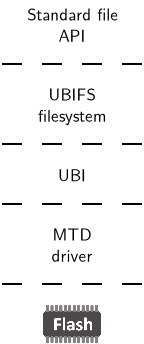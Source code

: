 <?xml version="1.0" encoding="UTF-8"?>
<dia:diagram xmlns:dia="http://www.lysator.liu.se/~alla/dia/">
  <dia:layer name="Arrière-plan" visible="true" connectable="true" active="true">
    <dia:object type="Standard - Text" version="1" id="O0">
      <dia:attribute name="obj_pos">
        <dia:point val="20,3"/>
      </dia:attribute>
      <dia:attribute name="obj_bb">
        <dia:rectangle val="17.758,1.851;22.242,4.149"/>
      </dia:attribute>
      <dia:attribute name="text">
        <dia:composite type="text">
          <dia:attribute name="string">
            <dia:string>#Standard file
API#</dia:string>
          </dia:attribute>
          <dia:attribute name="font">
            <dia:font family="Latin Modern Sans" style="0" name="Courier"/>
          </dia:attribute>
          <dia:attribute name="height">
            <dia:real val="1.058"/>
          </dia:attribute>
          <dia:attribute name="pos">
            <dia:point val="20,2.828"/>
          </dia:attribute>
          <dia:attribute name="color">
            <dia:color val="#000000ff"/>
          </dia:attribute>
          <dia:attribute name="alignment">
            <dia:enum val="1"/>
          </dia:attribute>
        </dia:composite>
      </dia:attribute>
      <dia:attribute name="valign">
        <dia:enum val="2"/>
      </dia:attribute>
    </dia:object>
    <dia:object type="Standard - Line" version="0" id="O1">
      <dia:attribute name="obj_pos">
        <dia:point val="16.5,5"/>
      </dia:attribute>
      <dia:attribute name="obj_bb">
        <dia:rectangle val="16.45,4.95;23.55,5.05"/>
      </dia:attribute>
      <dia:attribute name="conn_endpoints">
        <dia:point val="16.5,5"/>
        <dia:point val="23.5,5"/>
      </dia:attribute>
      <dia:attribute name="numcp">
        <dia:int val="1"/>
      </dia:attribute>
      <dia:attribute name="line_style">
        <dia:enum val="1"/>
      </dia:attribute>
    </dia:object>
    <dia:object type="Standard - Text" version="1" id="O2">
      <dia:attribute name="obj_pos">
        <dia:point val="20,7"/>
      </dia:attribute>
      <dia:attribute name="obj_bb">
        <dia:rectangle val="18.288,5.851;21.712,8.149"/>
      </dia:attribute>
      <dia:attribute name="text">
        <dia:composite type="text">
          <dia:attribute name="string">
            <dia:string>#UBIFS
filesystem#</dia:string>
          </dia:attribute>
          <dia:attribute name="font">
            <dia:font family="Latin Modern Sans" style="0" name="Courier"/>
          </dia:attribute>
          <dia:attribute name="height">
            <dia:real val="1.058"/>
          </dia:attribute>
          <dia:attribute name="pos">
            <dia:point val="20,6.828"/>
          </dia:attribute>
          <dia:attribute name="color">
            <dia:color val="#000000ff"/>
          </dia:attribute>
          <dia:attribute name="alignment">
            <dia:enum val="1"/>
          </dia:attribute>
        </dia:composite>
      </dia:attribute>
      <dia:attribute name="valign">
        <dia:enum val="2"/>
      </dia:attribute>
    </dia:object>
    <dia:object type="Standard - Line" version="0" id="O3">
      <dia:attribute name="obj_pos">
        <dia:point val="16.5,12"/>
      </dia:attribute>
      <dia:attribute name="obj_bb">
        <dia:rectangle val="16.45,11.95;23.55,12.05"/>
      </dia:attribute>
      <dia:attribute name="conn_endpoints">
        <dia:point val="16.5,12"/>
        <dia:point val="23.5,12"/>
      </dia:attribute>
      <dia:attribute name="numcp">
        <dia:int val="1"/>
      </dia:attribute>
      <dia:attribute name="line_style">
        <dia:enum val="1"/>
      </dia:attribute>
    </dia:object>
    <dia:object type="Standard - Text" version="1" id="O4">
      <dia:attribute name="obj_pos">
        <dia:point val="20,14"/>
      </dia:attribute>
      <dia:attribute name="obj_bb">
        <dia:rectangle val="19.008,12.851;20.992,15.149"/>
      </dia:attribute>
      <dia:attribute name="text">
        <dia:composite type="text">
          <dia:attribute name="string">
            <dia:string>#MTD
driver#</dia:string>
          </dia:attribute>
          <dia:attribute name="font">
            <dia:font family="Latin Modern Sans" style="0" name="Courier"/>
          </dia:attribute>
          <dia:attribute name="height">
            <dia:real val="1.058"/>
          </dia:attribute>
          <dia:attribute name="pos">
            <dia:point val="20,13.828"/>
          </dia:attribute>
          <dia:attribute name="color">
            <dia:color val="#000000ff"/>
          </dia:attribute>
          <dia:attribute name="alignment">
            <dia:enum val="1"/>
          </dia:attribute>
        </dia:composite>
      </dia:attribute>
      <dia:attribute name="valign">
        <dia:enum val="2"/>
      </dia:attribute>
    </dia:object>
    <dia:object type="Standard - Line" version="0" id="O5">
      <dia:attribute name="obj_pos">
        <dia:point val="16.5,16"/>
      </dia:attribute>
      <dia:attribute name="obj_bb">
        <dia:rectangle val="16.45,15.95;23.55,16.05"/>
      </dia:attribute>
      <dia:attribute name="conn_endpoints">
        <dia:point val="16.5,16"/>
        <dia:point val="23.5,16"/>
      </dia:attribute>
      <dia:attribute name="numcp">
        <dia:int val="1"/>
      </dia:attribute>
      <dia:attribute name="line_style">
        <dia:enum val="1"/>
      </dia:attribute>
    </dia:object>
    <dia:object type="Standard - Line" version="0" id="O6">
      <dia:attribute name="obj_pos">
        <dia:point val="16.5,9"/>
      </dia:attribute>
      <dia:attribute name="obj_bb">
        <dia:rectangle val="16.45,8.95;23.55,9.05"/>
      </dia:attribute>
      <dia:attribute name="conn_endpoints">
        <dia:point val="16.5,9"/>
        <dia:point val="23.5,9"/>
      </dia:attribute>
      <dia:attribute name="numcp">
        <dia:int val="1"/>
      </dia:attribute>
      <dia:attribute name="line_style">
        <dia:enum val="1"/>
      </dia:attribute>
    </dia:object>
    <dia:object type="Standard - Text" version="1" id="O7">
      <dia:attribute name="obj_pos">
        <dia:point val="20,10.5"/>
      </dia:attribute>
      <dia:attribute name="obj_bb">
        <dia:rectangle val="19.309,9.88;20.691,11.12"/>
      </dia:attribute>
      <dia:attribute name="text">
        <dia:composite type="text">
          <dia:attribute name="string">
            <dia:string>#UBI#</dia:string>
          </dia:attribute>
          <dia:attribute name="font">
            <dia:font family="Latin Modern Sans" style="0" name="Courier"/>
          </dia:attribute>
          <dia:attribute name="height">
            <dia:real val="1.058"/>
          </dia:attribute>
          <dia:attribute name="pos">
            <dia:point val="20,10.857"/>
          </dia:attribute>
          <dia:attribute name="color">
            <dia:color val="#000000ff"/>
          </dia:attribute>
          <dia:attribute name="alignment">
            <dia:enum val="1"/>
          </dia:attribute>
        </dia:composite>
      </dia:attribute>
      <dia:attribute name="valign">
        <dia:enum val="2"/>
      </dia:attribute>
    </dia:object>
    <dia:object type="Standard - Image" version="0" id="O8">
      <dia:attribute name="obj_pos">
        <dia:point val="18.551,17.035"/>
      </dia:attribute>
      <dia:attribute name="obj_bb">
        <dia:rectangle val="18.551,17.035;21.449,18.972"/>
      </dia:attribute>
      <dia:attribute name="elem_corner">
        <dia:point val="18.551,17.035"/>
      </dia:attribute>
      <dia:attribute name="elem_width">
        <dia:real val="2.898"/>
      </dia:attribute>
      <dia:attribute name="elem_height">
        <dia:real val="1.937"/>
      </dia:attribute>
      <dia:attribute name="draw_border">
        <dia:boolean val="false"/>
      </dia:attribute>
      <dia:attribute name="keep_aspect">
        <dia:boolean val="true"/>
      </dia:attribute>
      <dia:attribute name="file">
        <dia:string>##</dia:string>
      </dia:attribute>
      <dia:attribute name="inline_data">
        <dia:boolean val="true"/>
      </dia:attribute>
      <dia:attribute name="pixbuf">
        <dia:composite type="pixbuf">
          <dia:attribute name="data">
            <dia:data>iVBORw0KGgoAAAANSUhEUgAACWAAAAZECAYAAABmODunAAAABHNCSVQICAgIfAhkiAAAIABJREFU
eJzs3XmcXGWVN/DfObd6SdIJISDIjuw7w6a4QIIsCgooKgLuCIKjgGIbTK+nqjoJImY0g0vcRsVl
bDcUX99xGxpmdJzldWYcCIKO44a4sZiEpdNVz3n/SDOgZOnudNWpuvf3/Yc/+HzSv/vp00+duvfc
5xEQ5dCqVavmPPzwwzuPj48v6OjomAugUzUJAKSkEymlRwBs6O7uvu+aa65ZJyIem5ho6qZa3wDu
Hx4e/iPrm9qJmXUCWNQJLKypzlNNXQAUAFLSepbSIynLHqrX6w8cdthhD5x//vn12MREU7dmzZqO
n//854vmzJmzUOv1eV5CNybrG0AaH68/kmXZQ52dnQ9s3LjxATOrReYlmo41a9Z03HvvvTttaf2e
mJh4tLOzcwPXb2pHo6Oj2b//+78vnDt37iKt1+fVVeeopgwAUlIH8GgppYe8o+OPExMT95nZxuDI
RFNmZjo+Pr5jV1fXjh1Az+bqW0QeVtUH58+ff/+VV145HhyZaNqm2ocDeBDA/ezDqZ2wT6E8cnd5
5zvfuWDDhg2LSqXSfN1U1x3A/9b1xomJiYe7urrW1Wq1+8zs4eDIRFPm7lIul+fXarWd/ry+ASAl
HZ+YmHg4y7L1GzZsuO9d73rXw3zGQ+3C3eWaa67pWbBgwaLx8fEFWZbNKZXQ+dj/r9WwEcDDpVJp
fa1Wu294ePgh1jfljUQHIJoJd5eBgYHdu7s7jhbXw4D6gXDdPwn2hvseIjJ3Gv9WDcBvAPklJP1P
SvhJSXStuv/XRuBu3nShZmN9U96tXLlyx/Hx8aNF5HD3dJBqdgDg+0zW98Jp/FPu7r8Xxa/c9Wcp
1X8ioj8Skdt7enpuv/rqqx9p2EUQbYGZLVDVowEc7ikdJKoHiqS9PWFPEVk0nX/L3f8gil+lJD93
Tz8G5C5VvWPdunU/vP766x9q0CUQbZGZLXysvlOqH6yaHfCE+p7W+g3gDxD/5WP1LaI/cvc7FixY
8F9cvymCmXWr6uHqfkTN0yEieqAI9hVgTwC7YHr3T/6Y3O8B5Ofq/hNXvbtWq92hqv9pZvc36BKI
tuix+k4pHQ74oarZAZLSvlDZC9Osb3df58CvVPQXkuo/qYve7e53jI+P/+fKlSvva9xVEG3d0qVL
5y9YMPfoel0Oh/vBEDlA1feZSR8O4L7H+hS4/wQid4nI7Sml/zKzDQ25AKKtMLNuAEeURA6vux8K
kQPYp1C7Gx0dzX6ydu2BSeRIVxwG+IGo42lQ2cvddxOR0jT+uUfE/R4X/YWg/lMg+7HUand4Z+cP
+/v7f8WH+9Rsj9V3PcMR4npY2vSM52ki2BvAUwF0bOvfeIJHAPxaHL9w9Z+K690uaW29jh8ODw//
kvVNzWZmWqvVntbVVToSkMMfW79FsLeL7Aagaxr/3Li43+uOX4j6T4Hsx4/VN4CfmVlq0GUQNQwH
sKgtmFkJwPFZJotTwrMF/gwR2aUJP/oRd/zA3b+nGW6r13Gbma1rws+lAmF9U565u4yMjBySUloi
kp4j0GcA2L8JP7ruwO2S/Pt14DYAY2b26yb8XCoYMzsAwBJVPwnQZwhwcBN+rDuwVsS/L0n+oeZ+
i5n9ogk/lwrE3WVluXxwTXWJSHoOXE5EE9Zvd0+iuF3cvw/X2ybrm+s3zbq+vr5dOzs7T8mAk13l
RAGOApA14Uf/jyP9s7v+Y61WG6tUKmt5w5xmW19f365zu7qWuPtJyPBMTzhqmg8xZ0Tcf+aKf3bX
f0wpjQ0PD9/B+qZGGRgY2L+jo2OJqp/kLic2qw9P7ndm4t+vJfmHUql0y8DAwM+b8HOpYMzsqQCW
sE+hPDGznizDyfW6n6Sizwb8uOm8aDxT7v4Hh/yzKr4r4rc+5Sm7/etll1020eifS8ViZj0dKZ1U
Uz1JgWdD5TgA8xr9c939DxD9FwW+m4Bbd911139hfdNsmxwEfxbgi0uiz3bB8QB2aMKP/iMg/5pS
+q5vesbzPTN7tAk/l2i7cACLWtayZct2mtfd/cI6cLYKTkNzFvOtcveaOL6PTL4G6E2Dg4N3RWei
9mRmi0oiZyeRFwr8dLRYfWd1/0qf2Y+iM1F7MrNuSel07dCzPeFMEdkzOhMAQPz2et2/XirJV2o1
fJ9vT9BMmFlnSumUTpVzXPVMAE+LzgQADtzlyb/uwFcB/CN3OKSZMLPuLMNp4n62Q88EsFd0JgBw
4A5P/vWshK/Wavge12+aCTNTAE8X4BxROUuAo6MzAYC7/1rF/85Fbp43b8E3uAMczcTkMSYnCHCO
ZngBXP4iOtOkeyH+d2ki3eyq3+DxQLQ9Jo87PqUEPxsiZ7nIftGZACC53+3uXwfkZgC3sQ+nmXhi
nzK5jh8VnQl4vE+p1/yr8xcu/Cb7FJquarV6oLifm9xfKIJnYXq7/jTK+uT4trt/rbOz8+a+vr7f
Rwei9mRmB2SZnAuXFwL+bLRAfbv7Boh+292/5u43m9nvojNRexoZGdmrXq+foyIvdE9LRKQ7OpO7
PyqiY2lTfX/FzH4VnYlocziARS2lt7d33sL5888D8IoEP7UZb2huF/HbxfWztZQ+xZ0naFtY35Rn
o6Oj2e23335aqSSvFOi5AOZHZ9oad/91ch/tgNzYb/aD6DzU2sxMU0qLO0vyyuRy3jSPWms6d/+d
un8hafapwcHB7/ONZdqa0dHRbO3ataeq+qvgco6ILIjOtA331lP6vGr2ycHBwR+wvmlbzOwowF+V
qb4cLTJUuBUPOdLNWc0/NbFpWIUP8WmrBgcHjyxl2atE8HIR2Ts6z9a4+8OiuDlNpE+76v9lfdNU
TA4XLs4yvBIu5wHYMTrTNvweyb8gJXyqv3/4n9in0LZM9imvUZHzW+bltS17yJFuFpEb63V8k+s4
bUl/f/8e3d2dr3THha3y0sNW1AG5pZ7Spx9++OEvXnfddeujA1FrM7PdS6qvTPALBDgmOs/WuHsS
0bHJ+v4865u2xcx2VtUL4H6RCJ4ZnWebkn/PVT/7yCOPfHblypX3RcchegwHsKglLDc7NmW43BMu
FJGe6Dwz4IB8C5LW1Ov4Kr+A0hMNDg4e09WhlyeXi1jflDcjIyN71Wu1S1XlYgB7ROeZCQf+E5AP
pU3DhjyGk/5XX1/frnO7u1/v8EvQIjtdTVdy/1Em+uFaSh83s/uj81DrMLM9BbhEBK9vg4c9myf+
w5TkQ+5+I9dveiIz61HViwB/gwDHReeZCXf/TXL/GCAfNrOfReeh1tHb2zuvp6fnwgy4DCrHR+eZ
od/WU/qbWq3+oZGRkf+JDkOtx8x2KaleDE+XtspOV9PlwF0i+PDDDz/6cT4Qoicysx4ReYWqvwEu
x0bnmYnH+pRSqeNDPIaTgE0v9tx119oXpCSXC/x5IqLRmabL3R9W8b9NyD44NDT0r9F5qHVM1veZ
k/V9ZjvWN4BHBOlzk/X9z9FhqHVMvvBwSpbJ5XC8CC2wk9t0uftGiN9Uq/kHy+XyGF+CoGgcwKIw
ZqaS0tmq2guV50TnmUW/hOC969c/9CFOlBdX3uu7XvcP80FnsZnZ8ar+doG+BEAWnWeWrE/JP+LA
e7jrW7GZ2RFZhl64XIQ2/NK5BY8g+ceRZX81ODj44+gwFKdSqRwH1HsF+jLkZP129w3J/SOlUsd7
+ACo2Pr7+/fo7Oi4SlXegBY44ns2uHtyyJfd/Xoz+350HoqzfPny3WoTE1eJ4LJW341zGtwhX1FN
7xoYsO9Fh6F4g4ODh3d2Zm/zhFeISGd0ntng7o+K4xN1YJWZ3R2dh+KwT6E8mnzx4RL1dJWL7Bud
Z9Yk/35K6fpDjzjipvPPP78eHYdi9Pb2zps/f/7FKngr2vTFzM1K/i8icv1Bhx76JdZ3cZlZJ4BX
iuBtKnJYdJ5ZI357vY53A/iMmW2MjkPFxAEsarrJM+3PV5UhAQ6NztMo7v6gO947+SD/weg81ByP
1bcIBnPVtPwZ1ndxjYzYs1AXc8Hp0Vkaxd1rKv7JWpLlZvbT6DzUPMvNjq2rDgv8nOgsjeLuSRSf
A7Lq4ODgndF5qHkqlcozBTDAz4jO0iiT6/enHt1YHxkZGfnv6DzUPGa2d0m9P7m8Ni8P7DdHHLck
kfLQ0NCt0VmoeUZGRvZCbaIviVyc5/pG8tsmUrJKpXJLdBRqvuVmfzHZh78oOksDOcRHN26sV6vV
6h3RYah5RkZG9kGa6HPo65CfF3yeRBy3IHMbGLDborNQ45nZgiyTKzz51SKyKDpPoyT3u91RPeyw
wz7LQZXiWLp06fz58+e9GY63AdgpOk+jiPtPABmpuX+ap54Uh5l1q+olAn8H2vREk6lw91855Fp3
/6iZPRqdh4qFA1jUNO4uIyPlFwBYCZcjovM00QMCuW5uT897r7766keiw1BjFLW+3f1BFX0n6zv/
zOwoEblWBWdGZ2kWd6+p+0eko7PS399/b3QeapxqtXpwSmm5Cl4SnaVZ3D1B/FMpySB3fMu3wcHB
I0ul0koVvCA6S7O4e00cH60DFTP7dXQeapwVK1Y8pb5x46Bv2hEov4Mpf0Yc30oiy4aGhv5fdBZq
HDPbWYABEbyxSPUNyN878A4e/VMMZnZQlskIHC+LztJE7kifnuzDfxYdhhrHzHYpwQeTyBuKtI6L
41vi/o5+sx9EZ6HZZ2bdWSZvgmMZcjyY8ueS+49QT31D5fJNPNoqv1avXt314IMPvhGe+kVk5+g8
zeLAXV6r9w+Vy19ifefX6Ohotnbt2teooCwie0bnaaJf1pPbYYcd9gkO0lKzcACLmsLMjiiJvMcF
p0ZnieLuv0iOtw8PD3+eTUy+sL431bdClvYPDY2yvvPFzHYpqS9PLhe36fn2283dN4jKih122HHV
lVdeOR6dh2aPmS0UwETwJhEpReeJ4O6PuuPd6zdsWHn99dc/FJ2HZs/kYErVBZcWfP2+tl73d/Nt
t3wxs86S6pUOH0BOjvCZCUH6uGSdfRwUz5c1a9Z0/O53v3mzJx/K0VGD0yd+Y72Od3CQNp+uvfba
HR599JEhFbmyqH04gPGUfJUDK8xsQ3QYmj2P9SnJ06CILIjOE8QF6RO1JMvM7DfRYWj7ubtUhodf
pKXs3cjTUWzTlfw2Ba7qN/uP6Cg0eybr+5ws0+td5IDoPGGS/+NkfXOANmfMbEmW4b1wOSo6Sxjx
/3DXt3BHcWoGDmBRQ/X29s7r6ZlnmepbAWTReVqBOL7jqm8cHBz8cXQW2j6s7ydjfeeHmamqXgJP
7yz0g58ncODHKfnlZvb30Vlo+7i7LK9ULkrwVSKyS3SeVuDuv/B6evNwpXJzdBbaPpPHIV+cqVwH
YMfoPK1A3H9Sc7zRzL4dnYW2X6VSOQnwNXk+zn463H0dRPsPOeSQD/BtzvZXqVSePVnfh0dnaQWT
g7QDBx986A2s73xwdymXyy/PVN4DYNfoPK3A3X8liisGB+2m6Cy0/din/Cn2KflgZvuJyA1F2hV/
a9w9JfcbHn74kYHrrrtufXQe2j5mtu9kfRdm1/BtcCR/fx3oM7N10WFo+/T19e3a3d2xSqAXRWdp
FY70qZTkbWb2u+gslF8cwKKGMbPTSoIPu8i+0Vlajbs/qqLDtZRW8Wzl9jQ0NHRqZ6YfYX1v1jgE
w5O7TbC+21C1Wj3QU/qoCE6KztKKBOljtU1N+oPRWWj6zGzvTHUN4M+PztKKHGk0JbmCX0Lbk5kd
oCIfEcHi6CwtSfwTpVLXW5ctW/ZAdBSavqVLl85fMHfOda56eXSWlpT8+8iyiwcHB++MjkLTZ2Y9
GXAtVN4UnaUlJf+XOvB6M7s9OgrNnJntqaprBH5WdJZWlBxfHB8ff9OKFSt+G52Fps/MFmTAdVC5
LDpLK3LHP4nq69mntJfR0dHsrrvuvBKO5QDmROdpQb/UWv2y/krl/0YHoembfPn4zfC0UkTmRudp
QfdM1vf/iQ5C0zf58vErE/w9IrIoOk+rcff7FXJl/9DQZ3iiDzUCB7Bo1plZ9+QXziuis7S85N+r
A68ys59GR6GpYX1PnTv+aePExKtGRkb+OzoLTY27S7VavUzgq8AbK1vl7r+q1dOrK5XKLdFZaOpG
yuVXJPj7C3wMxFT9HuIXDw7a16KD0NRMrt+XwtNf8cbhNt0zUau/plKpfCc6CE3dyIg9B3XcyJcf
tmncIUtTSjeYWYoOQ1NTqVSeqZ4+5SL7RWdpZe6+UUWX1VJ6D+u7/ZjZBZnKB1HgY2Onwt3/4PV0
yXCl8pXoLDR1I+xTpop9ShsZGRnZx2u1T0Ll5OgsLS/5mjpwtZk9HB2FpmZkZGQv1OufcMEp0Vla
nSB9pJbkrTwuuX2Y2c6q+mGBvyg6S6tLji8++uijl61cufK+6CyULxzAolm1wuyweobPweWI6Cxt
ZH09+RvM7G+jg9DWrTA7rKbytwIcGZ2ljawXxxsHhoc/HR2Ets7MFonIx1RwbnSWNuIp+QoHjLu9
tTYz68kyvB8ur4rO0k4kpRsWLNqp98orrxyPzkJbZmYLVfWjAj8vOks7qad07W677T502WWXTURn
oS0bHR3N7v7Rj/qTp2ER0eg87cIhX08pvcbM/hCdhbbMzDTLZJknr7C+p04c36i5v5q7dbaH3t7e
eQsXzLvBoa+NztJWkn9g8mH+o9FRaMvYp8wM+5TWV63aeZ7wURFZGJ2lXThwV0p+vpn9MDoLbV15
aOhcLWV/A2DH6CztwoEfZ8nP7zf7j+gstHVmtiRT+QyA3aKztJF7RP2igQG7LToI5QcHsGjWmNkF
Kvgo37qfGUnp/TXIW81sY3QWerLJtzU/AmBedJa2lPwDOyxa9FY+xG9Ny82OTSpfArBPdJZ25I5b
Hx0ffzmPimhN1Wr1UPf0RQEOjc7SlpL/m5RKLx0YGPh5dBR6ssHBwWM6O0pfBPC06CztyB3/kNzP
N7PfRGehJzOznUsin3HB6dFZ2pG7/wqiLx0aGvrn6Cz0ZGa2KFP9NI9Enhl3/7VmeNnAgH0vOgtt
WbVaPXiyDz88OktbEv9BvY6XmNnPoqPQk5nZzpnqZwE/LTpLO2Kf0prWrFnTce+9v74uU31LdJZ2
5O6PJsdlZvbJ6Cz0ZGZWAnxlptobnaVNjdeT/6WZfSw6CD2ZmWlJdWnytJxD4dPn7klU3jEwMHQ9
jySk2cABLNpuo6Oj2dq1d6zIVJdGZ2l37vhucj+Pb3K2DjNTAVaoyjXRWdod67s1jZTLFyb4x0Sk
OzpLO3P3X2WOc/vNfhCdhR63fGjoBamUfRbA/Ogs7czd/wDR84aGhv4hOgs9zszOz1Q+Dh4Zu73u
cci5Q0ND/y86CD1ucHDwyK5S9lUe5bN93H2jQt4wMDz8iegs9LgVZoclwc08cnC7TSTHG4eHhz8a
HYSezMyer4LP8ejv7XZfPflLzWwsOgg9jn3K7GCf0lqWLVu207zu7s/zSLbtl5K/14Fe7pbfOlau
XLljbWJilEOzsyD5++rAW1jfrcPM5maZfByOl0VnaXvin5s3b8Hrrr766keio1B7y6IDUHvr7e2d
t379+lEVuTg6Sx6IYG8VOf85zznpW7fddtvvo/MUXW9v77yurq5RVXl9dJY8YH23FncXEZRFZbWI
lKLztDsRWeAir15y0slrx2699UfReYrO3SXLsrdA5RMAuqLztDsRmSvAKxcvXvLzsbGx/4zOU3Tu
LqWSDqrI+wF0ROfJgQUCvGrJSSf/aOzWW++MDkNAtWpnqejfQWSX6CztTkQyCF60ZPGSOUuWLPn7
sbExvskZbGho6HmS6Tch8tToLDmQieCcJYuXzF+yZMm3Wd+to1wuX6GCG/mSz6zY1IcvWXLP2NjY
v0eHIfYps4l9SuuoVqsHd5SyWyA4NjpLHojIiSr69MWLF988NjbG0yCCmdkBKdVvEcEJ0VlyQeTp
GeSZZzz/+V/99re/zfoOtnz58t0kpW9ChDuHzwo5YuLR8dMXL1nytbGxsQ3Raah9cQcsmrEVK1Y8
pb5x49eg8vToLHnj7g9C9BzuNBGH9d1QfxT1c3imchwzK5XUP+zQ10ZnySF3yJuHhobeHx2kqCZ3
LrxeVd4anSWXBAMDA0MruB1zjMn1+wMOvSQ6Sw55clw1PDz819FBiqxcLr9eBWvAl8VmnSN9JiV5
HY+8jzNSLr/GBR8F63vWOdLowoU7vZpH3sea7MOvVZW3R2fJI4EM9w8OVtmHxymXy68X+Id4tM/s
Y58Sx8xOzFS+BmCn6Cx548C/p+Rn8cj7OJVK5QR4+rqI7BydJXfEf1iv40wz+3V0lKKqVqsHw9M3
AOwTnSWH/geizxscHPxxdBBqTxzAohkZGRnZq16vfVNFDonOkmPjED9vcNC+Hh2kaPr7+/fo7Oz4
Nuu7oVjfQcysW1U/J/BzorPkGW+OxzCzUpbhY3B5VXSWPJvcTv9qM0vRWYpk9erVXQ8++ODfCvxF
0VnyrJ5SZXjYjOt381Wr5bfDcV10jjwTxzdqm44Efzg6S9FUq+W3wrEqOke+ybf/uG7di66//vqH
opMU0ejoaHb3j+74CF/yaSxJ6YYa5Cr24c03Uqksdfg7o3PkGfuU5hsaGjq9lOlNIjI3OkuO/Xc9
+Wlm9rPoIEVjZs/NVL4KYF50lrwS95/VHKea2U+jsxTNcrNj64JvcLiwoX6vyc/oN/uP6CDUfjiA
RdNmZnuXBLe4yH7RWQpgAuLnDw7aTdFBioL13VQTqVZ/+XCl8uXoIEVhZt0lkZtc8LzoLEWQkq8c
Gh7u50P85tg0fCWf4Xn3zSEpfbAGeRMf/jSHmXWLyJdUcGZ0liKop3Td8LC9g+t381Sr5UE4KtE5
ikHG/rhu3Qs5pNI8I5XKOxy+MjpHEbjjH5L7WWbG4yKaaPIliE/C5cLoLIUg/uF6HZezD28e9inN
I45bHly//mz2KY1XrdpZcPkSgK7oLAXwy/GNE6eMjIz8d3SQojCzM1TwFR6H3Hju/mvRbAl3Cmqe
SqVygsC/BWCH6CwF8EA9+Rlm9m/RQai9cLtcmpaRkZG9MpUxDqc0TYcnfL48NHRudJAiMLM9Wd9N
1SGZjrK+m2P16tVdHL5qLlVZVimXq9E5isDMSqr+aQ5fNY+rXp4BN7g7X+hoMDPr5PBVc2WqSyvl
MoclmqRaLffzoWYz+ZIdFiz4mplxp4MmqFbL13D4qnlEcJKKfL23t5c7HTTJ6Ohopuqf4PBVE7lc
mmX4IPvw5hipVAbYpzSPC05ZOH/+zatWrZoTnSXPzOz5nvBlcPiqWfbq6uy4xcz2jQ5SBGZ2Wqby
VQ5fNYeI7O6pPjYwMLB/dJYiMLPjOXzVVDuq4FuDg4PHRAeh9sIBLJqyFStWPKVer30bwNOisxSJ
iJQk09GhoaFTo7PkmZntLILvgPXdVI/Vt5mdFp0lz8ys9MADD3yWw1fNpyr91Wr5mugceebukmX4
kEDPj85SOCpvLJft2ugYeTY6OpqJyGc4fNV8qnLNSKXSF50j78rl8hVwjETnKB5fIiJfMLPO6CR5
Vi6X3wgHPyebTAQn7bBgwZdY343n7nLXXWs/INCLorMUjsul5bJdzyGsxqpWy1c5nC9VNZkLTtmw
YcMX1qxZ0xGdJY8qlcpJKviyiPBzsrn2Kgm+Y2ZPjQ6SZ5VK5ZmTxw5yuLCJRGT3rs6O7/T39+8R
nSXPqtXqoZnK34HDV00lIgs7O0rfWmF2SHQWah8cwKIp6e3tnVffuPHrKnJQdJYiEpHOUqY3LTc7
NjpLHvX29s5TEdZ3EBHpVMGXWd+NMTmc8n4VvDg6S2E5rjWz10bHyKtKubwSLq+LzlFUmerSkUrl
6ugceeTucvfaO25QwUuisxSVw5eb2SXROfLKzC5QweroHEWlgjNV/aN8eN8Y1aq9VAXvi85RXH5G
luHjZsb7ng1UKZercLk0OkdRZapXL69W3x6dI69GyuUL4XhPdI6iEvhZv/3trz/CPmV2mdkRAr+Z
OwPFcJH9VOXvzGxBdJY8qlarhwr8/wDgDnox9unq6vyGmS2MDpJHZranp/o3AewUnaWgdqoJvsEh
Q5qqLDoAtb7R0dFs/fr1XxDBkugsRSYinQk4d/GSJZ8fGxv7Y3SevBgdHc3WrVv3eRWcEp2lyFjf
jVMq6TK4LI3OUXQCvHDxkiX/NDY29tPoLHlSqVQuVwGP9Yn3vCUnnXz72K233hkdJE86smypiyyL
zlF0KvKCxYuXfH9sbOy/o7PkyciIPUcgN4H3JEIJ5Khbxm7JxsZuvSU6S55UKpVnCvBVAKXoLMUm
R8LRPTY29u3oJHlkZpdkKu+KzkE4/dQlp/zo78fG7ogOkicjI3ayQ74M9imhBHL0LWO3yNjYrWPR
WfLAzHbPVG4BsEt0liIT4KkqetzixYv/dmxsLEXnyYu+vr5dO0rZGADuMBZIgF1U9OkXXHDBZ7/2
ta+xvmfJ0qVL53d3d3xHIAdGZykyEdmh1KHPPeGEp3/mu9/97sboPNTa+CYYbdOda9e+U+AvjM5B
gIg8VVW+2tvbOy86S16sXXvHtSo4OzoHPV7fZtYTnSUvykNDL4ZjRXQO2nTcZqbyBTPjTnuzxMye
K/AbonPQJlrKbuROhrOnPDR0rsPfGZ2DAABZpvIFbjU+ewYGBp6W6vgyAB4r0wIy1QEz4/Fhs2Rk
ZGQfeLoJPPakJajKNSPl8muic+RNpVJZrIIPROegTRL845VK5YToHHnBPqW1ZKpDZnZBdI52Z2bd
GfAVAHtFZyEA8DMycIe92bJ69equOZ2dNwHYJzoLAYA/93f33vvX0Snywsx03rx5n4bLUdFZCIDL
X8ybN+9G7rRM28ICoa0ys4tU5W3ROehxAhy9ww49PCpiFpjZRZlqb3QOepwAR/MolNkxODh4uJay
G6Nz0J/YQQRf4Vbj28/M9lXB58E3klvJnKRy04oVK54SHaTdrTA7RDKa7yNeAAAgAElEQVT9VHQO
+hPzJ7h+zwozm9vVVbpJRHaOzkKPU8FHBwcHj4nO0e5WrVo1J6X6l0WEO0u0EBesMbPjo3PkhZnt
DU9fEBHu8NYiRKRb4F/u6+vbNTpLu+vt7Z032acsis5Cj1PB3yw3+4voHO3K3SXL8EGo8LOwlai8
qVwuvz46Rh6se/C+G6ByYnQOegKVy8rl8mXRMfLBy9xAorWo4FwBhqJzUGvjABZt0eDg4OGZykei
c9BmuLx8ZKRyZXSMdsb6bl0CPb9arV4VnaOdLV26dH6plH0JAHfLazEqcoiqf5hDhjO3evXqLlX5
Am+Kt6S96rXaZ0ZHRzkYN0O9vb3zaipfEhHuBtliVOQgVf0brt/bR9U/wDc3W4+IdHd2lL5oZguj
s7Szhzf88QYBOMjWerpU8EUzY++4ncysMwM+zyHalrTH3K6uz7IP3z4LFsx7P/uU1iMi3UnlS+xT
ZqZarV4KF+4G2YJU8D6+BLF9yuXy6xx6SXQOejIV/DVfgtg+y4eGXpCpDkTnoCdTlaGhoaHnReeg
1sUBLNosM5tbKmWjAOZEZ6EtcLyLDczMsL5bn8CvY33PXE/PnPerCI+6a1GTQ4Z8C2iG7r//vusE
OC46B22Jn3bXXXe+IzpFu9phh573CXBodA7aPIGfV61W3xSdo12NlMuvEeiro3PQFj1NRD7CIcOZ
GSmXX+HQi6Nz0OaJyN4i8jHW9/bylVB5enQK2jwXnHLXXXfyId0Mmdlr2ae0tKepKl9mm6bBwcEj
Bb46OgdtUVdXKRtdunTp/Ogg7WhwcPBwFbwvOgdtUUdJ8DnuJD4z/f39e6RS9onoHLRFUsr0U2a2
e3QQak0cwKLNKsHfpSKHReegrepQlc/09vZyh5tpyoDrWN8tj/U9Q2Z2kUBfGZ2DtsHTX1WrVQ5Z
TNPyoaEzM1XuANnqHGUz48O5aTKz8/lmcusT+PWDg4OHR+doN2a2n/PmeMtTwUsqlQqHiKbJzPZN
8PdH56CtU8G5lUrlDdE52tXQ0NDpmerV0Tlo6zz5UKVSeWZ0jnZjZgdkKjdE56CtE/hLy+Xy66Jz
tAsz6+7oKH0WQFd0FtoyFzlgQc+c90TnaDerV6/u6ugofRp8wb6luch+WQZ+vk6Tmemczs5PANgp
OgttmYjsXBL5uJlx1oaehEVBT2Jmp7nqX0bnoG0T4MCFPfOujc7RTszsNKhw54I2wPqevv7+/j0y
FT78aQMi0o16/ZNmVorO0i7MbFEqZR+NzkFTkqnKJ1etWsUbYVNkZrtnKh+MzkFT0tXRUbpxzZo1
HdFB2oWZaQbcCB6N3BYE/p6BgYGnRedoF2amJZGPiQjf7G4DAl81MDCwf3SOdmNmCztK2d9E56Bt
ExEV+I1mNjc6S7sYHR3NMuATYJ/SFlTwXjPbNzpHe/CqAHxxpA049OJq1V4YnaOd3H//fSbA0dE5
aApcXlUeGnpJdIx2kmVyhQtOjc5B2+aC00XkjdE5qPVwAIv+hJn1ZCofi85BU+eqbx4ZsZOjc7QD
M+tRAR/etxFXfXOlUlkcnaMduLt0dnZ+AMAO0VloilSOzzJ5W3SMdpFlWAVgt+gcNDUCHLx+3bpy
dI52ISI3ANgxOgdNjQDH/P63v317dI52oapvhsqzonPQ1IhIT1dn54d4xM/UiMhlLjglOgdNjYjM
7ers5FGb05RluB7AHtE5aMr2F2AkOkS7uOuuO9mntBER6SmJsE/Zhkql8oxMlfeb2onLh8xsYXSM
dlCpVI7LVPl9vI1oKXufmS2KztEOzGw/T74iOgdNnQreyeFw+nMcwKI/MfkFfa/oHDQ9KcmHVq9e
ze2Et8mrIrJ3dAqaHvfE+p6C5ZXKS1VwdnQOmh5PbnwLf9vM7Lk8mq39iOBtg4ODx0TnaHXloaEX
q+DF0Tloehw+VK1WD4zO0erMbG8Bbx62Hz9teaXCI623wcx2V8E7o3PQdPkSHmE1dZVKZTFcXh+d
g6ZHBFeZ2fHROVqdme0Nx/LoHDQ9LjidfcqWbdqp1z8MgENq7WW3kjr7ym0YHR3NJus7i85C07Jr
Sf1d0SFanbtLpvoBEeFOpu1lnqq+j8Ph9EQcwKL/NTg4eLQIrojOQdMnwMHrHnyQb7VshZkdpSJX
Rueg6VORg1jfW2dmPQn+nugcNH0i0t3Z2bk6OkcrM7NO5dGabUlEtDPL3m9m/M6xBb29vfO0lL03
OgfNSBfcb+ANlq0TkVXgkT5tKcGv51v4W6fq7wYwPzoHTV+mch3fwt+2NWvWdLgn9uFtSERURdiH
b4Oq/hXYp7Ql9ilb9vvf/vYKAY6MzkHT59BLzezp0Tla2Z133vmXAvBFvzbk0ItHRow7Tm7FyEj5
JYCfEZ2Dpk/gZ1WGh18UnYNaB7+EEYDJo6uybLWIsCbaVPLU39/fzy3hN8PdRUVY322M9b0tvkxE
do9OQTMj8LOqVTsrOkeryjK5QoCDo3PQDKmcWBJ5RXSMVjW/p+cacPfZNuZnjIyUufvkFpjZc1Xw
kugcNDMisosAQ9E5WlWlUjlJoBdE56AZ26kE51HJ2/C73/3mL1XksOgcNDMiOEGEuwhvydDQ0KkC
Py86B80M+5TNM7NdHG7ROWjGREVW8yWfzTOznQVeic5BM5eSrOZw+OatWrVqjie8OzoHzVyW6Soz
647OQa2BCx0BAEZGyudC5eToHDRzIjK3u7ujGp2jFY2MlM8WweLoHDRzrO8tM7O9M1XuENbm3OV6
MytF52g1y5Yt2wmOwegctH1csNLMuH32nzGzPUXw9ugctH1Swrs2HfNBT2RmqiqronPQ9hHBFWZ2
QHSOVmNmKimxvtucq77RzA6KztGqVq5cuSMcw9E5aPuoYHlvby93ePozZqalUsaHnG1OVd7MPuVP
ZYCBu3O2NRE8Y3mlwiH/zciAIRHhzndtTIDj+JLm5j28YcNbRWTv6Bw0cy6yb0mVpzARAA5gEQAz
K7nLiugctP084TVmdkR0jlYyWd/XRueg7cf63rySehlAV3QO2j4CHArgtdE5Wk13V9cyADtE56Dt
tkeWCY+5/jMl9WER4ZtRbU5FDvrNb35zcXSOVlMSuVCAo6Nz0PYRkVKWYSQ6Rwt6KVSOjw5B2y1T
1ZXRIVrVxvHxawDsGJ2DtttuO+ww/y3RIVrQRexTcqFD1fmy5iQzOwgqb4jOQbPBR8ysMzpFKzGz
/aByeXQO2n4JPrJ69Wo+y3iCZcuW7ZQ8XROdg7Zf8rRs5cqV/A5FHMAiAJu+dB4aHYK2n4ioqnIb
/SeYfPjD+s4B1veTmdlByeXV0TlodqhgkF9AH7d8+fLdRPCm6Bw0Ozz5UjNbEJ2jVZjZAQ59XXQO
mh0qGOQ244/btKMjjz7JDZeXm9lR0TFaxejoaKYqPPokJwR+3nKzY6NztJq+vr5dRcDh+Zzw5L1m
xh1DJq1Zs6YjU7HoHDQ7BHoBX9bcJMswBCCLzkHbz0X2U9XXRudoJZP1zZ2nc0BE9n7ggQcuic7R
Srq7ut4mIrxnmgMisnDj+DhPqyEOYBXd5M3DgegcNHsEfh6/eG4yOjqaJeHRVXki8PMGBwePjM7R
KlS9X0T4WZ4TIrL3gw8++JroHK2iNjHxdu4OlB8isqik+pfROVpFlqEPvDmeJ3uoKnfBmlQSudBF
eBxMjmQZ7xk8Zu3atS8T4ODoHDR7asL6/nNdnZ1vExEeH50TIrKwpPrm6Byt4t57770QwP7ROWj2
qHrh7/1Wq9UDPeHC6Bw0ewTex6PuNzGz/eDyyugcNHtUsIy7vG1iZotUhcfW5YiqXMldsIgPbQtu
7dq1LxHgwOgcNLuyDO+IztAK7rpr7YtZ3/nT2ZlxO1YAZra3QHlmes4IfOno6GjhhzKWLVu2kwgu
i85Bsyt5euuqVavmROeIZmZ7esKronPQ7FJPb9+081OxmZnW4fwukjeOl1ar1cJ/r3J3yTIsi85B
s0sFL65Wq9w1e9LKlSt3FMEbo3PQ7HL4W8ys8EN1ZqYi4D2lnBHoy9in1K/hC5q5s8/kwGjhZUAv
+AJb3uwBgEN1ACaH5OdF56BZNb8+McHvUwXHpqzA3F0ygFvh5ZHLBWa2Z3SMcHXWdy6xvgEAArwF
/PKZR/vfefvtL4oOEW3u3O7L+dZ9/ojILuvXr+cNFvhVIlL4QZ28cZF9SyIvic4RLcvwfBU5LDoH
zTqReu3q6BDRhoeHT4MLj2PMIXHW92NqtY1vEJGe6Bw063bicVZAR0pnsk/JJUG9/tboEFH6+vp2
5Qs++ZRleJu7S3SOSGa2swteF52DZp+q9Ba9vletWjXH4dylNIccfuXq1au7onNQHA5gFVi1Wn06
VJ4enYMaIgO80BO2lUrlBKicGJ2DGqLw9W1mPSJ4fXQOagxVLfS2w2vWrOnw5DyqLqdEcFWRb7D0
9vbOU5FLonNQY7h7oddvAIDrVdERqDGSyKuLvo1+lmWs75xKLq9ctmzZTtE5oplZCY43ReegxnBP
VxS5DweAVCqxV8spF7zGzBZG54gwZ07XG0SER3nlkctR5XJ5cXSMSFkml4pId3QOmn0CHDo8PHxa
dI5I69evvwDAU6JzUEPsuu6BB86PDkFxOIBVaHU+3MwxFbmkyOcoiyTeNMyxTPXSYte3XCgiC6Jz
UIOonLzCrLBv5f7mnnvOEZHdo3NQYwhweLVafU50jig9PT0vF5FCPhgoBJVnmVlhd8cZGBjYH/Az
onNQY4jI3ImJicLurmBm+6rgrOgc1Bgi0j13bvdro3NEk5ReAGCv6BzUGCpyyPDw8JLoHFHM7AD2
KfklInNFpHB9yujoaAbHZdE5qHFUi/sSspkp6zvfsiwrbH0DgLpfHp2BGieBx7oXGQewCuraa6/d
AS6cvswxEdlFUjo7OkcE1nchPKUkcm50iCgCXBqdgRprI7ywv2Mtlbg7UO7VC/s75u5X+Vcq8Prd
USpxd86cE0mXFnX3FAEu3vQfyquU/JKi1vdjhH147pVKRe5FnX1Kzql64er7x7ff/nwAe0TnoMYR
6IvNbOfoHBFSSqcD2Cc6BzWOwM/u6+vbNTpHBDM7iidU5ZsInmlmR0TnoBgcwCqo8fHx87l1Z/5J
qfTa6AwRxsfHXwpgTnQOaqw68JroDBFWmB0mghOic1BjZaqvWLNmTUd0jmYzs93dE99KzjuXl5pZ
T3SMZjOzg0TwzOgc1FiuemERd+kcHR3NRFC4XQcKx+WIFeXyMdExms3MNGN9556KHFKtVgv7EKSv
r29XgZ8ZnYMazOU8Myvcbtqjo6NZpsp1PO9cjhocHCxUn1Iv6L3/gukQkQujQ0To6NBC3vsvEhEp
zZnTdVF0jhjO+i4AAV4dnYFicACroFSkoB9qBePp+Wa2KDpGs2XAK6IzUOMJ/HlFfANoAuD6XQxP
+cM995wWHaLZskxeLiLsT3NOROYCeFF0juZz9ifFsJOk9LzoEM22du3ak0Rkz+gc1HgTBVzLVPWZ
LrJvdA5qvJTqhf2u1dXVdT6ALDoHNdbky7jnRedotttvv/1kcJegQihlWWH6lKVLl84XeCFPvyga
dS9cf9Lb2zsPLgW8b1Q87sV7ljc5GF7IwcqiUZWLzIzPOgqIv/QCMrOnAr44Ogc1noiUROQl0Tma
ycye6oIl0Tmo8USkpKqFunHo7iLK4zWLInXoy6IzNJsnFO6ai0qkeGuZavH+potKC7h+Z0Dh/qaL
SkVeWrRj2iSll0dnoObIVF9W1BvkAvbhRVHEPryDfXhhiOBlRelT5s6dezaArugc1AQqJ46MjBTq
KL6enp4XgCecFIIAx5nZftE5munuu9c+G8Bu0TmoKfYolXBidAhqvkLeVCg6VT0HQCG+iBAgUqw3
BUTkbLC+C8PdC1Xf5XL5cAEOjM5BzeEJ55pZKTpHs5jZ7jyerThUcEaRjiFcYXaIAIdG56Dm8ISz
i3SMrJkptFjfOYpMRPauVqvHR+doFncX1neh7Kaqz4gO0Wx9fX27iuA50TmoOVRwWpGOIWSfUiwi
sne5XD4uOkczqGqhXrouOvd6odaxLCvebo1FVirYS/b1Guu7SGo15+d1AXEAq5i4NW2BCPzU3t7e
edE5mkVEzonOQM2jgucWqb5Lqi+MzkDNIyKLVLUwA0nK+i6arixDYY7ZrGfC/rtARGThPffcU6QH
2ceCb28WSkr1wnxmryiXjwawV3QOah5PqXCf2Z2dnS8AX2Qrko4swxnRIZpFVY8D+5RCESD3fcrq
1au74Kkwf8cESCrOM701a9Z0eMKZ0TmoeZJ77tftx7i7qEphrpcAEf6+i4gDWAUz2Zw/NzoHNVXX
jnPnLokO0Qys70IqTH0DgKfEL58Fk1L9+dEZmsXdC3OttIm4F2dNc2F9F4xqcX7nWSbF+VsmAECG
4tS3qxbmWmkTKdD6/ZgsK941F12R+nARfs8sGkX+Bzfuv//+Z4tIYXaUJsAFJxflJeTf/va3J4pI
YXZqJEAEzynK7pwjIyMHANg/Ogc1j4ocVLRjNokDWIVz//33P1NE5kbnoOaaUCnEDhMPPvjgiazv
4qmpnh6doRnMrAcqhdkNiTZRKUZ9j46OZirgAG3BOPTU6AzNsGrVqjmAPzs6BzVXlhWj/wYA1L04
10qbqJywcuXKHaNjNIWzvotGgGPMbOfoHM1iZurJC9GT0eMceqq7F2PXM/YpheOC4/PepwiKs5s0
/a+Onp6ek6JDNENKddZ38WSS0uLoEM2QUmJ9F5Cq8vdeMBzAKhgBlkRnoOZT1UI0L57SKdEZqPlE
ZUl0hiY5EUBHdAhqLhEca2a5f6vxx2vXHglgh+gc1HT7m9me0SEabd26dc8A0BWdg5rM5Zhrr702
9+uamXW74MToHNR0UquN536w1Mw6XfCs6BzUfFmGIh0je5iILIoOQU23T7lc3ic6RKOxTykmEdG8
9ykicnJ0Bmq+ojzbUynGsyz6MwV5hqnqhbhO+lMiiZ/bBcMBrILJRHjzsIAEOGrp0qXzo3M0Guu7
oNyPLER9Z5Lrm0e0RVlKKfc7n9VECvEWHz1ZSfK/tpVUi/QQlx4njz76aO7X71IJx4tIZ3QOar5U
z/+AiqoeA2BOdA5qvnrdC9ObCvvwwipEH84+pbDy3KeYWTfgJ0TnoOZTIPfrtpl1Av6M6BzUfCKS
23X7iTzl/++YNsOLUd/0OA5gFYiZqQueHp2DQmRz5849LjpEI7G+i0tEtLu7+/joHA3nwrc2C6qj
I8v92iaScn+NtHl1z/+NtQTk/hpp87JMcv+7d8//NdLmqWoRfvdFuEbajAxSmN40Yx9eWF6APpx9
SnHluU9R1aM5WFhQKseZWSk6RiOp6pEi0h2dgyL4MZsG8PKrv79/DxHJ/UkAtFn7mNlTo0NQ83AA
q1j2A4/3Kawsk1wPYIH1XWidpVLe6xvu6djoDBQjJeS+vgEtwDXS5ohI7tc2gbO+C6oI6zf7k+Jy
T8e6u0TnaCQR1ndhqRwzOjqaRcdohsQ+vLC8AH042IcXmB+T4z6FdV1ccwAcEh2iwVjfBSUinR3A
EdE5GqkzywrQe9GWZBn4+y8QDmAViKR0dHQGiuS5/v1nGY6KzkBxXFKuf/99fX27isgu0Tkohkq+
1zcz64b7wdE5KIofneMb4zCznQHsFp2DYuR9/QYAEcn9NdLmiciCcrm8T3SOBsv1d2jaqnlr167d
PzpEo5lZJ9wPjc5BMURwVJ77cABwZ59SYDvktU+RlO97oLR1JZFc96es72KbQL7voWhHluvro60T
V/7+C4QDWAWSlUq8qVJg7nJYdIZGEtdcXx9tXd7ru7Ozk+t3se1vZnOjQzRKB3CIiLAnLSgRWVgu
l3eNztFAuX57j7Zpn6VLl86PDtEoa9as6fCEg6JzUJwsy+8aZ2bqKfc7DNBWZBly/R1z0kEikuuj
jGir5pfL5T2iQzTKmjVrOviiT7F1pHR4dIZGcJHc9l+0bfWcD06zvovOc7luPy7v10db45K4vhUI
H3YViEvizcMicz84z2+2JdR5U6XIcl7fqsr1u+Dq9Xpu38CfAB/eU34fcIvIgdEZKFZXV9cB0Rka
5d57791HRDqjc1CkXK9xe4tId3QIiiOuue9Rs4x9OOW3D//d7363LwcMi61eKuWyTxHh2l1oIrld
tzfxXP7d0tSoZrle39wl19dH21AH17cC4QBWgXiS/aIzUBwR6Vm5cuXO0TkaRVjfhZb3+k4pv8M3
NDWdnVluayDLJLfXRlMjkt8acE/sTwquJPntUVNKuf3bpSmqe55rILd/uzRVRfgOlt8ejKYmz334
xMQE1/GC0xzeS5vcXfcp0Tkojkh+e9RVq1bNEZHdo3NQHJGc30PzXH9/pm3R/Pbd9GQcwCoUz+W5
5zR1tVpt7+gMjeKC3F4bTU2e61uV9V107prfGqj7XtERKJjntwa4fpN2ZLmtgSzL77XR1Lhqbtdv
EeH9k4JzFGCNYx9OOe7D2adQ0vzVQFdXV+6uiaZHkN97DA899NCe0Rkolqf81vfSpUvni8jC6BwU
aiczmxsdgpqDA1gFMTo6monIrtE5KJbXarl8g8DMVER2i85BsUTSHtEZGkUS3/4pOk8ptzWQ+HZb
4WXquV2/4Zrfa6MpSfU813eOr42mKL81oAr2JwXn8NzfY2AfTvnuw3N8bTRF+auBLMty/9lE27TT
6tWru6JDNEK9Xs/d3yxNj4gsMLOe6ByNsHDuXNY3AeB9hqLgAFZB/OQnP1kEIIvOQbFcNZdDeJ2d
nTuB9V14KeV3yDQJdonOQLEy9dxuMa/uuf3bpalJyHK7xjny+7dLUyM5Xr8z1jd5fmugXk+5/Wyi
qRHgqdEZGo19OOW5D2efQjntU3L/2UTbtm7dulyu3SWRPP7N0jTVarVc1kFNNZfXRdOjrIPC4ABW
QdTr9UXRGSheSTWXdcD6JgDIRHaMztAoKrJTdAaKVXfNbQ0kAdfwgpOUclsDXL/Jc7x+e8b6LjrJ
8Rqnyv6k6Nx9R3eX6ByN5Jrf79A0NXnuw9mnUB77FMnxvU+auvHx8Vyu3SmHf7M0faVSKZd1IJJy
eV00PayD4uAAVkG4+4LoDBSvnlIu64D1TQBQS/UdojM0EGu84FQkt/Wd52ujqXHNdQ1w/S44yXEN
pCS5vTaasnmjo6M53Yk4Y30XnIh0lsvlXB7x8xgBFkZnoFh57sPZpxBy2KdkvH9CALq6slzWgeb4
uzNNSy7roF7P53XR9LAOioMDWAWRUpoXnYFawtzoAA2S1+uiaRDInOgMjWBmJQAd0Tkolrvn+XOc
a3jBSU5rwMwUQC4/m2gaJJ/1DeT3b5em59/+7d9yWQea796Lpi6X9f0Eeb8+2oY8f5ZzHScAWLt2
ba6+j9VTyu3fLE1drZbPtZv1TQCQZfmsb1XN5XXR9IgI+9OC4ABWcXRGB6B4mtM6qNVqubwump4M
nsu3kzds2JDL66Jpknyu35PyfG00Be75XL8XLVrE4VmCSD7rGwAkp3+7ND1z587NZR0k9ie0Sd7r
IO/XR9uQ1z4cAFwkt9dGUzc+Pp63OuC6TZCU8lbXj+mODkDx0kQ+6zvP94Zo6oT9aWFwAKs4+Lsm
AChFB2gEVc3VdtI0Mw7JZR309PRIdAZqCblcvyfl+dpoCkQkl+vc/fffn8vroulxz2d9A4Dn9G+X
pi2vn+O8h0JAfuv7MXm/PtqGvPbhACDuubxHRNPT1dWVtxrnuk3QDs1bXQMAHFy3Kcf1neN7QzQt
/BwvCN5QIiIiIiIiIiIiIiKiXHDlg04ionYi4LpNRET5wAEsIiIiIiIiIiIiIiIiIiIiIiKiGeIA
FhERERERERERERERERERERER0QxxAIuIiIiIiIiIiIiIiIiIiIiIiGiGOIBFRERERERERERERERE
REREREQ0QxzAIiIiIiIiIiIiIiIiIiIiIiIimiEOYBEREREREREREREREREREREREc0QB7CIiIiI
iIiIiIiIiIiIiIiIiIhmiANYREREREREREREREREREREREREM8QBLCIiIiIiIiIiIiIiIiIiIiIi
ohniABYREREREREREREREREREREREdEMcQCLiIiIiIiIiIiIiIiIiIiIiIhohjiARURERERERERE
RERERERERERENEMcwCIiIiIiIiIiIiIiIiIiIiIiIpohDmARERERERERERERERERERERERHNEAew
iIiIiIiIiIiIiIiIiIiIiIiIZogDWERERERERERERERERERERERERDPEASwiIiIiIiIiIiIiIiIi
IiIiIqIZ4gAWERERERERERERERERERERERHRDHEAi4iIiIiIiIiIiIiIiIiIiIiIaIY4gEVERERE
RERERERERERERERERDRDHMAiIiIiIiIiIiIiIiIiIiIiIiKaIQ5gERERERERERERERERERERERER
zRAHsIiIiIiIiIiIiIiIiIiIiIiIiGaIA1hEREREREREREREREREREREREQzxAEsIiIiIiIiIiIi
IiIiIiIiIiKiGeIAFhERERERERERERERERERERER0QxxAIuIiIiIiIiIiIiIiIiIiIiIiGiGOIBF
REREREREREREREREREREREQ0QxzAIiIiIiIiIiIiIiIiIiIiIiIimiEOYBERERERERERERERERER
EREREc0QB7CIiIiIiIiIiIiIiIiIiIiIiIhmiANYREREREREREREREREREREREREM8QBLCIiIiIi
IiIiIiIiIiIiIiIiohniABYREREREREREREREREREREREdEMcQCLiIiIiIiIiIiIiIiIiIiIiIho
hjiARURERERERERERERERERERERENEMcwCIiIiIiIiIiIqL/z969x2iW5ndh/71V3VV9v8/s7tx3
ZndZbNmEi41JADX2znRXz/RmAwxRjKNISUQQkAjJEEQSRyMrIKQ5EWYAACAASURBVAIohoAEQoly
A0XJAo69IAMikRFKWCOv7eBsd1f1rarr2lX1Vr33+3tO/qhp7+zOrfrtqjrve87n8+/Odv1Ovb96
3uec832eBwAAAIARCWABAAAAAAAAAACMSAALAAAAAAAAAABgRAJYAAAAAAAAAAAAIxLAAgAAAAAA
AAAAGJEAFgAAAAAAAAAAwIgEsAAAAAAAAAAAAEYkgAUAAAAAAAAAADAiASwAAAAAAAAAAIARCWAB
AAAAAAAAAACMSAALAAAAAAAAAABgRAJYAAAAAAAAAAAAIxLAAgAAAAAAAAAAGJEAFgAAAAAAAAAA
wIgEsAAAAAAAAAAAAEYkgAUAAAAAAAAAADAiASwAAAAAAAAAAIARCWABAAAAAAAAAACMSAALAAAA
AAAAAABgRAJYAAAAAAAAAAAAIxLAAgAAAAAAAAAAGJEAFgAAAAAAAAAAwIgEsAAAAAAAAAAAAEYk
gAUAAAAAAAAAADAiASwAAAAAAAAAAIARCWABAAAAAAAAAACMSAALAAAAAAAAAABgRAJYAAAAAAAA
AAAAIxLAAgAAAAAAAAAAGJEAFgAAAAAAAAAAwIgEsAAAAAAAAAAAAEYkgAUAAAAAAAAAADAiASwA
AAAAAAAAAIARCWABAAAAAAAAAACMSAALAAAAAAAAAABgRAJYAAAAAAAAAAAAIxLAAgAAAAAAAAAA
GJEAFgAAAAAAAAAAwIgEsAAAAAAAAAAAAEYkgAUAAAAAAAAAADAiASwAAAAAAAAAAIARCWABAAAA
AAAAAACMSAALAAAAAAAAAABgRAJYAAAAAAAAAAAAIxLAAgAAAAAAAAAAGJEAFgAAAAAAAAAAwIgE
sAAAAAAAAAAAAEYkgAUAAAAAAAAAADAiASwAAAAAAAAAAIARCWABAAAAAAAAAACMSAALAAAAAAAA
AABgRAJYAAAAAAAAAAAAIxLAAgAAAAAAAAAAGJEAFgAAAAAAAAAAwIgEsAAAAAAAAAAAAEYkgAUA
AAAAAAAAADAiASwAAAAAAAAAAIARCWABAAAAAAAAAACMSAALAAAAAAAAAABgRAJYAAAAAAAAAAAA
IxLAAgAAAAAAAAAAGJEAFgAAAAAAAAAAwIgEsAAAAAAAAAAAAEYkgAUAAAAAAAAAADAiASwAAAAA
AAAAAIARCWABAAAAAAAAAACMSAALAAAAAAAAAABgRAJYAAAAAAAAAAAAIxLAAgAAAAAAAAAAGJEA
FgAAAAAAAAAAwIgEsAAAAAAAAAAAAEYkgAUAAAAAAAAAADAiASwAAAAAAAAAAIARCWABAAAAAAAA
AACMSAALAAAAAAAAAABgRAJYAAAAAAAAAAAAIxLAAgAAAAAAAAAAGJEAFgAAAAAAAAAAwIgEsAAA
AAAAAAAAAEYkgAUAAAAAAAAAADAiASwAAAAAAAAAAIARCWABAAAAAAAAAACMSAALAAAAAAAAAABg
RAJYAAAAAAAAAAAAIxLAAgAAAAAAAAAAGJEAFgAAAAAAAAAAwIgEsAAAAAAAAAAAAEYkgAUAAAAA
AAAAADAiASwAAAAAAAAAAIARCWABAAAAAAAAAACMSAALAAAAAAAAAABgRAJYAAAAAAAAAAAAIxLA
AgAAAAAAAAAAGJEAFgAAAAAAAAAAwIgEsAAAAAAAAAAAAEYkgAUAAAAAAAAAADAiASwAAAAAAAAA
AIARCWABAAAAAAAAAACMSAALAAAAAAAAAABgRAJYAAAAAAAAAAAAIxLAAgAAAAAAAAAAGJEAFgAA
AAAAAAAAwIgEsAAAAAAAAAAAAEYkgAUAAAAAAAAAADAiASwAAAAAAAAAAIARCWABAAAAAAAAAACM
SAALAAAAAAAAAABgRAJYAAAAAAAAAAAAIxLAAgAAAAAAAAAAGJEAFgAAAAAAAAAAwIgEsAAAAAAA
AAAAAEYkgAUAAAAAAAAAADAiASwAAAAAAAAAAIARCWABAAAAAAAAAACMSAALAAAAAAAAAABgRAJY
AAAAAAAAAAAAIxLAAgAAAAAAAAAAGJEAFgAAAAAAAAAAwIgEsAAAAAAAAAAAAEYkgAUAAAAAAAAA
ADAiASwAAAAAAAAAAIARCWABAAAAAAAAAACMSAALAAAAAAAAAABgRAJYAAAAAAAAAAAAIxLAAgAA
AAAAAAAAGJEAFgAAAAAAAAAAwIgEsAAAAAAAAAAAAEYkgAUAAAAAAAAAADAiASwAAAAAAAAAAIAR
CWABAAAAAAAAAACMSAALAAAAAAAAAABgRAJYAAAAAAAAAAAAIxLAAgAAAAAAAAAAGJEAFgAAAAAA
AAAAwIgEsAAAAAAAAAAAAEYkgAUAAAAAAAAAADAiASwAAAAAAAAAAIARCWABAAAAAAAAAACMSAAL
AAAAAAAAAABgRAJYAAAAAAAAAAAAIxLAAgAAAAAAAAAAGJEAFgAAAAAAAAAAwIgEsAAAAAAAAAAA
AEZ0LOsCgKNT3t299vb1az+XdR0H7eHDu89/4Y0vZV0GGdutlK+/c/36z2ddx0H7tV/+5WO//Yd/
KOsyyFi303nl5tzcN7Ku45BYEFBwg0H/8s0b1/5B1nUctG/98i9N/fAP/0jWZZCxXrf76jvXr//D
rOvYl1JSepr/vNtp/qYTJ08fVjVMiP/v1771d96Ze6t72D+nlJSeqj+fVbvd+r5Tp04d5Y9kDP36
r/7q/3Lz2rXOfv7bUimOtEcPQjJMjk9Nm4oX2WAwuPjO9ev/OOs6DkO30/7iiRMnsy6DjP36r/7q
12/OzfWzruOglMvl3/Tcc1eyLoOMPbh/7723b1z741nXcdC2t7a++Pxnns+6DDL24P7D//Kd69f/
aNZ1HLSN5eWXP/fyS1mXARwRASwokGG//9pUqfRa1nUctGFvmHUJjIF+b/hqqRSvZl3HQUsjzboE
xkCaJGcj0neyruMwpGkapaN9p8qYSZL0RKSlt7Ou46BNpfqaiGQ4PFMqxY2s69ifp3sJPxyaoxCR
JPGjpaPIUh9xRiQZusckIiK9GlP7+z6fyBHRVKXw0jSZKZXirazrOAxD4zgRkSTDqxM6Qn+kZJCb
LBnPYNgf/pY8Pm9IhoOsS2AMJIP+D+TxMXFff0OhWOYEAAAAAAAAAAAwIgEsAAAAAAAAAACAEQlg
QZGU8rPlMnyI/gYAgCNlBg7AOEqTrCuAg2feRZ6lOhzIPzPUghDAKogkSRwQTm4fPqSpyTkRkdc+
yOt18VTyPM7l+drYn7z2QF6vi6eT5z7I87XxFHLaB0mSz+vi6SQ57e8njOPkuwVyfXHsU97GudT8
hMjv2J23v1dGk9c+MHwTEZGmqaxGQQhgFcSxY8c6WddA9pJ0mHUJhyJJcpos46kMc9oHeb3p4Onk
eZzL87WxP3ntgTRNjeHkOsSR179dnk5e+yDN6+olnkqa0/5+Iu/Xx6fLcw/k9fuJp5O3+7HE/ITI
7/gmYEhEfp+h5HnOxf6ladrOugaOhgBWQSRJUs+6BrKXDPP5JZ8M8xks4+nktb/TNNXjxDDHPZDn
a2N/8jzG5fXBKPuX5/4e5nTuxf7lOWhqfkKaprnvg7xfH58uzz1gnkIe5yl5vrdg/5Ikn30w0N9E
fucmyXCQdQmMgZKsRmEIYBVHJesCyN4gp1/yg0E+J2U8nbxOziMiBoN8/u2yf3nugTz/7bI/w5zO
TyIiBn07SxddXuffERGDof4uusFgkLsXm094AUQRQtR5/o5if3I9DzdPKbw8zlOGOX42xP4N+/ns
A/1NRH77wLybiIh0amo36xo4GgJYxbGddQFkr5/Tyflg4KEKEf0cv+TOc/iG/RnkdPyOiBj08vu3
y/7kdX4SYfwm7+N3fq+N/cnzGDfM8b0F+1OEEHWev6PYn1zPw81TCi+P85S+Z+BERD+HvR3hHQ97
ctvfOZ5z8VRkNQpCAKsg3nvvvVaaprWs6yBbg34v6xIORZIkdlAhejkOcfQK8PCfT5bngGE/p99N
7F8vxz1g/CbPY1wRwgl8srzeX0bk+7uJ/cnz/PuJfk+fF10vxz1gnkIe5ylF+G7ik+X5PUg/x8/2
2Z80TXO7A5bng7xvI+sCOBoCWAXx7rvvTg+TxDGEBdft5u/G84let5t1CWSs18tvD+T5oSj7k+f+
7urvwht08/sQop/juRf7k+cxLs/Xxv7kuQeM3xThGUOe/4bZnzy/7Nbf5LEHeuYnhdfv9XJ3tOYT
efyb5enkub8H/X5ur439SdN08Eu/9EvVrOvgaAhg5dxXr137ws25uT/XbtSXGrXaK1nXQ3bSNM31
A8Rujq+NT5emaa5X73Y7naxLIGPdbn57wPhNrvu7l99rY3+6nfyOcXn+22V/ennub/PvwivCHLUI
18gny/N3eZ6vjf3J4zy81+tFkiRZl0GG8vzdPRwM9HfB5XkDiTRNLbIvuG63c+xYmjy6OTf3l6/9
vt/3/VnXw+E6lnUBHLy5ubnZ6Yg/WIrhH0mj9Hsj0ihFRMcDxELLc3o8Qn8XXT/nDyC6bf1ddJ0c
Pjh8wgtO2jnuAfMT8vzyz/hNnse4do5fbrE/ee7vJ4zj5LnP9Td5fZbW7Xbj5MmTWZdBRjqddtYl
HJo0TaPb6cTJU6eyLoWMdHPc3xERnXYnZmdnsy6DjHQ63YhS6fmI9CdnTsz+5DvXr/2LJEp/a/r4
8f/9G9/4Rivr+jhYdsDKka9dv/7azWtv/oXpSFdKkf7tiKnf+8H/Pc+TMz5dq53vz19/F1s75/3d
1t+FNhwOY5Djc+Lz/vfLp8vzy5FOS38XWTIc5noH2sFgEP0cfz/x6fL8HZ4Mh1YoF1ye+/uJIlwj
Hy9N0+jkuAcGg0Gu76P5dO1OPt9lGruLrZ3TYOET7XY+/27Zn7yPb/q72L738y+VSr9ruhT/Qwy6
qzevvfUzN27c+FJGpXEIBLAmX2nurbd+9O3r135uEOmDmJr+M6WIKx/1H7aaBvcia7eaWZdwqPR3
seX98+90OpHmeIcvPlm71cr1DoaDft+D8QJrt9u53sGw0+3m+vr4ZK0CBPDaOZ+D8fHy/uI+Ym8O
RnHl/QVQhHl40fUKME8twlyMj9fJaVDF/KTY8v75G7eLLe/9nffr45N1mh83vk1diKmpPzmdJvNf
vX7tH9186625iCgdZW0cPEcQTqh33313plut/jvp9NRPRsQP7Of/03r/BW6p5O+2iJo5fzmiv4ut
lfPJa5ok0ep04rQtmAup2cx3gDZN02i1WnHu/PmsSyEDrbz3d5JEu9WO02dOZ10KGWi1GlmXcOia
rWacu2D8LqJupxPD4TDrMg5Vq9mM8xcuZF0GGeh2OjEcDLIu40g09Xlh5f0+MyKi1WzEufPnsi6D
DLTb7dzOU1rN/N9j8PHy/gwl79fHJ8v9O8ycXx+fbD/f32mpdC2mS9feuXHtTikp/ZUTZ8/+z1//
+tclUyeQHbAmzLtf+cr5t+fm/kynXnuYTk/9j7HP8FXE3hb6eV+hysdrNvJ9c6a/i63RqGddwqFr
1fN/jXy0vI/fERGNAlwjH61ZgIfHRfgb5qM1Gvl/eNwswDXy0YowthXhGvloRfrszcOLyzycPMtz
f5t/F1e3241BzgPi5iXF1et2o9/P9xHwrVYz97uP8tGS9zdY2K9SWvpylOJvtuv1pZtzc//51772
NStmJowA1oSYm5t77ubc3J/rHJtemor0L0Sp9MIo/44JTDEN+v3odbtZl3Ho9HcxDQaDYvR3XX8X
VRE++6aAYWEVob8b+ruwijC2FSEEz0erF+Czr7u/LKwi9PcTRfiu4qMVYR5uHC+uPN+D9Xq96PXy
/xyUD2vUa1mXcOgG/X50C/Ccnw8rwrOFNE3t8lZQzUYz0hHCd6VSPBeR/lfDTnv5xtzcf/37f8/v
+dwhlMchEMAac1evXv3szbm5vzwd6WJE+p9FqfRM5zvUa/mfpPFh9Vo90jTNuoxDp7+LqVarFaK/
awW4yebD+v1+dLv7Xx0xqer1YnxP8d2SJCnEqvS68buQBoNBdJ5idduk6nW7hQjC82H1Wv4fkPd7
vegW4O+YDytCfz8hoFJMRZmHm6cUV97H8XrVPWYR1XMcLPygerWadQlkIO/j9hM17zALqVZ7xnGt
VDozHel/2jt9+uHbc3N/7c033xxpkx6OjgDWmHrrrbeef/v69b909uSJBxHpT5YiTh3Ev2twL6Zq
QT73msl5IdUK8tCh1+1a4VZAtWq1EMGkwWAQ7VYr6zI4YvWCBGi73a4X+AVUlPE7why8iAb9fmG+
t6sV/V00RerviIjhYFCIIA7frVGvF+YInOqzvvBi4vT7vei021mXcaiK8qyf71aUeal3mMVUlOcK
RXmXxXerH9B8tFSK2alI/8Ts9PSDm9ev/7dXr1797IH8wxw4Aawx8+5XvnL+5tzcT89MlR5MleJP
RcTJg/z3e91utHN+A8KH1SqVrEs4Er1eT38XUFH6O03TqBbkWvmOIn3m1WpxrpU91YI8XInQ30VU
qPG7QNfKniJ95tVaca6VPbVacQK0T5inFE+RPvPabnGulT21Sv7H8VpBgjh8R5F29CvSsyL29Hq9
QuwgHrF3lGhRQvDsSZLkwI/+LpViNkrxH589eeLBV2+89RevXbt26UB/AM9MAGtMXL169cTNubk/
1T42/SAi/alSqXT6sH5WZXf3sP5pxlC304lOpzihJP1dLPqbvCvK6raIiIoH44VTLdCYVtXfhVMp
UkClQLt9sadI/V2rVCP1gLxQKjvF6e8nzMOLp1qgPjdPKZ7dAsxTer1utAq0WyMRu7u7hRnL+r1e
NJvNrMvgCFV2itPfSZIUZrcv9tQq1cMM3Z1M06k/PVOKB1+9cf3P3rx580BOU+PZCWBl7L333pt6
Z27uD585eeJORPqXSqXSoacUK7s7h/0jGCM7O8X6vHcLdr1FV7TPu1q1QqJIGvV69Pu9rMs4MnvX
28+6DI5Iu9Mp1K6V1Wo1hsNh1mVwRBr1RvR7xRm/B4NBNOq20S+KNEkKtShgOBxGrVbPugyOSJqm
USnQzkBPNBuNQt13FF232412gRaymacUS5okhVnoUynYM9Gi290pRl8/ob+LpWjvrHcL8j3Fnp2j
6O9S6Xyaxp+Pfu/u23Nz//677747ffg/lE8igJWhm1/5yu/+1i9985dKkf7tUsSrR/VzG/WGF5wF
slMuZ13CkWo2ivXCq+h2dorV38lwaBeVAilaf6dp6gFLgeyWt7Mu4UglSRLVigcsRbG7W6zxOyKi
XLB7jiKrVmuFC5QW7TuryOq1agwK+LwsTdPYLZuHF8VOebswu0w8YZ5SHEWap+jr4hgMBlEvWJC0
aO+0imw4HBbu2EnPv4vjyN93lEovTEX633fq9V+5/uabP3Z0P5jvJYCVgR/90R999ea1a/9bHD/2
zyPidxz1z0/TNHa2PUAsgm6nE62Cbdeapqkb0ILodbvRbBSrvyMiyl4AFcLed3XxxjL9XRzlQvZ3
8a65qIrY3zvlncK9zC2qnQJ+V+/s7DiGsCCKOH4/YR5eHEXs891ycY42KroivfPotNuF2lW6yHa2
y4Wbi7bb7Wg7ZrMQdsvlwn1H9/v9qFaKFTorqmq1GoPB4Oh/cCl+8Pix6X/6ztxbP/vWW299/ugL
QADrCF29evXEV6+9+VOnZ2dux1TpD2VZy/bWVpY/niOyvV28VW0R+rsotre2Ctnfld3dwqzmK7J6
rRa9Au7mV6/Vo9ftZl0Gh6zVbBbyQVp1t5LNTTdHql6rFXIcG/T7UanYpTPvhsNh4Y64j9jbdWBX
f+dekiSF7O8nzMOLod1qFW6hZkREv9+LqnE895LhMHYLdIxVmqaegRfE9nYxP2f9XQxbW5tZl5AJ
/V0MWX/OpZj62szU1O2bc3M/ffPmzVOZFlMwAlhH5KvXrl0/e2L219Op6Z+OiJNZ19NqtaJVwBdf
RVLkm7BWsxlN/Z1raZrG1mYxJ+dJkkS5oH/bRbK1WczPuMjfXUVS1Icre+N3cVZkF1VR5ycREeUC
X3tR7OyUIynoQgD9nX+75XIMCx6ULvJ3WFEUdR4eUexrL4qdcrlwCxY9P8m/TrsdzUYj6zIyUdTF
10XS7XajXqtnXUYmdnfce+TdYDAYi+MmS6WYjUh/Kvq9b8/Nzd3Mup6iEMA6ZG+++eYLX71+/evp
VOkXolT6Qtb1PJGmaWw+3si6DA5RrVqNbqeTdRmZ2dLfuVar1qJb4NW5mx6M59qg34/dneIdC/GE
Fz/5liRJbBc0YBgRsfX4cdYlcIiGw2HsFPioyd1KJfoF3L2xSDY3ijuGVSoVuwPl3OZmcfv7ia3N
TS86cyxJktgu8GKAym4l+v1+1mVwiIo4jvd7vULt+lVEW4+L+93c7/djd2c36zI4REW+vyz6vKwI
tre2Ihmn42NLpdeORfrzN29c+3tzc3MvZV1O3glgHZL33ntv6saNN//o7PT07bQUfzDrej5KeWu7
cKtCiuTxRrEDSNtb2xLkOfZ4Yz3rEjLVajYLuzqkCDY3N8drcn7Eut2uByw5Vt7eKvT8s9VuRa1a
y7oMDsnm48eFHr/TJCnki6+iaDaahTy26ok0TfV3jjVbrWjUi7m7xAf1ej3z8Bzb2d6OQYEDSGmS
WIycY81GM5qNYs5THq/r67xKkqTwu/cV/R1AniVJElsFv78yL8m3sQ0YpqXffyxNbn/12rU/8d57
78kJHRK/2ENw48aNL/3Kv/wXvzidTv+NUinOZV3PxxkOh1bh51S704nKbrEfmiXDoV2Cckp/73m8
vpZ1CRyCNE1js+AB2oiIjfXVrEvgkGyseXi2sWH8zqM0Tb38iIjHG8UOoeXZxvp6YVffP7H5uNgh
+Tx7vLZW+P5+YsN9Zm5trJuHm6fk18Z6ccfxeq0W7VYr6zI4BFubmzEo+ALzRr0ezQIvAsmz7e3t
wvd3u92Oym4l6zI4BLu7u9HptLMu4+OVSmfSqdJf+9Y3v/l/v/32278563LySADrAL377rvTN65f
/9NTSfKv0rT0e7KuZz821tcjdeOZOxurHphFRDzW37n0eFUwIyJiZ2cn2gU+ZjSvytvb0XN8UzTq
jWg27EKQN7u7u9Fuj/HN5xGp7Pg95FG5XI5ez/Fkg34/tgu+SjuPut1u7JQdjzDo92Prsf7Om16v
F+Vt/f1Eo16PRt1uy3lTqVSiJaCxN08p8HHoedXrdgt9DHiaprG25l1A3qRpGhs+10jTNNb9HnIn
TVPveN63vub3kEcbk/K5luJHppLhr331xvU/e/Xq1WNZl5MnAlgH5J133vxip1H/Z9Ol+IulUsxm
Xc9+9Xq92PKgKVd63W6Utz1MiNDfedTr9WLbZ/ob1ldWsi6BA7bm5jMi9m7EV/V37qz5TH+Dv/V8
SdPUd/IHrK0WdweCvFr3mf6G9fU1i3xyxpj1Yebh+WMe/h3rBd4pKa/W1lYL/5nubG9H1yLNXCmX
t6PbtcAnImK3XLYIOWd8pt/RqNejXrP4IU/qtdqkfaYzaRp//syJE/+P3bAOjgDWsyvduPHmH4/h
9K9FxL+RdTGjWF9Z8QAxR9ZW12yn/QH6O1/WVlb19weUt7fHeytTnkp5ays6dsX5DdVKxS5YOVLZ
9Xl+0M72tl2wcmSnXPZ5fkCv241tR4HnRq/XtavZB/S63djS37nR6/Vie/Nx1mWMnVq1Go26eVte
VCtVu5p9QLfT8b2WI91u1+6U8f4iNot8ciNN01hfFpx9Yu/3sZx1GRwgYf/vSNM0VvR3rkzq51kq
xQ+VhsNffXtu7k++99578kPPyC/wGbz55psvfPX6tV+YTqf/einiVNb1jKrb7camG5Vc6HY6seUh
wnfZ628PVPNAf39Ymqax+mgyJ3R8tzRJJnZyfljSNI3l5UdZl8EBWfFZfpc0TWPV7yQX9j5LDw+/
1+rKitB8Tqws+yy/1+qqRSF5saq/P9Lei6ClrMvggPgsP2zV4r7cWF1ZKfzuV0+Ut7YsCsmJ7a1N
uwN9j3K5HG1H6ebCtrHqQ+q1atSq1azL4ABUK5Wo12pZlzGyUilmpyL9mV/+5jf/yTvvvPNi1vVM
MgGsEc3Nzd2cPTb9/6al0rWsazkIa6srMRwOsy6DZ7T8aMluTx9hdWUlhoNB1mXwjPT3RyuXy1Yn
58Djx49tLf4RapVqVCuVrMvgGW1vb0Wr2cy6jLGzu7NrN4Ic2Nx4bDfKj9Dr9WJjfT3rMnhGrVYr
yluOt/9e/V4v1tfWsi6DZ9RuteyC8wlq1VpUdnezLoNnVN7ejmbDPPx79bpd85QcaDWb5ikfkKZp
LC8JXE664XAYKxb4fEiapvFIf0+8xALkj/VoaUmgOAeWH+VjsW2pFD8Wg/6/uvnWW1/LupZJJYD1
lK5evXrinRtv/dVjkf58KeJK1vUclH6/b9vHCVev1WN3x8OxjzIYDGJtxTbMk0x/f7JHSw+zLoFn
MOj3Y8138Md6tLjoBnSCDYfDWFnKx83nQdt7gLiYdRk8g8FgEKurxu+Ps766Gv1+P+syeAZLD30H
f5yNtbXo9XpZl8EzWFr0kuPTPFqyCGqSJUkSy+bhH8s8ZfIZxz+sWqlEtWIXlUm2vrYafXPMj1St
VITDJ9z66lr0LED+SK1m0+KQCbe58ThXC5BLpdKlmJ762a/Ozf2Nd99992TW9UwaAayn8M47b37x
3MmZf1FKp/6TrGs5DI83Nmz9OKHSNI2lhw/cdH6Cjcf6e1Lp70/XqDdie9MEfVItP3oUA7v0fax2
ux2PrU6eWGurK15Qf4JGvRFbm45KnlQry49i4MXdxxoOh7G8uJh1GYxoZ3s76jUv8D7OcDiMR4tW
4U+q3fJO1Kp2Wf00nXY7NtY3si6DEe3Nw73k/DjmKZPNPOWjpWkajxYfCs9OqG6nExtrnn99kqXF
RUfITqhupxPrazZJ+CQrj5a9I5hQg34/VlbyubtbGukfdDmjtAAAIABJREFU7dTr37xx48aXsq5l
kghg7dONa1/5QzGY/uU0pv61rGs5LGmSxOKD+1mXwQg21tei5QzsT6S/J9fG2rr+3odHS0teAk+g
eq0eW8Jzn2plxcuDSdRqt7y024flR8tW30+gRr0emxvCc5+mXC5HzSr8iTMcDGLJER+fanen7Kjk
CTQcDmNp0Q7C+7W2umKnggnUbrdjfdVRqZ+mXC5HrWqeMmmGg0EsCc99rHa7HWuOSp5IDx8+EC76
FN1OJ9ZWhXgm0eLDh/r7U/T7fUfJTqjlpZwv0CzFD04lw1+5eePaj2ddyqSYzrqAcfdHfvtvP/65
3/oDPzNVmv7LpVLMZl3PYet1e3H8+PE4feZM1qWwT91OJ+4t3LU70D7o78nT7XTi3t0F/b0PSZJE
r9ePS5cvZV0K+5QkSdy9c8fKln1I0zTa7XZcee65rEthn9I0jbt35r2w24ckSaLf7caly5ezLoV9
StM0Fm7fNn7vU71Rj+c/85kolUpZl8I+LT18GPVaLesyJkKjXo/nnn8+pqasb5wUjxaXombXlH1L
0zRaLfPwSZKmadydvxO9rl1o96NeN0+ZNEsPH0a9Xs+6jLHWbDTi4uXLcfz48axLYZ+2Nzdjw+7v
+9Ko1+PSpUv6e4KUt7ZiXTB0X9qtVpw9ey5mT+Q+jpAbtUo1lh/lPzhXKpVmIkp/4MtvvPHcD/62
3/ZPb926Ncy6pnEmgPUJ3nzzzRfaZ878g1KU3s26lqNUq9fj8pUrcezYsaxL4VOkaRoL8/PR9XJz
3/T35NDfT6/TbsfJU6fi5ElHMk+C5UePorK7m3UZE6Pb6cTM7GycPn0661LYh/XVtShvb2VdxsTo
dDpx8uTJOHnqVNalsA8rj5Zjd3cn6zImxnAwiMFwGBcuXsy6FPahUqnEyqNHWZcxMYbDYQz6g7h4
SX9PglqlGo+WFrMuY+J0u504fnzGYrYJsbG+Ftub5uH7NRwMYmieMjHMU/YnTdNoNvZC4sKF46/X
68bC/IKjI59Co9GI5557Tn9PgH6vFwvz83a/egp1i3wmxnA4jIU7BVugWSr98KDbe/NLX/7yP1pY
WJCI/xj+ej/G9evXf9eJ6alfLpXid2ddy1FLhsO4f/du1mWwD+ura9Gw4uepPOlvOyqNP/399NI0
jcX796Pfs9J13NVr1diw8uepLS0uRrfTyboMPkWz2YzVnJ57f1jSNI3Fhw+N3xOgXqvFxrrx+2lt
PX4cFUe1jb3BYBAP7993r/SUtrc2o7IjVD/uBoNBPLh/T3+PaPnRUrTNw8deq9mM1eWVrMuYOJuP
HztSdgIMBoN4eM84vl/NhvvySZCmady/ez+GRXp5fwBazWas6O+JcP/+vWKFUw5At9OJpYeOTJ8E
Sw8eFHMDiVL8SGk4/NbNr3ylcBma/bID1kd4+623/oNjpfi7USqdz7qWrPR6vUjTiHPnC/srGHuN
ej0e3L+XdRkTaa+/0zivv8dWo16PBw/uR3io8tSSJIlWqxmXr1gFNK76/X7cuX07kqFdWp9WmqbR
aNStchtjyXAY87dux2CQ43PvD0mSJNFsNuO555/PuhQ+xqDfj/nbt2No/B5JtVqNK1euxPS0xxDj
6t78fLSazazLmEjVWjUu6++xdu/uQjQb+ntUaZr+xpGb5uHjaTgcxsLt29Hvm4ePwjxl/N2bn49W
q5V1GROlUW/EuXNnY3b2RNal8DHWVldje2sz6zImUqNej7PnzsbsCf09rtZWV2Prsf4eRavVihMn
TsQpJ0GMre2trVhdKfTChzMxVfp3v/zFLz2ev3fvW1kXM27cUXzA1atXj33fb/7N/830VOnPR6lU
+N9NvV6L02fPxgkTmLEzGAzizu3bVkY8g0a9rr/HlP5+dk9S90K04+nu/EK0W17+jKrf6zvKaozd
v3cv6vVa1mVMrF63G4mQ+FhK0zTuLSwIpzyDvZBhI64I0Y6l9dXV2Hz8OOsyJlaSJNFo6O9xtb62
FpsbG1mXMfH6/X70+/24aB4+lh7evx+1mnn4qJ4shjCOj6e11ZXY9BJ/JNVKJa4895xw4Riq16rx
8P6DrMuYaJWKRRDjql6rx0MbSDyTarUaFy9diuPHj2ddCt+j3WrFvYUFu3LuZWlufvFLX3j+xRdf
+ieLi4vOGn2fb6X3fe1rX7swE+nfL5XiD2ddyzipVipx6fLlOHbsWNal8L40TWPhzryX9wdAf4+f
NE3j7vydaDWtaHtW9VotTp8+EydOnsy6FD5g+dFSlLe2si5j4rWazZidmbEKaMysr67F4431rMuY
eM1GI06eOhUnjd9jZXVlObY3jd/PqtftRTIcxvkLF7IuhQ+oVirx8IGXP8+q1+vFYDAQEh8ztWo1
Ht6/n3UZudFutWJm5nicPn0m61L4gI21dUckH4BetxvD4TAumKeMlWqlEovmKSNLkiQa9XpcuXJF
uHCM9HrdmL9ld+VnlSRJ1Ot14dkx0+v1Yv7WLf39jNI0jfr7Idqpqamsy+F9w+Ew7ty6Hf1+L+tS
xkYp4oeOz0z/69///T/wjTt37ji3PgSwIiLia9evvzYcDP7PKJV+V9a1jJskSaJWrRrgx8jS4mLs
lstZl5EL+nv8LC0uxo7+PjCVym5cvHjRKokxUd7eiuWlR1mXkRvVajXOnb8QM7MzWZdCRFR2dz0U
P0CVSiUuXLgQx2f09zjY2d6OR0tLWZeRG81mM47PzMRpIdqx0O50YuH27UgSCxUPQrPRiOPHZ+L0
GeGUcdDtdGL+zh1Hfx+wWrUa586fj5nZ2axLId4P0QoZHhiLfcZLu92OefOUZ9br9fZ2MLx0KetS
iL2X9/O3b0e34x31Qej3etHr9fT3mEiSJOZv3YqO/j4Qg8EgWq1mXBaiHQtPNpBoNhpZlzJ2SlF6
PR30/63XXn/jH96/f7+SdT1ZK3wA6+aP/dgPpceO/V9Ris9nXcu4GgwG0WwY4MfBxvp6rBX7TNkD
p7/Hh/4+eGmaRrVSicuXL9uKOWP1Wi3uLdy1Le0BStM0Kru7djIcA81WK+7eueOh+AFK0zQq7+/U
afzOVqNej7u2FT9w1Wo1zp49G7OOA8/UYDCIO9/+dvR7Vm4epGqtGmfOnHHcfcYG/X7M37oVPf19
4NI0jd2dnbh4+VIcO2axT5bardZeyNA8/EBVzFPGQr/fjzu3bkW/38+6lFxoNZtRmirF2XPnsi6l
8O4tLETdkbEHqtVqRZRKcU5/ZypN07i/cNeRyAes2+nGYNC30/IYWHrwIHbKO1mXMb5KpSvTpdKP
f+mNN/7Zwv37q1mXk6VCP81/+ytfeTtmjv/DUoRR61N0u53odrtxSYo8M+VyORataDsU3W4nep1O
XLx8OetSCmunvO3M+0MyHA6jVqvF5cuX7fSWkXarFfO3bSt+GJIkicrubly5ciWmhFQy0e104s6t
WzEYDLIuJXeGw2FU7dSZqScr7o3fh+D9l/d2esvOcDiMhTu3o91y9PeBez8kfv78hZjR35lIkiTm
79zeexnHoXgyD7985YqweEa63e7ePFw45eC9P085f/FizNhRPBPJcBjzt29Fu9XOupRcqdfqMTs7
a4e3DD28/yB2yttZl5FLjXo9Zuy0nKmlxYdR3tbfh6HZaAoZZmx1ZSU21tezLmPslUpxulQq/cQX
v/CFX79779581vVkpbB3yDdvvPkflqaO/Z1ShP2y96ndasVwOIzzFy5kXUrhVCqVuL+wkHUZudZq
tWIwHMSFC/KYR61aqcT9u3YGOkz9fj8ajYad3jLw5KG4FZuHZzgYRLVajctXrgipHLF+rxe3b92K
XrebdSm5Nej3o16rGb8z0Ot293YGMn4fmjRNY2dnJy5cuhTH7WR4pJIkibsL81Gv1bMuJbf2durc
iQuOAz9ye8dCzNtZ4ggMh8OoVSpxyTz8yPX7vZj/9q3omocfmjRNo7Kza56SgSRJYmF+Php185TD
UKlU4tTpU3Hy5MmsSymc5aVH8XjDy/vDVK1U4uSpk3Hy5KmsSymcleVHsbGmvw9To16P48eOO+4+
A5sb67HyaDnrMibJ8VIp/u0vvfHG+sL9+7+SdTFZKGIAq3Tj+vX/YiqmfiYiPB14So1GI5I0ifPn
hbCOSq1Sjbvz88IpR6DZaESSJEKGR+hJf9su//D1ut1oNBpx6fJlL/GPSK/bjdvf/rZjT45Av9+P
eq0aly57+XNU+v1e3Ll1KzqdTtal5F6v14t6vRGXrxi/j0qvZ/w+KkmSRGVnJy5cuugYqyOSpmnc
W5iPaqWadSm5lyTJ3jFtFy/GMSGsI5EmSdy9uxDV3UrWpRRGv9+PWs1iiKPU7/dj/tu3o92xM9Bh
S5JhVHZ24uKlS469PyJJksS9+fmoVs1TDs374cJTp0/HCSGsI7OyvBzrq4U+jenI7O7sxOlT+vso
ra2sxOrKStZlFEKlshszs7N2ejtCW48fx+LDh1mXMYlKpVLp5pff+Hwyf//BP8+6mKNWqADWe++9
N3Xm1MxfmYrSn826lknWqNcjGQqpHIVqpSKccsQa9bqd3o6I/j56XSGsI9N9f+cUOwMdnV6vF7Vq
NS45bvPQ9Xt74at220ufo7IXoq3HxUv6+7D1ut24fcuOEkdpOBzuHUcopHLonrzUrFSEU45KMhzG
TrlsJ6wjkCRJ3FtYiMrubtalFE6/149axTz8KOwtgrgd7bbjNY+KecrRSZIk7s7PR9U85dCl7x+z
eUpI5UisLD+KtRXhq6O0s1OOUydPxclT+vuwra4s6+8jVtnd3Ttu005Yh25z43EsPnyQdRmTrTT1
+37TF75w6cd/4if+8S/+4i8WZqeZwgSwrl69eqy8uf7fldKp/yjrWvKg0ahHv9eLC5cuZV1Kbu2U
y3H/7l3hlAw0Go3o9fpx8ZLjCA/LTnkn7t9d0N8Z6Ha7UavV4uKlSx6OH5J2q7V3LJudU45cv9eL
aqUSFy9diunpwkxzj1S304nb3/62na8y0O12hQwPWbvVijuO1czEcDiMcrkc586fj5mZmazLyaXh
cBgLd+5EzY4SRy5JktjZ3tbfh2g4HMbd+Tt2dstQv9+L6m4lLpiHH5pupxO3b92KjkUQR244HMZO
eSfOnz8fx43jh8I85eilaRo7uzsxe+JEnDrluLbDkKZpLC0uxcbaWtalFNLuzk7Mzs7GKTsFHZpH
S4uxvqq/s1CtVGKqNBVnz53NupTcWltdjeVHS1mXkQ+l+J3raytvvPDiS99YXFwsxEvhQtwRv/vu
uzNTafq/liJ+POta8qTZbEar1YyLly7ZSeWAPV7fiMUHDxw7mKGW/j40mxvr8VB/Z6rX60Vldzcu
XroY09O20T9I9Vot5m/fjkG/n3UphdXv92N3dzcuXLhghfIBazaacefWbeHCDPWfjN8XL8a0Y1AO
1JPxu2/8zsyTkMqZM6dj9sSJrMvJlX6vF3du345mo5F1KYWVJEmUy+W9437094Hq9/sxf+tWNOr6
O2v9QT92d3bi/IULdnw7YK1mM+7cvi0knqEkGUbZPOVQPNlh2TwlA+/vhDU1PR1nz3qJf5CSJIkH
9+7H9tZm1qUUWmV3N0qlUpw9dy7rUnIlTdN4cO9+bD1+nHUphVarVmOYDOPc+fPeYR6gNE1jeWkp
1hwbe9B+cOb48e//Lb/1t/4ft27dGmZdzGHLfQDr6tWrJ6Zj+PdKEf9m1rXkUafdiVqtGhcuWuF2
UJYWF2N1ZTnrMoi9/q5Wq3ZSOUBLi4uxuuw88HEwGAyivL0d586dsxL/gGxvbcX9u3djOMz9/HHs
Dd/v7zNnz8TsrIfjB2F3Zzfuzt+JwWCQdSmFNxgMYnt7O86ePRczs8bvg1De2op7xu+xkKZplMs7
MXP8uO30D0iz1Yo7di4cC2maxk65HMePHdPfB6TdasXtb9+KTseOQONiOBxGeWsrzpw+I6RyQHZ3
d2Phzp0Ymodnzjzl4LWazbhz65Z5SsZq1Wr0+4M4f+GCl/gHoN/vx8KdO47THBO1ajV6vV5c0N8H
YvB+fzv2ezw06o3otFpxwUYSB2I4HMa9uwuxvbWVdSm5VIr4vkG/+9teePHlv7+4uJjrm5tcJwre
fffdk9PD4c9GqXQj61ryrNfr7a1U9hLomQwGg1i4Mx8729tZl8IH9PX3gRgMBnF3/k6U9fdYSZIk
ytvbMWM75meSpmmsLD2KleVHdnYbI092mjg2fSzOnPVw/FmsrqzYmXPMPBm/j8/OxGnj9zNZXlqK
5UfG77GSplHZ3Y3BwEugZ1Uul+PuHeHZcVOpVKI/6Md5K5WfyU55Jxbm78RgYOfCcbMXUtmO6enp
OGNHlWeytrIaiw/um6eMkzSNaqUSg37fPOUZ7Wxvx8L8vHnKmGg2G9Go1+LCxUuOvH8GrWYz5m/d
inarlXUpfECr2Yx6vR4XL16MKQvtR9ZqteLO7dvRajazLoUPaLfbUalU4vz583HMbvkj63a7cefW
rWjU6lmXknOlLx2fmf6RL3/5+/7ewsJCbm/mc/tN8+67757sNBo/F6W4lnUtRTAc7m3DfOyYFUCj
aDYacefWLROXMfWd/rZSeRTNpv4eZ+n7Lzn7/Z6HhyPo93qxMD8f5bJw4Vh6/+F4p9ON8xfOe4j4
lAaDQdxbWLCl+JhK0zSqu5Xo9Xpe4o+g3+8Jh4+5ZqMRtWo1zl+4YDfap5QmSTxaWooV4cKx1Ww0
o1arxvnzFxwp+5SeLH5YfrQUaZJkXQ6foFqpRKfd3ttxwjz8qTxZfb9pHj62zFNGZ54yvrrdbpTL
5Thz5kzMzM5mXc7E2drcjHsLC0KFY6rX7UZ5eztOnzkbs/r7qW1vbsbd+fkY9HObl5ho/X4/ytvb
cfLUqThx8mTW5Uycys5uLNxx3PdRKUXp9SQd/s48h7ByeXdw9erVE1NJ8nOlUryVdS1FkqZpVCq7
0W634vyFi15y7tPG2trekVUm5mNtr78r0W614/zFC/p7n9bX1+LB3XtuPCdAs9GMyu5unD13Lo4f
P551OROhUqnEwu070W5b1Tbu2q1W7O7sxNmzZ+O4Izf3pV6rx/yt29FsNrIuhU/RajajUqkYv59C
tVKJ+du3o91yZNW46/V6sb21FSdOnYyTHiLuS7fTifk7d2J3ZyfrUvgUvV4vtre348TsiTh5Sn/v
R7fbjfnbt2Nnp5x1KexTu92OnfJOnDl7NmbMw/elXqvHndu3otkwDx935ilPzzxl/A2Hw9je3o5S
qRRnzp610GcfhsNhPLz/INZWV4QKx9zeQvu9o8XOnTuXcTWTYTgcxuL9B7Gqv8fek93yh8kwzlmo
uS/J+6Hw5aWlSCzuOVKlKL0eSfrDL7z00tfzeBxh7gJYc3NzsyeOT/1sqVS6nnUtRdVut6O8tRWn
Tp+K2RMnsi5nbPW63bi7MB+bjzezLoWn8KS/T546HSf098fa6++9XVNMzCdHv9+P7c3NOHZsOk6f
cVTEx0mSJJYWF2N5aSmGw2HW5bBPg8EgtjY3Y6pUirMesnysNE1jZflRLD54EMNh7u59cuvJ+O2o
n0+2N34vxfLSovF7giRJErvlneh1e3H+/Dm7qHyCrcePY2FhwarNCZIkSezu7ES3241z5+3W+Um2
3l9139XfE2cwGMT2+y87z3qZ/7HSJInV5ZVYfHDfIs0JYp6yf5sbj+PewoJxfBKkadSq1ajXqnHu
3DlHWn2CWrUWC7dvR71ey7oUnkK9VotqVX9/mnqtFvN37kS9pr8nSaPeiMrOTpyxUPMTNVutWLh9
Oyq7u1mXUmRvzE5P/443vvSlv3vv3r1cPajN1R3v1atXj505OfP1Ukx9LetaiCiVSnH5uefilVdf
NYn5gDRNY+vx41h+9MiLnwmmvz/aXn9vxvIjwZRJd/bcuXjtjTfipKDhd6lVqvHw4YPodjpZl8Iz
OH36THz+jdfj1OnTWZcyVhr1ejy8fz/abbsCTbKz587Ga6+/YRX+96hVa/Hw/j0vfCbczOxsvPb5
1+PCxQtZlzJWut1uPLx/L2pVD8Yn2czMTLz6+utx8eLFrEsZK91OJx4+eBi1aiXrUjgAp06fjtff
eMM8/Hs06o14eP+eefiEM0/5aHvj+H3zlAk1PT0dL738cnzmc5/LupSxMhwOY/nRUmw93rT4eIJN
TU3FSy+/HJ994YWsSxkre/39KDY3NrIuhWdQmpqKF154IV546SULID4gSZJYW12J9bV1R9qPiTSN
b7ywtfUH/ta3vpWb4whz8xf33nvvTX3rX37zf4o0fiLrWvhux44fj1deeSWuPP981qVkrtlsxOKD
h7YRzxH9/R36O3+mpqbicy+8EJ978cXCr8bv93qxtLQUu+WyBys5USqV4jOf+2y8+NLLMT2du01h
n8qg34/lR8uxtfk461I4IFNTU/HZz70QL7xk/O73+/FocSl2ytvG75wolUpx8eKleOW1V2Nmdjbr
cjKVJEmsr63F+uqq7fJz5OKli/HKa5+P2YL3d5qmsb66FmurK/o7Z0qlUnzms5+NF196KaYLvqBt
MBjE8qNHsfXYPDwvzFO+wzwlX06fPh2vvf56nD5zJutSMre9vR3LS0vR7/WyLoUDcvrUqXj19dft
KB4RO9vbsaS/c+XEiZPx6udfi/MXBMQrlUosPXxocf0YKqXxd2bPnv33vv71r+diZ4+8BLBKb9+4
/ten0vhjWRfCxzt95ky8+tprhZzE9Hu9WF5ejvLWlhc/OaW/9XeezczOxssvvxyXn3su61KOXJIk
sbG2Hmtrq5HY1S2Xjh+fiRdfeTmeL2CQNk3T2NhYj/WV1Rg45iSXZmZm4qVXX4nLl68UbrVbkiSx
sb4W66trduXMqampqfjsCy/ECy+8EFMFDNLulMvxaGnJcYM5tdffn4vPvfBiIYPiOzvlWF5csmth
zh0/fjxefOnleO4zzxdunpImSTx+/DjWVlbMw3NqamoqPvfiC/HZz71QyHG8XC7HsnlKLl157rl4
6ZVXYmZmJutSjlyz0YilxcVo1OtZl8IhuXzluXj51ZdjZqZ4AdpmoxGPlpYcN5hTpVIpzl+4EC+/
+mohd8xvt9uxvLQY1UrVO8wxVorS3/z5X/iFPxYRE/8h5eLu9ubc3E9HpD+VdR18ulKpFBcuXIgX
X365ENuND/r9WF9bj83HG178FEDh+nswiPW11djceKy/C+L0qVPx4iuvxIUCHIuSJklsbm7G2uqq
FT8FcfLkyXjx5Zfj0uXLWZdy6NI0je3trVhdXvFAvCBOvT9+F+FYqzRJYmtrM9ZWVqP3/7N350Ga
nPd92H9Pv8ecO+fOsQfuGyAAggBIgiTgJXHuAkuGpDZSheIlKS5XbCmMGVEidW0iRZJLtCVfcWSn
kihxknIx5YgHsCAoKSpZkgWeKNsiCRIERQCLPee+Z9737fyxCxAEsMDOuzPT8858PlWo2p15u/tb
wFONp9/+9tPO39tCpVKN3Xt2x9DIyLZY8W1qcjKee+bZmJuz6ux2UK5UYtee3TEyMrotxvf01GQ8
9+yzMTtjfG8nHe3tsfvii2NgYGBbFLFOnzoVR597zpP324R5CltRlmUxMjIao3t2R6VSKTrOuluY
n4+jzz4bExMTbtxvA1mWxdDISOzZsyfK22F8LyzE0WefiYlx43s7SCnF4NBQ7Nm7d1usuLy8tBRH
n30uTp+2eESrSKnxG5975LGW7/y0/FXtgQP3/t1SXvpnRedg9fr7B2LXnj3RvWPrLVu7srwcx48f
U0zZxoxvtrKuru7YvWdP9A30b7kvyOv1epw6eTKOP/+8G/fbVEdnZ+zasycGBwe33PhuNBpx+vTp
OHb0qBs+21RXV1fs2rM3BgYHio6y5hqNRpw+eSKeP3oslpcVC7ejSrUao7t3xcjwyJZbESvP85ic
nIjnnzvqdd/bVKVSidFdu2N4dGRLrqQyOTERzx89akWJba6joyN27d2zJVfuzPM8Tp86Fc+bh29b
5ilsRaVSKYZGhmN01+4tuSLW3OxcHDt6NMbHx4qOQgFeKGLt2r1rS66INTc3F8eOPh/jY6eLjkIB
Ukqxc2goRvfsiY729qLjrLmFhYU4fvT5OD12OnKvQW45jUg/9/CRI/+06BwXoqWvZt/9wAOHGpH/
m7TVrsq3kZRSdHV3x+iuXdG/BZ50m5udixPHj8X42Jh322N8s+W1tbfH6Oho7BwailK5XHScC7K8
vBQnjh+PUydOegUEERFRrbbFyOhoDA0PtfwTbyvLy3Hy5Ik4efxErKysFB2HTaCtvf3M+N4K5++l
pThx4kScOnkyasY38cKNoJEYGR1t+Sc66/V6nD51Kk4cPx6LCwtFx2ETKJXLMTQ8FCMjo9HW4l+U
N+r1OH3qdJw4fiwWjG9eotrWFsMjIzE8MhLlFp+nrKysxMkTJ+LkiRNWViYizsxTXhjfrX4eN0/h
BSmlGBjcGSOjoy3/MHKe5zE5PhHHjx+L2ZkZK6YQKcuif2AgRkdHo3vHjqLjXJA8z2NyYjKOHzsW
szPTxjcREdHf3x8jo7uip6+36CgXbHpqMo4fOx6TExNFR+EC5HmeR8r+8y8cOfL/FJ2lWS3bBnj3
vfe+vVEq/XFK0drfqPKiSqUSO4eHYufQcEu9g7ZWq8X46dNx6uTJmJubKzoOm1SlUomdQ8Oxc3jI
+GbLKZVK0T84GENDQ7Gjp6foOOet0WjE5MRknD55IqamvP+bV5dlWfQNDMTw8FD09PYVHee8nXkK
+cz4npyc8rQPryrLshgYHIydQ8PR09s65+88z2NiYjxOnzwZU5PO35xbT29fDA8PRd/AQEu99md2
ZiZOnTwZY2Nj0bDiLOfQ09sbQ8PD0d+C4/v02fFtRWVeS5Zl0d/fHzuHR6K3hW4I5XkeU5OTcerU
yZicmDQP55x6evtiaGQ4+vv7W+o8PjM9E6dPmaeoE9QcAAAgAElEQVTw6jo7O2NoeCQGh3a2VIl2
cWEhTp86HadOnVSY5Zw6OjtjeHg4BnbubKnXby4uLsTYqTP3eLzxgXNpa2+P4eHhGNy5M6ot9DDb
8tJSnD59Kk6dPGWl2S0kz2Op0Wjc98hjj/1Z0Vma0ZIFrIceuveqqGV/lVLaeu/OIFJK0dnREQM7
d0bfwMCmLKvUVlZicmIixsfHY2py0k0fztsL47t/52D0Dwxu3vE9ORnjY2PGN6tWrbbF4OBg9A8O
RFd396Zb+a3RaMTU1FRMjI3FxPi4mz6sSqVajf6BwRgYGIgdPTs23fjOG42Ynp6O8bHxmBgfs5ob
q1Jta4uBgYEYGBzctOfv6ampGB8bi8mJCeObVSmVStHf3x/9Owejt7dvU97knJudjfHxsRgfG/el
IatSKpWir38g+gcHoq9vc47v2ZnZmBgfj/Gx07G05DWxrF6lUon+wcEYHByI7h09m26ekjcaMTMz
HWNj4zExZh7O6pTK5ejr74+BwYFNO085cx4fi7GxsVh2Huc8pCyLnp6eGBgcjL7+/k1ZVllcXIiJ
sYkYHxuL+fk534Fz3s6M7x0xMDgY/f0Dm3Ll/KXFxRgfG4/x8bGYnzO+WZ0dPTticHAw+gYGN+Ur
ZpeXlmJifCLGx8diZnq66DiskzzPxxtZ6Y5HHnnkO0VnWa3NdbV6Ht775jcP1gYGHo8UVxSdhY3R
1t4evX390dvXEzt29BTy5ESe5zE3OxtTU1MxNTkZc7OzJiysic00vqenpmLS+GYNVSqV6Onri97e
3ujp7YlqdeOfnMjzPBYXFmJqaiqmp6ZiZnpa6Yo1US6Xz4ztvr7o6ekp7PURCwsLMTM1HVNTEzE9
ZXyzNiqVyovje0dPT2GvcZtfmI+ZyemYmpp0/mbNZFkWO3p6ovfs+bujs7OQG/nLS0sxMz199hpz
KlZWPInMhXtxfPf2xY6+3ujs6ChmfC8vx/T0dExPTcXUxIRXILOmyuVy9PT2Rm9fb/T09BY2D19c
WIjp6akz15qTU+YprInsbGmlxzyFLSSlFF3dXWfn373R1d1dSNGwXq//cH4yORlLi4u+A+eCpZSi
s6sr+vr6oqe3L7q6u4oZ37VazMzMvDi+F41v1sALC0r09J+5x9PVvSNKpdKG56jX6zE7MxvT05Mx
NTkVC/Pzxvc2kUc8ncqVt3z+858/XXSW1WipAtahQ4eqS3PTf5Tn6c6is1Ccjo6O6O7eEZ3dXdHZ
2RkdnZ1rWlppNBqxsLgYi3NzMTc/F3OzszE3OxcNS4azAYxvtrJqW1t0d3dFV3d3dHZ2RUdn55o/
QbGwuBgL8/MxP/fC+J719DEbolKtvmJ8r2VpJc/zWF5ejoW5+Zecv2fd0GRDVKvV6N7RHV1dO6Kz
q3Ndzt+LiwsxP78QC2fP37PO32yQUql0Znx3d0dnV1d0dnRGW3v7mt7sXFlejvn5hZifn4u52bmY
m52xChAbolQuR1dXd3SfHd8dnR3Rvg7je2FhPubm5mN+djZmZmdjZXnZF+JsmBfn4S+Zp6zXPHz+
7Dx8ZnY2aubhbIANnafMzcXcnHkK6y/LsujsOvP9SVfXme/A2zs61rS0Uq/XY35uPhbm52Nubjbm
ZmZjfmF+zfYP5/LC+P7h/LszOtZ6fNdqsbCwEPNz8zE3NxezszOxuLBg/s26S1kWnR2d0bWjK7q6
uqOjozM6OzsiW8NSVqNePzO+58/OS2bmrFK4zeV5/Hk9pXuOHDnSMhPUVipgpYMH7v9fIk8fKToI
m0+5XI629raotrVFtVqNcrkSlXI5SqVSZFkpUpbizHDPI88jGo161BuNqK2sRL1Wi5Xl5VhaXoql
pWXLKLPpGN9sZaVSKaptbdHW1hbVtpeM73L5xfGdXpiu5HnU80bk9XrUarWo1WqxsrwSS8tnxvbS
8lLkyoRsIlmWRdsL47tajUq1GqVyOcqlUmSlUqQs+5Hx3cjPnr9rtaiv1GNlZTmWz45vT66x2WRZ
Fm3t7ec4f2evOr4b9TPje6VWi5WVlVheWo6VpcVYXF52/mZTSSmdmZ+0t0W12hbVSuXM+btcjqxU
ilLKIl688ZlHo5FHo3FmflKv1WJlpRYry0uxtLQUi0tL0bAqCpvIi+O77cw1ZqVSjnK58rLxHfHC
NabxTSt6+Ty8XK2cGeevMg/PI4/87Pco9ZUzY/2l8/ClpSUPrbGppCyLarVqnsKWc2Zct0e12haV
6pm5SeXsuM6y0tlhffY78LPjun72O8KV2kqsLK2c/Q58Keq1mu9Q2DRSSlGpVF48b1eq1ai85Lx9
7vHdiFptJWq1WiwvL8Xy8nIsLixGvV43vtk0Ukpn72G2R9vZ77/L5UqUK6UolUqRslJk6Yf3MBt5
Ho1GIxr1WtRW6lGrrZy9h7kcS4tLUautGN+8Usr/t88/8sWfioiWGBwtU8B69/33fzzP0qeLzgEA
AAAAAAAAAKyveoqPP/LIo/+o6BznoyUKWAf3778vIj8SERv/4lwAAAAAAAAAAGCjNVbyOPDoo49+
seggr2fTF7AefPDBy1Oj/tUU0V90FgAAAAAAAAAAYKM0JmtRuu3IkSPfKzrJa9nUK0odPHiwM+W1
f6t8BQAAAAAAAAAA203WV87zf3vw4MHOopO8ls1cwEpRX/n9lKebiw4CAAAAAAAAAAAUIMVNqbb0
L2ITv+mvVHSAczlw4N6/k+XZp4rOAQAAAAAAAAAAFCndfO1VVz3/5FNPfa3oJK9mUzbDHnzwvluz
RvaXEVEtOgsAAAAAAAAAAFCsPI+lvNR4+8MPP7bpSlib7hWEh+65pzerZ/8mlK8AAAAAAAAAAICI
SCnasjx95tA99/QWneXlNlsBKy2WSv8yUlxRdBAAAAAAAAAAAGATydNlC5Xs92OTvfWvVHSAl3pw
//6fSik+VXQOAAAAAAAAAABg80mR3nDV5Zc/+93vfe8bRWd5waZpgz300L1XRb30RIroLDoLAAAA
AAAAAACwaS2s5HHLo48++mTRQSI2ySsIDx06VE310v+lfAUAAAAAAAAAALyOjmpK/+ffvvXWStFB
IjZJAWt+eupXI+K2onMAAAAAAAAAAACbXx75rcdHBn+16BwRm+AVhA888MAdlRR/HpukDAYAAAAA
AAAAALSERlZvvO2zjz32eJEhCi09HTx4sLOc0h8UnQMAAAAAAAAAAGg5WSNLf3Do0KGOQkMUefBY
XvofUuRXFZoBAAAAAAAAAABoTSldszg99ZuFRijqwA8++K63pXrlz1NKhb8GEQAAAAAAAAAAaE15
nudZvXHn5770pb8o4viFrIC1b9++9lKj+r8qXwEAAAAAAAAAABcipZQalex/3rdvX3sRxy+kgLWj
o+NX8oirizg2AAAAAAAAAACwtaQ8XdvVVv3lQo690Qc8cODAjVmj/vWUUnmjjw0AAAAAAAAAAGxN
eZ7Xlhv5LY899th/2sjjbugKWIcPH86yRv33la8AAAAAAAAAAIC1lFIqt2XZvzp8+PCGdqJKG3mw
7ra2n0lZ+q828pgAAAAAAAAAAMA2kWLv8aNHn3/yqae+tnGH3CD33XffcLWUfTtF9G/UMQEAAAAA
AAAAgO0lj5ioR7rmyJEjpzbieBu23FYlxW8pXwEAAAAAAAAAAOspRfSXU/5bG3i89fee++57S6OU
/dVGHAsAAAAAAAAAACBv5G/5whe/+OX1Ps66r4B1+PDhrFGKf7zexwEAAAAAAAAAAHhRKf7p4cOH
170fVVrvA/RUqx+KLPt7630cAAAAAAAAAACAF6RIe47/4AdPPfn00/9hfY+zjg7t29e92N72nUhp
13oeBwAAAAAAAAAA4OXyiKPL9cY1jz322Nx6HWNdl9iaq1Y/rnwFAAAAAAAAAAAUIUXsaSuVPr7O
x1gf77vzzl3LXZ3fTSl1rdcxAAAAAAAAAAAAXkue53NZtXbF5z73xyfWY//rtgLW0o6OX1O+AgAA
AAAAAAAAipRS6qrXSv/duu1/PXb6wAMPXFNJ8dcRUVqP/QMAAAAAAAAAAKxCPTXyaz/3xS8+tdY7
XpcVsCpZ/HooXwEAAAAAAAAAAJtDKS/Ff78eO17zFbDuvffeN7aXS99Y6/0CAAAAAAAAAABciMVa
/ZYvfelLT6zlPtd8BaxqKVu39yUCAAAAAAAAAAA0qz3LDq/1Ptd0BawDBw7cVsobX1nLfQIAAAAA
AAAAAKyVRta47eGHH/vaWu1vTVfAKuX5r63l/gAAAAAAAAAAANZS1igdXsv9rdkKWA8+eN+tWSP7
6lrtDwAAAAAAAAAAYD3UIr3pyJEj31iLfa3ZClhZnj61VvsCAAAAAAAAAABYL+XU+OW12tearID1
4IMPXpc16t9ci30BAAAAAAAAAACspzzP87xUvuHhhx/+1oXua01WwMry2ifWYj8AAAAAAAAAAADr
LaWU1qrzdMErYO3fv39vOW88HSlV1iIQAAAAAAAAAADAesvzvBblyqVf+MIXjl7Ifi54BaxyxMeU
rwAAAAAAAAAAgFaSUiqnlaWfveD9XMjG+/fv7ynl+bMpRc+FBgEAAAAAAAAAANhQeT7Vvri09zN/
+qezze7iglbAKuf5R5SvAAAAAAAAAACAlpRS72J7+09dyC6aLmAdPnw4i4ifu5CDAwAAAAAAAAAA
FCv/2bNdqKaUmt2wq1w+kErZ32t2ewAAAAAAAAAAgMKlNHDsmWce/873vvdUM5s33dzKSiXlKwAA
AAAAAAAAoPWV099tdtPUzEb79++/ohx5U40vAAAAAAAAAACAzSTP87wc6fI/fPTRv1nttk2tgJUi
/nYz2wEAAAAAAAAAAGw2KaVUz+t/p6ltV7vBoUOHqgszM8+lFEPNHBAAAAAAAAAAAGDTyfOT7Tt6
LvrMZz6zvJrNVr0C1sLs7LuVrwAAAAAAAAAAgC0lpeGFyckHV7vZqgtYqdH46dVuAwAAAAAAAAAA
sOmV03+52k1W9QrChx56aE+q156JJopbAAAAAAAAAAAAm1yjFumSI0eOPHe+G6yqSJU1ah9a7TYA
AAAAAAAAAAAtIssiPrCqDVbx2dTIGx9cZSAAAAAAAAAAAICWkaL+4VjFmwXPu4B18F3vuiVFdl1T
qQAAAAAAAAAAAFpAiuy6/fv3v/F8P3/eBaxUqaxqaS0AAAAAAAAAAIBWVGk0fvJ8P3teBazDhw9n
jSz9ePORAAAAAAAAAAAAWkMjSz9++PDh8+pWlc7nQ53V6p1Zln7uwmIBAAAAAAAAAABsfimi5/gP
fvClJ59++tnX++x5tbRSqXTowmMBAAAAAAAAAAC0hrxUOq83Br5uAevw4cNZljfef+GRAAAAAAAA
AAAAWkX+/vN5DeHrfuDrf/EXd0RKu9YmFAAAAAAAAAAAQAtIaffjjz/+5tf72OsWsPJy+b1rkwgA
AAAAAAAAAKB1pIjX7U69bgEr8sZ71iQNAAAAAAAAAABACymdR3fqNQtYB/ftuzZSunLtIgEAAAAA
AAAAALSIlK45uG/fta/1kdcsYNXb2w+ubSIAAAAAAAAAAIAW0tHx0Gv9+jULWFnkB9Y2DQAAAAAA
AAAAQAtpNF6zQ5XO9Yv9+/f3lPLGWEqpvPapAAAAAAAAAAAAWkCer7QvLg185k//dPbVfn3OFbBK
tdrdylcAAAAAAAAAAMC2llJltqPjnef69TkLWClL965PIgAAAAAAAAAAgNZRaTTuP9fvzlnAyrPS
PesTBwAAAAAAAAAAoIW8xmJWr1rAOnjwnotT5FetXyIAAAAAAAAAAIDWkEdcfd9dd130ar971QJW
vlzat66JAAAAAAAAAAAAWki1o+Odr/bzV38FYZbtW8csAAAAAAAAAAAAreUcnapXLWCl1HjVDwMA
AAAAAAAAAGxHKc/verWfv6KA9dBDD+2JPF22/pEAAAAAAAAAAABaRIor3nfnnbte/uNXroBVr9+x
IYEAAAAAAAAAAABayHJ399tf/rNXFLAaEe/YmDgAAAAAAAAAAACtI2s0XrG41SsKWFl65YcAAAAA
AAAAAAC2u3rEW1/+sx8pYB06dKgajXTzxkUCAAAAAAAAAABoDSmlWw8dOlR96c9+pIA1Nzd3U0rR
trGxAAAAAAAAAAAANr+Uom1xbOwNL/3Zy15BuHLbRgYCAAAAAAAAAABoJXmlcutL//4jBaxynt60
sXEAAAAAAAAAAABaR0rpRxa5+pECVh7ZLRsbBwAAAAAAAAAAoIWk+JFFrl4sYO3bt6+c53HjxicC
AAAAAAAAAABoDXnE9YcOHSq98PcXC1hdXV1XpRRtxcQCAAAAAAAAAADY/FJE58zMzJUv/P3FAlap
Xn9DMZEAAAAAAAAAAABaRzXiphf+/GIBK7K4oZA0AAAAAAAAAAAALaTWaFz/wp9/WMBqKGABAAAA
AAAAAAC8nlJKryxgNVK6tpg4AAAAAAAAAAAALeQlXassIuLw4cNZ5I0ri0sEAAAAAAAAAADQIlJc
FREp4mwB68/+7M8uSim1FxoKAAAAAAAAAACgNXTcd9ddeyPOFrCqpZLVrwAAAAAAAAAAAM5TZUfH
lRFnC1gVBSwAAAAAAAAAAIDzt5JfHnG2gFVvNC4pNg0AAAAAAAAAAEDryCOuiDhbwCqV06VFhgEA
AAAAAAAAAGgl5Sy7OOJsAatRDytgAQAAAAAAAAAAnK8s/2EBK2XZ3mLTAAAAAAAAAAAAtI5Gnl0S
EZEOHz6cffWv/v1SSqlcdCgAAAAAAAAAAIBWkOd57ba33tGW9u3bN7qjo/1Y0YEAAAAAAAAAAABa
yVK9MZJVKpXRooMAAAAAAAAAAAC0mvZ6fTQrlUojRQcBAAAAAAAAAABoNXm1OppV6/WhooMAAAAA
AAAAAAC0mlSrDWf1cnln0UEAAAAAAAAAAABaTb1c3plFo66ABQAAAAAAAAAAsFqN+s6slJUGi84B
AAAAAAAAAADQckpZf9aIen/ROQAAAAAAAAAAAFpNqRG9WUT0FB0EAAAAAAAAAACg1TQierIUmQIW
AAAAAAAAAADA6vVkecq7i04BAAAAAAAAAADQevIdWeRZZ9ExAAAAAAAAAAAAWk2K6MoicgUsAAAA
AAAAAACA1evMIs87ik4BAAAAAAAAAADQgtqyFFEtOgUAAAAAAAAAAEDLSXk1i5RKRecAAAAAAAAA
AABoPVlbFlbAAgAAAAAAAAAAaEYpi4hUdAoAAAAAAAAAAIAWVMoiIis6BQAAAAAAAAAAQCtSvgIA
AAAAAAAAAGiSAhYAAAAAAAAAAECTFLAAAAAAAAAAAACapIAFAAAAAAAAAADQJAUsAAAAAAAAAACA
JilgAQAAAAAAAAAANEkBCwAAAAAAAAAAoEkKWAAAAAAAAAAAAE1SwAIAAAAAAAAAAGiSAhYAAAAA
AAAAAECTFLAAAAAAAAAAAACapIAFAAAAAAAAAADQJAUsAAAAAAAAAACAJilgAQAAAAAAAAAANEkB
CwAAAAAAAAAAoEkKWAAAAAAAAAAAAE1SwAIAAAAAAAAAAGiSAhYAAAAAAAAAAECTFLAAAAAAAAAA
AACapIAFAAAAAAAAAADQJAUsAAAAAAAAAACAJilgAQAAAAAAAAAANEkBCwAAAAAAAAAAoEkKWAAA
AAAAAAAAAE1SwAIAAAAAAAAAAGiSAhYAAAAAAAAAAECTFLAAAAAAAAAAAACapIAFAAAAAAAAAADQ
JAUsAAAAAAAAAACAJilgAQAAAAAAAAAANEkBCwAAAAAAAAAAoEkKWAAAAAAAAAAAAE1SwAIAAAAA
AAAAAGiSAhYAAAAAAAAAAECTFLAAAAAAAAAAAACapIAFAAAAAAAAAADQJAUsAAAAAAAAAACAJilg
AQAAAAAAAAAANEkBCwAAAAAAAAAAoEkKWAAAAAAAAAAAAE1SwAIAAAAAAAAAAGiSAhYAAAAAAAAA
AECTFLAAAAAAAAAAAACapIAFAAAAAAAAAADQJAUsAAAAAAAAAACAJilgAQAAAAAAAAAANEkBCwAA
AAAAAAAAoEkKWAAAAAAAAAAAAE1SwAIAAAAAAAAAAGiSAhYAAAAAAAAAAECTFLAAAAAAAAAAAACa
pIAFAAAAAAAAAADQJAUsAAAAAAAAAACAJilgAQAAAAAAAAAANEkBCwAAAAAAAAAAoEkKWAAAAAAA
AAAAAE1SwAIAAAAAAAAAAGiSAhYAAAAAAAAAAECTFLAAAAAAAAAAAACapIAFAAAAAAAAAADQJAUs
AAAAAAAAAACAJilgAQAAAAAAAAAANEkBCwAAAAAAAAAAoEkKWAAAAAAAAAAAAE1SwAIAAAAAAAAA
AGiSAhYAAAAAAAAAAECTFLAAAAAAAAAAAACapIAFAAAAAAAAAADQJAUsAAAAAAAAAACAJilgAQAA
AAAAAAAANEkBCwAAAAAAAAAAoEkKWAAAAAAAAAAAAE1SwAIAAAAAAAAAAGiSAhYAAAAAAAAAAECT
FLAAAAAAAAAAAACapIAFAAAAAAAAAADQJAUsAAAAAAAAAACAJilgAQAAAAAAAAAANEkBCwAAAAAA
AAAAoEkKWAAAAAAAAAAAAE1SwAIAAAAAAAAAAGiSAhYAAAAAAAAAAECTFLAAAAAAAAAAAACapIAF
AAAAAAAAAADQJAUsAAAAAAAAAACAJilgAQAAAAAAAAAANEkBCwAAAAAAAAAAoEkKWAAAAAAAAAAA
AE1SwAIAAAAAAAAAAGiSAhYAAAAAAAAAAECTFLAAAAAAAAAAAACapIAFAAAAAAAAAADQpHLRAQAA
ALaLLMuiXC5HlmURKUUp+9FnYuqNRkSeR6PRiFqtFo1Go6CkAAAAnEupVIpSqRRZlkVK6cw13kvk
eR6NPI9GvR71ej0ajUbkeV5QWgAANoICFgAAwHnIsix6+/piaGgo+vr6oq+vP3p6e6Knpye6u3dE
V1dXdHZ2RkdnZ7S3t0dbW1u0t7dHpVqNSqUSlUqlqeOurKyc+Wd5OZaWlmJxcTEWFxdjYWEh5ufm
Ym5uLmZnZ2J6eiZmpqdiYnIyJicmYuz06ZiYmFDiAgAAeImUUvT198fOnTujf2Agent7o7e3N3bs
6Inu7u7o7u7+kWu79vb2qLZVo1pti3K5HJVKJVJKqz5urVaLlZWVWD57bbe0tBSLCwtnru3m52Nu
djZmZ2djZmY6pqamYnpqKiYmJmJ8bCzGxsaiXq+vw78NAADWigIWAADAWSmlGBoaiosvvTT27r0o
9uzZE6O7dsXuPbtjYGAwSqXShmd6sbzV2bnqbfM8j9OnT8XxY8fj+LFjcfTo0XjuuWfjmb/5mzhx
4oQnsAEAgC0ppRQ7dw7FxZdcHHsvuih279kTu3ftjpHR0RgaGopSeeNvj5XL5SiXy9HR0bHqbfM8
j7GxsThx/IfXdkefezae+cEP4tixYx68AQDYBNLB/Q/4xh0AANiW+gcG4vobbohrrr02rrrq6rjs
8sujs4miUytaXFiI73//+/HUd78T3/7Wt+Kbf/3XMTY2VnQsAACAVevr64/rb7ghrr7mmrjq6qvi
8iuujK6urqJjbYjl5eX4m+9/P777nSfjyW9/O775zW/GqZMnPXADALCx6gpYAADAtlGtVuOmm2+O
225/c9x8yy2xZ8+eoiNtKseefz6e+MY34itf+XL8hyeeiOXl5aIjAQAAvEK5XI4bb7opbrv9zfHG
N70pLrrooqIjbSonT56MJ77x9fj6V78WX//aV2NxcbHoSAAAW50CFgAAsLWllOKmN74x7rv/gbjt
9tubet3DdrS4uBhfefzx+JM//qP4xte/7pUWAABAoVJKcf0NN8T+Aw/Grbffvm1WuLpQKysr8dUv
fzn+vz/54/jKV74S9Vqt6EgAAFuRAhYAALA1VavVuPf+B+Ld73lP7Nq9u+g4Le3kiRPx2T/8f+OL
R45YFQsAANhQ5XI53nX3PfGe9743Lrr44qLjtLTxsbH43Gc/G0ce/kIsLCwUHQcAYCtRwAIAALaW
lFLcfc+98ZMf+lAMDA4WHWdLGR8bi//jf/+D+JM/+qPIc5eSAADA+kkpxTvuvDM+/NGfiuGRkaLj
bCnT09Pxf//rfx1HHnnYascAAGtDAQsAANg6RkZH42N//+NxwxveUHSULe0//cf/GL/3Dz8dJ0+e
LDoKAACwBQ0MDsbPfey/iTfdemvRUba07zz5ZPzup38njh49WnQUAIBWVy9dc9WVh4tOAQAAcKHe
eMub4jd+67diz969RUfZ8oZHRuLue++L7z31VBw/fqzoOAAAwBZy3fXXx2/+9j+Iyy6/vOgoW97g
zp1xz733xrPPPhPPPfdc0XEAAFpZroAFAAC0vLe89Y745V/7tWhrays6yrZRrVbjrn374tlnnoln
n32m6DgAAMAWcPMtt8ThX/+N6OrqKjrKtlGuVOIdd90Vp0+diqef/l7RcQAAWlWeFZ0AAADgQlx3
/fXxiU9+MkqlUtFRtp1SqRQ//wu/EG+48caiowAAAC3usssvj1/65V+JarVadJRtJ6UUP/uxj8Wb
3/KWoqMAALQsBSwAAKBltbW1xS9+6peiUqkUHWXbKpXL8fO/+ElPqAMAAE0rlcvxiV/8ZLR3dBQd
ZdtKKcXf//lPRF9ff9FRAABakgIWAADQst73Y4eif2Cg6BjbXn9/f/zEf/GBomMAAAAt6qGDB2PP
3r1Fx9j2Ojs740Mf/UjRMQAAWpICFgAA0JK6urriP3vf+4qOwVkHHnooevv6io4BAAC0mGq1God+
/CeKjsFZd99zb4yMjhYdAwCg5ShgAQAALeld99wbHV5PsWlUKpW4+557io4BAAC0mHfcdVf09PQU
HYOzUkpx3/33Fx0DAKDlKGABAAAt6W/t21d0BF7mbW9/R9ERAACAFnPX39pXdARexrUdAMDqKWAB
AAAtp6urK666+uqiY/AyV119dbS3txcdA97zLmkAACAASURBVAAAaBGVSiVuvOmmomPwMnv27o3+
/v6iYwAAtBQFLAAAoOVcfsWVkVIqOgYvk1KKSy69tOgYAABAi7jo4oujUqkUHYNXcdnlVxQdAQCg
pShgAQAALWdkZKToCJzD8PBw0REAAIAWMTI6WnQEzmFoeKjoCAAALUUBCwAAaDnd3d1FR+Ac2js6
io4AAAC0iK6urqIjcA4dHZ1FRwAAaCkKWAAAQMtJmdcPblYp/LcBAADOT5bcptqskks7AIBVMbMF
AAAAAAAAAABokgIWAAAAAAAAAABAkxSwAAAAAAAAAAAAmqSABQAAAAAAAAAA0CQFLAAAAAAAAAAA
gCYpYAEAAAAAAAAAADRJAQsAAAAAAAAAAKBJClgAAAAAAAAAAABNUsACAAAAAAAAAABokgIWAAAA
AAAAAABAkxSwAAAAAAAAAAAAmqSABQAAAAAAAAAA0CQFLAAAAAAAAAAAgCYpYAEAAAAAAAAAADRJ
AQsAAAAAAAAAAKBJClgAAAAAAAAAAABNKhcdAAB4bSmlGBgYiEsuvSx27doVQ8PD0dffHzt2dEd7
e0eUSqVIKRUdEziHhYWFOHXyZDz13e/EE088ESeOHy86EgAAAAAAAGtIAQsANqHR0dG49bbb48ab
b4rrrr8h+vv7i44EXKD79++PiIhvf+tb8fnP/mH8+b/7d5HnecGpAAAAAAAAuFAKWACwSfT398c7
77479r3zXXHpZZcVHQdYJ9ded11ce9118b4fOxT/5Pd+N77/9NNFRwIAAAAAAOACKGABQMEuv/zy
eN+PHYq333lnlEqlouMAG+SKK6+MT//u78Wn/8Fvx7//y78sOg4AAAAAAABNUsACgILsveii+NBH
PhpvveOOoqMABalUKvGJT34qfvPXfz2+8uXHi44DAAAAAABAE7KiAwDAdtPe3h4f/emfiX/2L/4n
5SsgSqVSfOKTn4xLLr206CgAAAAAAAA0QQELADbQtdddH//kn/+P8d73vz+yzP+GgTPa2triFz/1
S9He3l50FAAAAAAAAFbJnV8A2AAppXjv+98fv/07vxOju3YVHQfYhPbs3Rsf+OCHio4BAAAAAADA
KilgAcA6K5fL8bGPfzw++tM/Y9Ur4DUdfM974uJLLik6BgAAAAAAAKvgLjAArKNKpRKf+pVfjXe+
6+6iowAtIMuy+MkPfbjoGAAAAAAAAKyCAhYArJMsy+K//cQvxG233150FKCFvPWOO+Kiiy8uOgYA
AAAAAADnSQELANbJBz/8kbjj7W8vOgbQgj7wwQ8WHQEAAAAAAIDzpIAFAOvgtje/Od5/6FDRMYAW
9aZbb4vOzs6iYwAAAAAAAHAeFLAAYI11d3fHz/7XHys6BtDC2tvb421vf0fRMQAAAAAAADgPClgA
sMY++OGPRH9/f9ExgBb3tncoYAEAAAAAALQCBSwAWEMXXXRRPHDgQNExgC3gjbfcEu0dHUXHAAAA
AAAA4HUoYAHAGvqJD/xkpJSKjgFsAeVyOW688aaiYwAAAAAAAPA6FLAAYI2Mjo7GO+68s+gYwBZy
480KWAAAAAAAAJudAhYArJH9Dz5k9StgTV1//Q1FRwAAAAAAAOB1KGABwBoolUrxrrvvLjoGsMVc
ccUVUalUio4BAAAAAADAa1DAAoA1cNPNN0dvX1/RMYAtplQux8WXXFJ0DPj/2bvvKKvrO//j7zt3
ZpjCNIYygPTelQ5KUVBQVLBhizFRY5q/mE02m7gxu+ka01azm91NM8ma3kzUWGKKMZaoiBVREQuC
KE3qwDDD/P7QzckmojjAfO6983icw/GcAeGJx3Pn3vt93c8XAAAAAAB4HQZYAHAATJ0+PXUCUKD6
9e+fOgEAAAAAAIDXYYAFAPspk8nE+PETUmcABapvXydgAQAAAAAA5DIDLADYT9179IgeDQ2pM4AC
1fuQ3qkTAAAAAAAAeB0GWACwn0aMHJk6AShgDT17pk4AAAAAAADgdRhgAcB+Gjx4SOoEoID16NEQ
mUwmdQYAAAAAAAB7YYAFAPtpwMABqROAAlZWVhblFRWpMwAAAAAAANgLAywA2E+HHNIndQJQ4Orr
61MnAAAAAAAAsBcGWACwHzp16hR1XbqkzgAKXG1tXeoEAAAAAAAA9sIACwD2Q9euXVMnAB1ATU1N
6gQAAAAAAAD2wgALAPZDbZ1TaYCDr6q6KnUCAAAAAAAAe2GABQD7obq6OnUC0AF07myABQAAAAAA
kKsMsABgP1RUVqZOADoAY08AAAAAAIDcZYAFAPuhU6dOqROADmDhSSelTgAAAAAAAGAvDLAAYD8U
FxenTgAAAAAAAAAgIQMsAAAAAAAAAACANjLAAgAAAAAAAAAAaCMDLAAAAAAAAAAAgDYywAIAAAAA
AAAAAGgjAywAAAAAAAAAAIA2MsACAAAAAAAAAABoIwMsAAAAAAAAAACANjLAAgAAAAAAAAAAaCMD
LAAAAAAAAAAAgDYywAIAAAAAAAAAAGgjAywAAMhxzz37bOoEAAAAAAAA9sIACwAAclxNbW3qBAAA
AAAAAPbCAAsAAHLc5pdfTp0AAAAAAADAXhhgAQBAjmtpaUmdAAAAAAAAwF4YYAEAQI7bs2dP6gQA
AAAAAAD2wgALAABynBOwAAAAAAAAcpcBFgAA5Ljdu3enTgAAAAAAAGAvDLAAACDHNRtgAQAAAAAA
5CwDLAAAyHFNu5tSJwAAAAAAALAXBlgAAJDjdu3alToBAAAAAACAvTDAAgCAHLdz587UCQAAAAAA
AOyFARYAAOS4xh2NqRMAAAAAAADYCwMsAADIcTt27EidAAAAAAAAwF4YYAEAQI7bvn176gQAAAAA
AAD2wgALAABy3LatW1MnAAAAAAAAsBcGWAAAkOO2bNmcOgEAAAAAAIC9MMACAIAc9/LLL6dOAAAA
AAAAYC8MsAAAIMdt3LgxdQIAAAAAAAB7YYAFAAA5rLW1NTYZYAEAAAAAAOQsAywAAMhhGzZsiJaW
ltQZAAAAAAAA7IUBFgAA5LAX1qxJnQAAAAAAAMDrMMACAIActmb16tQJAAAAAAAAvA4DLAAAyGHP
Pfdc6gQAAAAAAABehwEWAADksGeefjp1AgAAAAAAAK/DAAsAAHLY0yufSp0AAAAAAADA6zDAAgCA
HLV69erYtm1b6gwAAAAAAABehwEWAADkqMeWPZo6AQAAAAAAgDdggAUAADnq4QcfSp0AAAAAAADA
GzDAAgCAHPXA0vtTJwAAAAAAAPAGDLAAACAHPb58eWzatCl1BgAAAAAAAG/AAAsAAHLQHX/6U+oE
AAAAAAAA9oEBFgAA5Jg9e/bEbX/4feoMAAAAAAAA9oEBFgAA5Jj7lyyJTRs3ps4AAAAAAABgHxhg
AQBAjvnh97+XOgEAAAAAAIB9ZIAFAAA5ZOn998cTjz+eOgMAAAAAAIB9ZIAFAAA5orW1Nb5z9bdS
ZwAAAAAAAPAmGGABAECO+PX118XKp55KnQEAAAAAAMCbYIAFAAA54IU1a+I73/526gwAAAAAAADe
JAMsAABIrKmpKT532WdjZ2Nj6hQAAAAAAADeJAMsAABIqLW1Nb54xefcehAAAAAAACBPGWABAEBC
X/jc5XHXnXemzgAAAAAAAKCNilMHAABAR/TSiy/GF664IpY/tix1CgAAAAAAAPvBAAsAANrR9u3b
41fX/iJ+8bOfxc6dO1PnAAAAAAAAsJ8MsAAA4CDbtGlTLF+2LP58911x5x13GF4BAAAAAAAUEAMs
AKDD+MDF74sN69enzqCDaWxsNLgCAAAAAAAoYAZYAECH8fKmTbFp06bUGQAAAAAAAEABKUodAAAA
AAAAAAAAkK8MsAAAAAAAAAAAANrIAAsAAAAAAAAAAKCNDLAAAAAAAAAAAADayAALAAAAAAAAAACg
jQywAAAAAAAAAAAA2sgACwAAAAAAAAAAoI0MsAAAAAAAAAAAANrIAAsAAAAAAAAAAKCNDLAAAAAA
AAAAAADayAALAAAAAAAAAACgjQywAAAAAAAAAAAA2sgACwAAAAAAAAAAoI0MsAAAAAAAAAAAANrI
AAsAAAAAAAAAAKCNDLAAAAAAAAAAAADayAALAAAAAAAAAACgjQywAAAAAAAAAAAA2sgACwAAAAAA
AAAAoI0MsAAAAAAAAAAAANrIAAsAAAAAAAAAAKCNDLAAAAAAAAAAAADayAALAAAAAAAAAACgjQyw
AAAAAAAAAAAA2sgACwAAAAAAAAAAoI0MsAAAAAAAAAAAANrIAAsAAAAAAAAAAKCNilMHAAAAAPDG
SkpKoqKiIsrKy6OsU1mUlZdFaWmn6FTWKUpKSqK0pDSyxdkoKS6Oomw2ioqykc2+9mfvWlr2RGvr
ntizZ0+0tLRES3NzNLe0RPPu5ti9e3fs3r07mpp2RVNTU+zauTN2NTXFzsbG2LlzZzQ1NbXz3xwg
P2Wz2SgvL4+Kiooor6iIsrKy6NSpU5SVlUVJaWmUlJRESUlJFGdfedz+38fsoqJsRETs2dMSra3x
6mN1czTvbo7m5t2xq6kpmnbtip07d77yo7Extm/fETt2bPcYDZBnSkpKoqq6OqqqqqKysjLKy8tf
eb5fVhYlJSWRzRb/3XP61tbWV57Dt7S88ty9qSl2NTXFrl27YmdjYzQ2NsaO7dtj+/btsXPnzmht
bU30twOAjsUACwAAAKCdZTKZqKqqivquXaOuri5qa2uj9tV/VlfXRFV1VVRVVUfnzp2jc1XnqKio
jNLS0tTZEfHKEKCxsTG2b98ejTt2xLZt22L7tm2xbdu22LJ1S2zbujW2bNkSWzZvic2bX46XX345
Nm3aFI07drj4A+S98vLy6Nq1a3Tp2jXqu3SJui5dora2Lmpqa6O2tiaqq2uic1VVVFVVRXl5ebv3
NTU1xfZt2155HN6yOTZv3hwvb3rlcXjTxo2xYcP6WL9+faxfty4aGxvbvQ+gI8lkMtGtW7do6Nkz
Ghp6RvcePaJb927RtWu36PLq95CKioqD2tDS0vKX5+cvv/zqc/NXvx9s2LAh1q9bFy+99FJs3LAh
9uzZc1BbAKDQGWABAAAAHGDZbDa6desWPRoaoqGhIbp17xHdu3ePbt27R7du3aJLfX0UF+fn2zJF
RUVRWVkZlZWVb+rfa2pqik0bN8bGjRtj/fr1r1z0Wb8+1r20Ll58cW289NJLsXXLloNUDbBvioqK
onv37tGrd+/o1bt39Oz5ygXzHj0aolv37m/6sa+9lZaWRumrF/XfyPbt2+PFF1+MF9eujbUvvBAv
vLAmVj+/Ol5Yszo2bNhgNAvwJtR16RKDBg2K/gMGRL/+/aNv337Rq3fv6NSpU9KubDYbNbW1UVNb
G3369t3rr2tpbo61L74YL6xZE2tWr47nn18Vq557Lp577jnP0QFgH+XnO30AAAAAOaCqqir69O0b
ffr0id59+sQhvQ+JXof0jh49GiKbzabOyymlpaXRo6EhejQ07PXX7NixI9auXRtrX1gTa194IVav
Xv3KBaBVq2Lz5s3tWAsUukwmEw09e0b/AQOif//+rzyW9+0bvXsfkrcD2TersrIyBg4cGAMHDvy7
n9u1a1esXr06Vj//fDy/alU899yzseq552L16tXR0tycoBYgd5SVl8fQoUNj+IgRMXTY8BgydGjU
1dWlztov2eLi6N27d/Tu3Tti0qT/83ObNm6Mp59eGSufeipWPLkinnziiVi/fp2hLgD8jY7xShIA
AABgP5SUlESfPn1euVD/6o9+/frv0wkj7LuKioq9jgG2bNny6qfwn41nn3kmnn3mmXj66adjx/bt
CUqBfJLJZOKQPn1iyJAhMXjI0Bg0eHAMGDgwysrKUqflrE6dOr3m43FLc3OsWrUqnnn66Xj66ZXx
1IoVsfKpp2Lbtm2JSgEOvrLy8hg1alSMHXdojB4zJgYNHhxFRUWps9pN3asnK46fMPEvX9u0aVMs
f+yxeGzZslj26CPx1IoV0dLSkrASANIzwAIAAAD4K+Xl5TFg4MAYNHhwDBw4KAYOGhR9+/aNbAc5
ESVXVVdXx6jRo2PU6NH/5+svrl0bTz21IlY8uSJWPPlkrHjyCUMA6ODKystj2PDhMXLkqBgx8pXT
SSoqKlJnFYRscfFfhsiz46i/fH3t2rXx5BNPxBOPL4/Hly+PlU89FU1NTQlLAdouk8lE3379YtLk
yXHY+AkxcuRIrwX+Rl1dXUybPj2mTZ8eERE7GxvjkYcfjgcffCDuX7Iknl+1yglZAHQ4ni0AAAAA
HVZpaWkMHDQohgwdGkOGDI0hQ4dGr969I5PJpE5jH/3vbQ2nH37EX762+vnn4/Hly+Oxx5bFY8uW
xarnnnMBCApYp06dYuSrJ5OMGTs2Bg8Z0qFOJskFDQ0N0dDQEDNmzoyIV07KevLJJ2PZo4/Gskcf
iWWPPmocC+S0bDYbI0eNjmnTp8eUaVOjW7fuqZPySll5eUycPDkmTp4c578jYt26l+K+e+6NP999
dzz80IOxe/fu1IkAcNAZYAEAAAAdQiaTiW7du8eIESNj+IjhMWz4iBgwYIBPsxeg3occEr0POSSO
mjs3IiK2btkSjz76aDz80IPx0AMPxnPPPWuQBXksk8lE3779YsKkiTF+wsQYOWpUFHsszynZ4uIY
PmJEDB8xIk4+9dRobW2Np1eujIcefCAeWPpALHv0kdi5c2fqTKCDy2QyMXrM2Jgxc2ZMP+KIqK6u
Tp1UMLp16x7HLlgQxy5YEDt27Ih77/lz/OmPt8f9S+4zxgKgYHlVCgAAABSkTCYT/QcMiFGjR8fI
UaNi5MhR0aW+PnUWCVRVV8fUadNi6rRpERHx8sub4oGlD8TSJUti6f33x8svb0pcCLyRbHFxjBkz
NqZMnRKTpkyN7t2dTJJPMplMDBz0ym19F518SjQ3N8ejDz8cS5YsiQcfWBrPPP20YSzQbvr26xdH
zZkbs448Muq9PjjoKioqYtbsI2PW7CNj+/btccefbo/f//a3sezRRz32A1BQDLAAAACAgpDJZKJf
//4xdty4GDt2XIwaMyYqKytTZ5GDamvrYvaRR8bsI4+M1tbWeGrFirj3nj/Hn+++O55eudKFIMgR
paWlMWHixJh+xBExadLkqPCYXjCKi4tj3GGHxbjDDouIiPXr18f9S+6LJffeGw8sXRqNjY2JC4FC
U1FRETNnz46jj5kXQ4YOTZ3TYVVWVsYx8+bHMfPmx5o1q+M3N98ct/7mN7H55ZdTpwHAfjPAAgAA
APJW165d47AJE+LQQw+LsYceGjU1NamTyDOZTCYGDxkSg4cMiTPPfkusW/dS3H3nnXHnHXf4VD4k
UFxcHOMnTIgZs2bFlKnToqysLHUS7aBr165/uSDf3NwcDz34YPz57rvi7rvuik0bN6bOA/JY/wED
4rgFx8fso47yPSXH9OrVO859+3nxlnPeGn/60+1x3S9/GU88/njqLABoMwMsAAAAIG9ki4tj5MhR
MXHSpBg/cUL069c/dRIFplu37nHCwkVxwsJFsXHDhvjT7bfHbX/4fax48kljLDhIMplMDB02LI6a
MzeOmDkzqqqqUieR0P+O8MZPmBDves97Y9mjj8Ydf7o97rj99ti0yS1jgTdWVFQUU6ZOjRMWLorR
Y8akzuENZIuL/3KLwuWPLYtf/Oxncfddd3nuDUDeMcACAAAAclplZWVMmDQppkydFhMmTHALKtpN
l/r6OHHRojhx0aJYvXp1/O7WW+P3v/ttrF+3LnUaFITa2ro4au6cmHv0MXFInz6pc8hBmUwmRo0e
HaNGj453vPNd8cDSpfH7394ad915Z+zatSt1HpBjOnXqFEfNnRsnnXJqNDQ0pM6hDYaPGBmXXDoy
Vq1aFT/50Q/j9ttui5aWltRZALBPDLAAAACAnFNTWxvTpx8eU6dPj7Fjx0a22FsYpNW7d+8459xz
4y1vfWssvX9J3HzTTXHPn/8cLc3NqdMgr2QymRg7blzMP/a4mDp9emSz2dRJ5IlMJhOHjR8fh40f
H42NjfHHP/whbrrx1/HUihWp04DEKioq4rjjj4+Fi06Kmtra1DkcAH369IkP/OOH4vQzz4offf97
cdsf/uBELABynncvAQAAgJxQX18f0484IqYffkSMHDUqMplM6iT4O5lMJsZPmBjjJ0yMjRs2xM03
3RQ333RjbNywIXUa5LSy8vI4as6cWHDCidHHaVfsp/Ly8ph37LEx79hj44nHH49fX39d3P7HP8bu
3btTpwHtqKKiIk5YuDAWnnRydO7cOXUOB0Hv3r3jAx/6pzhl8eL47tXfjvvuvccQC4CcZYAFAAAA
JFPXpUscfsQRMXPWrBg+YmTqHHhTutTXx5lnnx2Lzzgj/nT7H+OXP/9FrFjxZOosyCldu3aN409c
GPOOPTYq3UKWg2DosGExdNiwOPe88+OG634Vv77++ti2bVvqLOAg6tSpUyw44YQ45dTToqq6OnUO
7aBfv/7xsY9/PB595JH45te/Fiue9JwbgNxjgAUAAAC0q6qqqph++OExc/aRMXrMGCddkfey2WzM
mn1kzJp9ZDz80EPxs5/8OJbef79P59Oh9enTJ045bXHMmj3bbWRpF3V1dfGWt54bpy4+PX53663x
4x/90OmEUGCy2WzMPfroOPPst0SX+vrUOSQwavTo+NKVV8Xvfvvb+M7V34pNGzemTgKAv/DKFwAA
ADjoiouLY+KkSTH7qKNi8pSpUexiPAVqzNixMWbs2Fj51FPxox/+IO6+805DLDqUAQMHxulnnhnT
ph9uYEsSZWVlcdzxx8fR8+bFb26+OX72k5/EunUvpc4C9kMmk4mJkybH284/321siYiIo+bMienT
p8f3v/e9uO5Xv4yW5ubUSQBggAUAAAAcPAMGDoy5Rx8TM2fPjpqamtQ50G4GDhoUl3z00li5cmX8
4Jpr4p4/322IRUHr169/nHXOOTFt+vTUKRARESUlJXHc8cfHvPnz45abb44f//AHscGJWJB3+vXr
Hxe8850x7tBDU6eQY8rKy+O8Cy6IOXPnxr9fdWU8vnx56iQAOjgDLAAAAOCAqqioiFmzj4yj58+L
wYOHpM6BpAYOHBgf/Zd/iScefzy+c/XV8fBDD6ZOggOqoWfPOOst58Ss2bOdeEVOyhYXx7ELFsSc
o4+OX117bfz0Jz+OHdu3p84C3kBVVVWcfc5b49gFC3x/4XX1698/rvjil+LX118X3/n2t2NnY2Pq
JAA6KAMsAAAA4IAYPHhIzF9wXMycNTvKyspS50BOGTpsWHzm8svjvnvuiau/+Y1YtWpV6iTYL9XV
1XH6mWfFcQsWRNZtZckDpaWlcerixXHM/PlxzXe/E7fcdFPs2bMndRbwNzKZTMyZe3S87fzzo7q6
OnUOeSKTycSCE06MSZOnxJVf/rIPPQCQhFfGAAAAQJuVlJTEjJkz47jjT4ihw4alzoGcN3Hy5Bg/
cWL8+vrr4/vX/E9s27YtdRK8Kdni4jhuwfFx5tlnR+fOnVPnwJtWXV0d77no/8W8+cfGV//9K/Hk
E0+kTgJe1a9//3j3ey+KkaNGpU4hT3Xv0SM+c/nlcd0vr43vXH11NDU1pU4CoAMxwAIAAADetLq6
ujju+ONj/nELoqamJnUO5JWioqI4/sQTY+bs2fHtb30zfvub30Rra2vqLHhD4w49NC5893uiT58+
qVNgvw0aPDi+8OV/i1/+4udxzXe/6yI9JFRaWhpnnHVWnHzqaVFUVJQ6hwJwwsJFMe7Qw+Lzn7s8
nn3mmdQ5AHQQBlgAAADAPuvXv3+cdPIpMWv2bLecgv1UXV0d73v/P8Tco4+J/7jqSrclJGfV1dXF
BRe+M2bMmpU6BQ6oTCYTi04+JSZMnBSf/dQnY/Xq1amToMMZNXp0/L/3vz969eqdOoUC07dfv/jS
lVfFN/77v+OmG3/tAw8AHHTeKQUAAABeVyaTidFjxsQpp50W4ydMTJ0DBWfkqFFx5X98NX70gx/E
T3/y42hpbk6dBBHxyuP/MfPmxdvPvyAqKitT58BB06dv37jiS1+OT/7rv8Tjy5enzoEOoaysLN76
trfHghNOiEwmkzqHAlVSUhLvvuiiGD1mTHzlqitjZ2Nj6iQACpgBFgAAAPCaMplMTJw0ORafcUYM
Gz48dQ4UtOLi4jj7nHNi2uGHx5e/8Hm3SiG5hoaGuOji98fYceNSp0C7qKqqik999rL4+McujWWP
Ppo6BwraqNGj4+IPfDAaGhpSp9BBzJg1K/oPHBif/eQnnHYIwEHjRsoAAADA/5HJZGLK1Gnx5a/8
e3zs4x83voJ2NHDgwPjyVV+JRSef4jQIkshkMjHv2GPjqq/+p/EVHU5ZWVn86yc/FYMHD0mdAgWp
pKQk3nbe+fHZz11hfEW769OnT3zxyqti4qRJqVMAKFBOwAIAAAAi4pWL7oeNHx9vOfdcFx4hoeLi
4jjvggtiwoQJ8aUvfD42bdqUOokOoqa2Ni5+/z/ExMmTU6dAMuXl5fGxT3wiPnjx+2L9+vWpc6Bg
9O3XLz74oX+KAQMHpk6hA6uoqIiPffwTcfU3vxm//MXPo7W1NXUSAAXECVgAAABADBk6ND592eXx
8U992vgKcsS4ww6Lq/7jqzHusMNSp9ABHHrY+PjKV79qfAURUVdXFx/56KWRLfYZdthfmUwmjjv+
+PjSlVcZX5ETMplMnHfBBfHu914U2Ww2dQ4ABcSrBwAAAOjAunfvHue+/byYMWtW6hTgNdTU1sYn
P/2ZuOa7342f/vhHPqXPAVdUVBRnnv2WWHzGGW57CX9l6LBhcfoZZ8b3r/mf1CmQt6qqquJ9//AP
MWXqtNQp8HfmH3dcdO3WLa647LOxc+fO1DkAFAAnYAEAAEAH1KlTpzj7nHPiq1/7uvEV5LhMJhPn
nHtuXHLpx6K8vDx1DgWkpqYmPvHpTkL2NwAAIABJREFUz8TpZ55pfAWv4bTFi6NHQ0PqDMhLw0eM
iCv//T+Mr8hpEydNik9fdnlUVVenTgGgABhgAQAAQAczeerU+OrXvhann3lWlJaWps4B9tHUadPi
ii99yRiAA2LgoEHxpauuinGHHpo6BXJWtrg4Tj7l1NQZkFcymUwsOunkuOyKz0fXbt1S58AbGjps
WFx+xeejS3196hQA8pwBFgAAAHQQdV26xCUfvTQu/Zd/jW7duqfOAdqgX7/+8YUv/1sMHzEidQp5
7PAZM+KKL37J9wLYB0fOmRMVFRWpMyAvVFRWxkf++aNx3jveEdlsNnUO7LM+ffvG5Vd83nMjAPaL
ARYAAAB0ALOPPDK++t9fi2mHH546BdhPNTU18enLLo+p09zShzcnk8nEaaefER++5J+dgAj7qKys
LA6fMSN1BuS8Pn36xJeuvNLrDfJWQ8+ecdkVV0T37kZYALSNARYAAAAUsMrKyvjQhz8SH/jQP0Vl
ZWXqHOAAKS0tjUsu/VgcM29+6hTyRDabjfe+731xzrnnpk6BvDNj5szUCZDTph1+eHzxyquiV6/e
qVNgv3Tv0SM+c/nnomvXrqlTAMhDBlgAAABQoAYOGhRf/sq/x4xZs1KnAAdBJpOJiy6+OBaedFLq
FHJcp06d4p8/ZrAHbTVmzNgoLy9PnQE5J5PJxFlvOScu+eilUVZWljoHDogeDQ3x6csvj9rautQp
AOQZAywAAAAoQDNmzowrvvilaGhoSJ0CHGTnv+PCOHXx6akzyFGVlZXxyc98NiZNnpI6BfJWtrg4
Ro8ZmzoDckpZeXlccunH4oyzzkqdAgdcr1694xOf/rRTpAF4UwywAAAAoIBkMpk4+dTT4kMfuSRK
S0tT5wDt5K1ve1ucunhx6gxyTHV1dXzm8s/FiJEjU6dA3hs5alTqBMgZ3bp1j899/gsxddq01Clw
0AwYODAu/dePe10NwD4zwAIAAIACcvY5b423nXde6gwggbe+7e1x4qJFqTPIETW1tfGZz30uBg4a
lDoFCsLgIUNSJ0BOGDpsWHzxyn+LAQMHpk6Bg27U6NHx/g9+MDKZTOoUAPKAARYAAAAUiDPPPjsW
n3FG6gwgoQsufGfMPfqY1BkkVlNbG5+57PLo169/6hQoGP3790+dAMlNO/zw+Oznroja2rrUKdBu
jpgxM976trenzgAgDxhgAQAAQAE4Zt78OPPst6TOAHLARRdfHJOnTEmdQSJV1dXxqc98Nvr265c6
BQpKTW1tVFVVpc6AJDKZTCw86aT4yD9/1O3Y6JBOOe20OGru3NQZAOQ4AywAAADIc6PHjIl3X3RR
6gwgRxQVFcWHPnJJDBk6NHUK7ay8vDw+/slPRf8BA1KnQEHq1bt36gRod5lMJi648MI4/x0Xug0b
HdpF77s4hg4bljoDgBxmgAUAAAB5rK5Ll/jwJf8c2Ww2dQqQQzp16hQf+/jHo1u37qlTaCclJSXx
zx/7F8M7OIh69uyZOgHaVUlJSXzoIx+JExYuSp0CyRUXF8cll37MLTgB2CsDLAAAAMhTmUwm3v+B
D0ZNbW3qFCAH1dbWxaX/+q9RVlaWOoWDLJPJxPs/+I8x7tBDU6dAQevRYIBFx1FRUREf/9Sn4ogZ
M1OnQM6or6+PD33kw1FU5BI7AH/PdwcAAADIU8fMnx+HjR+fOgPIYQMGDoz3/cM/uGVQgTv37efF
jJkukMPB1q17t9QJ0G5OP/OsGDN2XOoMyDljxo6LM88+O3UGADnIAAsAAADyUE1NTbztvPNTZwB5
4IgZM2PhopNSZ3CQzJs/P04+9dTUGdAhdO1qgAVAxOIzzozRY8akzgAgxxhgAQAAQB4665xzorKy
MnUGkCfedv75MXzEyNQZHGCjx4yJd733otQZ0GF07do1dQIAOSCTycQHPvRP0blz59QpAOQQAywA
AADIMw09e8a8+cemzgDySFFRUfzTRz4SVVVVqVM4QLr36BGXfPTSyGazqVOgw6jr0iV1AgA5omvX
rvGu97w3dQYAOcQACwAAAPLMqYsXR1GRl/TAm9O1W7e46H0XRyaTSZ3CfiotLY1LPnppVFVXp06B
DqWqqipKSkpSZwCQI2bOnh2Hz5iROgOAHOHdWgAAAMgjNTU1ceRRc1JnAHlq2uGHx1Fz56bOYD+9
413vjkGDB6fOgA6prq4udQIAOeTd770oampqUmcAkAMMsAAAACCPzDn6aCcvAPvlwne9O7p16546
gzaafeSRMW/+/NQZ0GFVu8gOwF+prq6OC9/17tQZAOQAAywAAADII7OPPCp1ApDnysvL46KL3Yow
H/Xs1Svec9H/S50BHVptbW3qBAByzIxZs2Li5MmpMwBIzAALAAAA8kSvXr2j/4ABqTOAAnDY+PFx
5By3M80n2eLi+OCH/inKystTp0CHVlnZOXUCADno3e99b5SVlaXOACAhAywAAADIE+MnTkidABSQ
899xYVRXV6fOYB8tPv30GDpsWOoM6PA6dzbAAuDvdevWPU4/86zUGQAkZIAFAAAAeWLMmLGpE4AC
UlVVFW877/zUGeyDQYMHu6AHOaK8oiJ1AgA5atFJJ8UhffqkzgAgEQMsAAAAyBNDhw9PnQAUmLnH
HONUpRxXXFwcF//DB6KoyFu5kAvKy91eCoDXli0ujgsufGdkMpnUKQAk4FU7AAAA5IGa2tqor69P
nQEUoAvf9W4XiXLYyaeeGv0HDEidAbyqrMwAC4C9Gz9hQkyYNCl1BgAJGGABAABAHujXr1/qBKBA
DR02LGbNnp06g9fQ0LOnWw9Cjikt7ZQ6AYAcd975F0Q2m02dAUA7M8ACAACAPND7kENSJwAF7C3n
vi1KS0tTZ/BXMplMvOs974mSkpLUKcBfKfFYCcAbOKRPnzhm/vzUGQC0MwMsAAAAyAMNDT1TJwAF
rHv37jH/uONSZ/BXpkydGuMnTEydAfyNkuLi1AkA5IEzzz47ysrLU2cA0I4MsAAAACAPdO3WLXUC
UOBOP+PMKHeRKCeUlpbG+e+4MHUG8BqyxW4pBcAbq62tixMXLkydAUA7MsACAACAPNClS5fUCUCB
q6qujgUnnJA6g4g4/sQTo0dDQ+oM4DUUFRlgAbBvFp18SlRUVqbOAKCdGGABAABAHqjrUpc6AegA
Tjr5lCgrK0ud0aFVVVfH4tPPSJ0B7EUmk7oAgHzRuXPnWLhoUeoMANqJARYAAADkgZqa2tQJQAdQ
VV0d8449NnVGh3ba4sVOSgAAKBAnLjrJczuADsIACwAAAHJcJpOJioqK1BlAB7Ho5FOiuLg4dUaH
1KW+PhaccGLqDAAADpDKyso4bsHxqTMAaAcGWAAAAJDjysvLI+N+N0A7qa+vj5mzZ6fO6JBOPW1x
lJSUpM4AAOAAWrhoUZSWlqbOAOAgM8ACAACAHFdWXp46AehgFi46yfCznXWpr3f7R8gDLS0tqRMA
yDM1tbUx5+ijU2cAcJAZYAEAAECO69SpU+oEoIMZMHBgjBw1KnVGh7Lo5JOdfgV5YM+ePakTAMhD
C0/yAQeAQmeABQAAADmutMStCoD2t+CEE1IndBidO3eO+fOdfgX5wAlYALRFr169Y9KUKakzADiI
DLAAAAAgxxWXFKdOADqgadMPj7q6utQZHcL8445zu1nIE827m1MnAJCnTjhxYeoEAA4iAywAAADI
cdlsNnUC0AFls9k4au7c1BkFL1tcHAtOODF1BrCPmnY3pU4AIE+NO/TQ6NO3b+oMAA4SAywAAADI
cZlMJnUC0EEdPW+ex6CDbOq0aVFfX586A9hHzbt3p04AII8de9yC1AkAHCQGWAAAAADAa+rVq3cM
Gz4idUZBO27B8akTgDdh165dqRMAyGNHzZkTZWVlqTMAOAgMsAAAAACAvTpyzlGpEwpW7969Y8zY
sakzgDfBAAuA/VFRWRnTjzgidQYAB4EBFgAAAOS41tbW1AlAB3bEjJmRLS5OnVGQ5h4zL3UC8CY1
NjamTgAgzx3tOSBAQfLOCQAAAOS4PS17UicAHVhVVVUceuihseS++1KnFJRsNhtHzZmTOoN21tTU
FOvXr4tNGzfF5s0vx9YtW2P79m2xY8eO2LlzZzQ1NUXz7uZobmmOlpaWiIjIZDJRVFQU2Ww2iouL
o7S0NEpLS6NTp7IoLy+PysrKqKysjM5VVVFdUx21NbVRXVMTmUwm8d+2MO3YsSN1AgB5btTo0dGz
V694Yc2a1CkAHEAGWAAAAJDjmluaUycAHdwRM2YaYB1gY8aOi7ouXVJncJBs27YtnnryyXj66ZXx
3LPPxerVz8eaNWtiy+bN7XKyZTabjbq6uqjv2jW69+gRPXo0RI+Ghujdu3f0PuSQqKurO+gNhWrH
dgMsAPbfkUfNie9f8z+pMwA4gAywAAAAIMftbmpKnQB0cFOmTYvirxRHc7NB6IEya/bs1AkcQFu3
bIkHli6NBx94IJYtezRWP/980lsIt7S0xPr162P9+vXx+PLlf/fznTt3jn79+0f/AQNj0OBBMWTI
0Ojbr59Ts/bB9u3bUicAUABmH3VU/OB71yR9vgDAgWWABQAAADmuqWl36gSgg+vcuXOMGjMmHly6
NHVKQSgpKYlp06enzmA/rVv3Utxx++1x5x13xhOPL489e/LnlsHbtm2LRx95JB595JG/fK28vDyG
Dh8eI0eOijFjx8ao0aMNsl7Dli1bUicAUAAaGhpi6LBhrzmUBiA/GWABAABAjtu5a2fqBICYMmWq
AdYBMu7QQ6OisjJ1Bm3Q1NQUt992W/zmlpvjsWXLCurUisbGxnhw6dJ4cOnS+MH3IsrKy2P06NEx
cdLkmDRlcnTr1j11Yk7YvHlz6gQACsSMmbMMsAAKiAEWAAAA5LjGHTtSJ3AQtbS0xJYtW2LLls2x
dcvW2LZtW2zfti127NgRjY2NsXNnY+zatSuadu2Kpqbd0dy8O5pbWqKluTn2tLbGnpZXTlzJZCKK
irKRzRZFNpuNkpKSKCktjU6dOkVZWXlUVFREZWVlVFVXRVVVddTW1kZtXV3U1NQk/i9Avpg8ZUp8
/b//q6AGJ6lMdfpV3tm8eXNc98tr48YbboitW7emzmkXOxsb475774377r03/vs/vxp9+/aLKdOm
xuQpU2PosGGp85IxwALgQDl8xoz45te/5vk1QIEwwAIAAIAc19zcHE1NTVFaWpo6hTbYtGlTvLBm
TaxduzbWvfRirHtpXaxfvz42bFgfmzZujK1btyZ9w72kpCTq6+ujW/ce0bNnz+jVu3cc0qdP9OvX
L3o0NCTrIvd079Ej+vbtF88++0zqlLyWyWRi0uQpqTPYR42NjfHTH/84rvvltbFzZ8c9kbK1tTWe
ffaZePbZZ+LHP/xhdKmvjylTpsbU6dNj7Lhxkc1mUye2iy1btkRLc3PqDAAKRH19vdsQAhQQAywA
AADIA9u2bo0u9fWpM3gd69evj2dWroxnnnkmnnvu2Xj+uVWxevXz0djYmDrtde3evTvWrl0ba9eu
jYcfevD//FxFRUUMHDQohg4bFsNHjIxRo0dHVVVVolJywYRJEw2w9tPgIUOirq4udQb74PY//jG+
8d//FZs2bUqdknM2btgQN/76hrjx1zdE586dY/LUqXHEETPisPHjI1tcuJcdNqxfnzoBgAIz/fAj
DLAACkThvhICAACAArJlyxYDrByybdu2WP7YY/HE48vjySeeiBVPPlmQtyTasWNHPPLww/HIww9H
xCsn9wwYMCAOmzAhJk+ZGsNHjIhMJpO4kvZ02PgJ8fOf/jR1Rl4bP2FC6gTewPbt2+Mr//Zvcecd
f0qdkhe2bdsWv7v11vjdrbdGZWVlTJt+eMycPSvGHXpYwX2PWPfSS6kTACgwU6ZNjW9/65tuQwhQ
AAywAAAAIA+8/PKmiBiQOqPD2rZtWzz04APx8IMPxcMPPxSrnnuuQ75B3traGitXroyVK1fGz37y
k6itrYtph0+PmbNmx6jRo1Pn0Q5GjhoVpaWl0dTUlDolb42fMDF1Aq/j2Weeic988hOxdu3a1Cl5
afv27XHrb26JW39zS9TV1cWMWbPiyKPmxKDBg1OnHRBrXliTOgGAAtOrV+/ofcgh8fyqValTANhP
BlgAAACQBzZu2Jg6oUNpbW2Nx5cvj/uX3BdL7rsvnlqxIvbs2ZM6K+e8/PKmuPGGG+LGG26Inr16
xTHz5sfR8+ZFdXV16jQOkpKSkhgxalQ8uHRp6pS8VFZWFkOHDUudwV7cdccd8eUvfiF27tyZOqUg
bNq0KX517bXxq2uvjX79+seco+fGkUfNiZra2tRpbbb6+edTJwBQgCZOmmyABVAADLAAAAAgD6xb
ty51QsHbunVrLLnvvrjv3nti6f33x9YtW1In5ZUX1qyJ71z9rfjB966JI+fMiVNOPS0aevZMncVB
MHbsWAOsNho+YmRks9nUGbyG6355bXzja1/rkKcbtodnn30mvvWNb8R3vv3tmDxlSsybPz8OGz8h
725R+PTKlakTAChAEyZOjGt//rPUGQDsJwMsAAAAyAMvvfRi6oSCtHr16vjzXXfFvff8OZY/9li0
tLSkTsp7TU1NcfONN8att9wSR86ZE2ef89aor69PncUBNHrM2NQJeWv0mDGpE3gNP//pT+M7V3/L
+KodtDQ3x1133BF33XFH9GhoiAUnnBBz5h4dVVVVqdPe0J49e+LZZ55JnQFAARo9enSUlZfHzsbG
1CkA7AcDLAAAAMgDL6xZkzqhYKxY8WTcdcedcfedd8Qqt3k4aFpaWuLWW26J22+7LU45bXGcunhx
FBd7K6oQDBk6NEpLS6OpqSl1St4ZMXJE6gT+xi0332R8lciLa9fGt77+9fjed78bs486Kk5cuCj6
9O2bOmuvnlqxInbt2pU6A4AClC0ujtGjR8d9996bOgWA/eBdLwAAAMgDz696PnVCXnvi8cfjjj/d
Hnf86U/x0otOE2tPu3btiu9f8z/xx9v+EO//wAdj6LBhqZPYT8XFxTFk6NB49JFHUqfklaKiohgy
1P//ueSRhx+O//yP/zC+SmzXrl1x8403xi033RSHjR8fC086OQ4bPz511t95+KGHUicAUMAOPWy8
ARZAnjPAAgAAgDywefPLsWXLlqiurk6dkjeeefrpuO0Pv4/b//hHo6sc8PyqVfHhf/xgnHn2W2Lx
GWekzmE/jRg50gDrTerTt2+UlZWlzuBVmzdvjs9fflm0NDenTuFVra2tcf+SJXH/kiXRr3//OOmU
U2PW7NmRzWZTp0VExJL7XBQHXrF79+5oaWmJTCYTxdlsZJ3yygEwdty41AkA7CfPCAAAACAPtLa2
xsqnVsShh+XeiRC5ZMOGDfH73/42bvv97+PZZ59JncPfaGlpiWu++514fPny+McPfzjKy8tTJ9FG
w4YPT52QdwYPGZI6gb/y1a9cFZs2bUqdwV48+8wz8W9f/EJc893vxMJFJ8W8Y49NPmA0OoWOobW1
NZ5ftSqeXrkyVq1aFS+8sCbWvfRSbNq0KbZs2RKNO3b83cmJmUwmysrKoqKiIqpraqK2tjbq67tG
9x49omevntGnT9/o26+f23HzuvoPGBBVVVWxdevW1CkAtJHv9AAAAJAnVjz5pAHWa2hqaoo777gj
fvubW+Lhhx6KPXv2pE7iDdx7z5/jw//4wfj4Jz8VXerrU+fQBkOHDY9MJuPWbW/CwIGDUifwqnvu
vjvuuvPO1Bnsg/Xr1sU3v/61+PEPfxDHn7gwTli4MDp37tzuHdf98lrPL6BAtba2xuPLH4sHlj4Q
jz7ycDz++OOxs7HxTf8ejY2N0djYGBs2bHjNX5MtLo5+/frF8BEjYsyYsTF23Liocroxf2P0mDGe
owDkMQMsAAAAyBPLH3ssdUJOeXrlyrj5phvjtt//PrZv3546hzfpmaefjg9/6B/jM5ddHt179Eid
w5tUV1cX9V27xvp161Kn5I0BAwemTiBeOYnvm9/4euoM3qStW7fGD753TVz785/FghNOjEUnn9xu
t2VubW2NG667vl3+LKB9tDQ3x5IlS+KO22+P++69p11OHGppbo6VTz0VK596Kn59/fVRVFQUQ4cN
j+mHT48jZs6Krl27HvQGct/IUaMNsADymAEWAAAA5InHli1LnZDc7t274/bbbotf33B9PPnEE07f
yXMvrl0bl17ykbj8819wElYeGjx4sAHWPspkMtG3X7/UGUTEb2/9TbywZk3qDNqosbExfvrjH8X1
1/0qjltwfJxy6qkH/QSZ39xyc6xZs/qg/hlA+1j51FNxy803xe233Zb8Nm979uyJ5Y8ti+WPLYur
v/nNGHvooXHsccfF1GnTo6ioKGkb6YwaPTp1AgD7wQALAAAA8sTWrVvj6ZUrO+QpKuvXrYsbrr8u
fnPzzbFly5bUORxAa9eujX+59KNxxRe+GBWVlalzeBMGDR4cd991V+qMvFBdU9Nup/Xw+n75i1+k
TuAA2NnYGD//6U/ipl/fEAtPOinOPPstB+XPefnlTfGdq68+KL830D727NkTd9x+e/zql9fGE48/
npMf4GhtbY0Hly6NB5cuje7du8eik0+JY+bPj9LS0tRptLOBgwZFWVlZ7Ny5M3UKAG1ggAUAdBgX
Xfz+2LB+feoMCkRT065Yt259PPP0yli2bFnsbGxMnQR0EEvvv79DDbCefOKJuPbnP4s777wzWpqb
U+dwkDz37LNx2Wc/E5/41Kd94j+PDBg4KHVC3jjkkENSJxAR9y9ZEqueey51BgfQjh074gff+178
+vrr4/Qzz4pjjzsussUH5rJHS0tLXHHZZbHV8Bvy0u7du+OWm26MX/zsZ/HSSy+lztlnL730Unzt
v/4zfvqTH8eZZ50dx8yfH5lMJnUW7aSoqCiGDB0aDz/0UOoUANrAAAsA6DDGT5iQOoEC1dzcHEvu
uzduuO76ePCBpTn5aUqgcCy57944+dRTU2ccdPfcfXdc+4ufx6OPPOJxtYN4cOnS+NY3vh4XXPjO
1CnsowEDB6ROyBs9e/VKnUBE/O63t6ZO4CDZvHlzfO2//jOu/cXP47TTz4i5c+fu1xCrubk5Pv+5
y+ORhx8+gJX/n737DK+6vv8//j5JyCQJIENlKdM9EHetqAWctdbu1tZRt617t3W01lGt29bZWqvV
uvdAATci4N6IIOJgE0ZISHL+N3799eLvTxQwyeec5PG4Li5vIOR5wyvmnO/rfD5Aa2hsbIzHHnkk
/n3rv2LOnDmpc1bb3Dlz4srLL4sH7rsvDj3iiNho441TJ9FKBg0ebIAFkKcMsAAA4GsqKiqKrbfZ
NrbeZtt44/XX46rLL4vp06enzgLaqDfffDMWLlwYlZWVqVOaXX19fYx+/PG49+67YsaMGalzSOD+
e++NjTbeJLbZdtvUKayEbt26R3lFRSxZvDh1Ss5ba621Uie0e8uWLYsXX3ghdQYtbOZnn8WVl10a
/7r5n7HHnnvGiF13i+rq6lX6Oz6cNi0uu+TiePedd1qoEmgpzz/7bPz9bzfEJx9/nDql2UybNjVO
P+Xk2GX48PjlwYe4srsdGDRocOoEAFaTARYAADSjDTfaKK68+pq44Nxz45mnn0qdA7RBjQ0N8cK4
5+Nbw0ekTmk2C2tq4qEHH4gH7r8/FsyfnzqHhLLZbFxx6SWx/vrrR3WnTqlzWAl9+/aNt958M3VG
zuveo0fqhHbvjddfi1rXhrcbc+fMiZtuvDH+dfPNscXQLWP7HXaILYYOXeGAvba2Nl6eNClGP/FE
vDj+hWhqamrlYuDrmDZ1alz9l6va7Kl12Ww2Hn/ssXj5pZfi2ONPiI032SR1Ei1o4KBBqRMAWE0G
WAAA0AJOPOWUKC0rjccfeyx1CtAGPTlmTJsYYM2cOTPuvfuuGPXoo7F06dLUOeSImpqa+OtVV8bJ
p52eOoWV0KdPHwOsldCtW/fUCe3eq6+4yqc9avjPcP2Fcc9HJpOJ3n36RO8+faKqsiqamhpjwYIF
8fHHH8dH06cbXUEeWrp0adzyz3/G/ffdG40NDalzWtzsWbPit6edGj/+6U/jhz/+SeocWkjXbt2i
uro6FixYkDoFgFVkgAUAAC0gk8nEr44+JubNnRsTJ0xInQO0Ma+9+mrMnjUrunbrljpltUz/8MO4
/d+3xdNPPdUuHpSw6p579tmYNHFCDNliaOoUvkKv3n1SJ+SFrl27pk5o9955+63UCSSWzWbjw2nT
4sNp01KnAM3glZdfjssvuThmzpyZOqVVNTU1xc033RRT3n8/jjvxpCgpKUmdRAvoP2BATJo4MXUG
AKuoIHUAAAC0VZlMJk44+RQnHgDNrqmpKR595JHUGavs3XfeiT+cfVYcdfhhMXb0aOMrViibzcb1
114b2Ww2dQpfoVfv3qkTcl4mk4nOXbqkzmj3PpgyJXUCAM1gaW1tXHXF5fG7009rd+Or5T3/3HNx
6kknRk1NTeoUWsC6/fqlTgBgNRhgAQBAC6qoqIhfH3tsZDKZ1ClAG/PQA/dHbW1t6oyV8sbrr8fv
Tj89Tjzu2Bg/bpxRDStl+ocfuso3D/Ts1St1Qs6rqKiIDh06pM5o1xYsWBCLFi1KnQHA1/T+5Mnx
qyOPiEceeshrioiY/N57ceqJJ8S8uXNTp9DM1l3XAAsgHxlgAQBAC9t0s83imzsOS50BtDELFy6M
u++8I3XGl3r1lVfi1JNOjFNPOjFefmmShySssttu/Vc0NTWlzuBLdO/ePQqLilJn5LTq6urUCe3e
rHZ8QgpAW3Hn7bfHCccdG599+mnqlJwyffr0OO3kk2L+/HmpU2hG66y7buoEAFaDARYAALSCnx+w
v5MPgGZ39513xuxZs1Jn/B//O7z6zamnxBuvv546hzw287PP4umnnkydwZcoKCiINXv0SJ2R0yqr
qlIntHsLFixInQDAalq0aFFeVDGOAAAgAElEQVScfeYZcePfbnCF+QrMmDEjfnf66bFkyZLUKTST
nr16RZEPOQDkHQMsAABoBd26dY+Ru+2WOgNoY+rq6uKqKy5PnfFfb77xRpx+ysmGVzSr+++9N3UC
X6HHmmumTshpFRUVqRPavSWLF6dOAGA1THn//TjmV0fFhPHjU6fkvKkffBDn/uH30djYmDqFZlBY
WBhr9+yZOgOAVWSABQAAreS7+34vCgr8CA40rwkvvhgPP/Rg0oYp778fZ/3ut3HqSSfGa6++mrSF
tue9d9+NKVOmpM7gS/ToYYD1ZSo6dkyd0O4tc2IKQN4ZM/qJOOn442LmZ5+lTskbr7z8clzz17+k
zqCZ9O7TJ3UCAKvI0x8AAGglXbt1i82HDEmdAbRB119zTbz7zjut/nXnzJkTfzr/vDj217+KiRMm
RDabbfUG2r5sNhuPP/Zo6gy+RHdXEH6pstLS1AkAkDey2WzccO21cclFF0V9fX3qnLzzyEMPxegn
nkidQTPo1at36gQAVpEBFgAAtKKdvzU8dQLQBtXX18cfzjorPv3kk1b5evPnz4ur//KXOOTAA+Lp
J580vKLFPf3UU/47y2Hdu3dPnZDTSgywkuvQoUPqBABWQm1tbfz+zDPinrvv8rPfaspms/HXK6+I
GTNmpE7ha+rZq1fqBABWkQEWAAC0oq223jpKSkpSZwBt0Pz58+L0U05p0Tfa586ZE9dfe00cfMAB
8eD998WyZcta7GvB8hbMnx+vv+Z6y1zVtVu31Ak5rbi4OHVCu1deXp46AYCvMHvWrDjp+ONiwosv
pk7Je0uXLo2Lzj8/mpqaUqfwNfQywALIOwZYAADQikpKSmLjTTdNnQG0UbNmzYyTjj8uxr/wQrP+
vZPfey8uuejC+OUB+8e9d98ddXV1zfr3w8oY9/y41AmswBpdu6ZOyGlFRUWpE9q96k7VqRMA+BKT
J78Xxx97TEybOjV1SpsxefJ7cfttt6bO4GtYe+21UycAsIq8+gcAgFa2+eZDYsL48akzgDZqYU1N
nHP2WbH9N3aI/X7xi1hrNd+0nT9/Xjz79NPxxKjHY/Lk95q5ElbdpIkTIuLQ1Bl8gTW6dIlMJuOq
oBUoLCxMndDudevmmkyAXDVp4oQ4749/jKW1talT2px/33prfGOHb7rKLk+VV1REVVVV1NTUpE4B
YCUZYAEAQCvbxAlYQAvLZrPxzNNPxXPPPhNDt9oqdt5ll9h8yBZRVla2wj/T2NAQkydPjtdefTUm
Tngx3nrzTVdWkFM+njEjZs6cGd27G1LkmsKioqisrPRwaAUyGZcQpFZdXR2VlZWxcOHC1CkALGf0
E0/E5ZdeEo0NDalT2qRly5bFVVdcEeecd17qFFbTmmut5WdsgDxigAUAAK2sT9++UV5REUsWL06d
ArRxTU1NMX7cuBg/blwUFhZGr969o3fvPlHdqVN06NAhli6tjfnz5sWnn34aMz76KJYtW5Y6GVYo
m83Gq6+8HN8aPiJ1Cl+gc5cuHg6R0/oPGBgvvzQpdQYA/3HPXXfG366/3gmaLey1V1+JZ595Jrb/
xjdSp7AaevToEe++807qDABWkgEWAAC0skwmEwMGDIhXX3kldQrQjjQ2Nsa0qVNj2tSpqVNgtb32
yqsGWDmqU+fOvr+Q09bfYAMDLIAccdONN8Yd/77N+KqV3HjD9bHNNttEYZHHwvmmx5prpk4AYBU4
/xoAABLoP2BA6gQAyDtvvPF66gRWoFN1p9QJOauxsTF1AhExdMstUycAEBFX/+UvcftttxpftaJP
P/00Hnn4odQZrIYePQywAPKJARYAACTQd511UycAQN6ZNXNmzJ8/L3UGX6Cqujp1Qs5qbGxInUBE
DBw0KLr36JE6A6DdymazcdklF8eD99+XOqVd+vdtt0V9fX3qDFZR127dUicAsAoMsAAAIIE+ffqk
TgCAvJPNZuO9d99NncEXqKqqSp2QsxoaDLByxfARI1MnALRL2Ww2Lrnoonj8scdSp7Rb8+bOjVGP
PpI6g1XUzQALIK8YYAEAQAJrr712ZDKZ1BkAkHfen/x+6gS+gAHWijltInfstsceUVpWljoDoF3J
ZrPx5z/9KcaMfiJ1Srt39513RlNTU+oMVkHXrl1TJwCwCgywAAAggfKKiigrL0+dAQB5Z9rUD1In
8AU6VlamTshZdXV1qRP4j6qqqtjr23unzgBoN/53fPXk2DGpU4iImTNnxrNPP506g1VQXlERpaWl
qTMAWEkGWAAAkMgaXbqkTgCAvDNt2rTUCXyBioqK1Ak5a+nSpakTWM73f/CDWGONNVJnALR5/3vt
oPFVbrn/vntTJ7CK/NwCkD8MsAAAIJHqTp1SJwBA3vnkk09cnZKDOnbsmDohZ9UuWZI6geWUlpXF
kb8+2nXgAC3syssuc+1gDnrn7bdjypQpqTNYBZ19gBMgbxhgAQBAIgZYALDqGhsaYuZnn6XO4HNc
rbxiSwywcs7QLbeMvb+zT+oMgDbr2qv/Go89+kjqDL5ANpuNxx55OHUGq6Bz586pEwBYSQZYAACQ
SHV1deoEAMhLn376SeoEPqfcAGuFFi1alDqBL7D/QQfFkC2Gps4AaHP++Y8b4/57XXOXy54aOzaW
LVuWOoOV1KmzE7AA8oUBFgAAJFJZWZU6AQDy0syZM1Mn8DllpaWpE3LWwpqa1Al8gYKCgjjltNNi
4KBBqVMA2ox77rozbr/tttQZfIVFixbF+BdeSJ3BSurUyQc4AfKFARYAACTSsWPH1AkAkJdmz5qV
OoHPKS0rS52Qs2oWLkydwAqUlpXFmWf/Pvr07Zs6BSDvPT7qsfjb9ddHNptNncJKeGrsmNQJrKRO
nVxBCJAvDLAAACCRio4VqRMAIC/Nmzs3dQKfU1BQEB06dEidkZMaGxqcgpXDKquq4pxzz4veffqk
TgHIW+PHjYsrL7vM+CqPTJwwIZbW1qbOYCVUVzsBCyBfGGABAEAi5eXlqRMAIC/NmzcvdQJfoLi4
OHVCzpo/f37qBL5EdadOce4Ff4r+AwakTgHIO2+/9Wb86fzzorGxMXUKq6C+vt41hHmisqoqdQIA
K8kACwAAEjHAAoDVY8ySmwywVmzOnNmpE/gKVVVV8cfzL4jNNh+SOgUgb8z46KP4/ZlnRl1dXeoU
VsO4559PncBKqDLAAsgbBlgAAJBIaWlZ6gQAyEuLFi5KncAXcAXhis2eZYCVD8rKyuKMs8+Okbvt
ljoFIOfNmzcvzvjtb2LhwoWpU1hNkyZOcHJZHuhYWZk6AYCVZIAFAACJlJSUpE4AgLy0cJEHfbnI
AGvFZs2amTqBlVRYWBhH/urXcfiRR0VRUVHqHICctHTp0vj9GWfEzM8+S53C17BkyZJ4843XU2fw
FTp27BiZTCZ1BgArwQALAAASKSk1wAKA1bFkyZLUCXyBQmOVFfrMA+q8s9see8T5F14UPdZcM3UK
QE7JZrPxp/POi8mT30udQjOYOGFi6gS+QmFhYZSUlqbOAGAlGGABAEAixR2KUycAQF5qbGiIZcuW
pc7gc4oKC1Mn5KxPP/kkdQKrYeCgQXHpFVfGsJ13dvIEwH9cd83V8eL4F1Jn0Exeefml1AmshI4V
FakTAFgJBlgAAJCIa3oAYPUtXbo0dQKfU2CAtUIzZsxIncBqKi8vj+NOODFOOe306NSpc+ocgKQe
euCBuP/ee1Nn0IymvP9+LFq0KHUGX6GiomPqBABWggEWAAAk4poeAFh9y+rrUyfwOQUF3mpckZoF
C2Lx4sWpM/gatt1++7jqmmviWyNGOA0LaJcmTZwY117919QZNLNsNhtvv/lm6gy+Qll5WeoEAFaC
d0UAACAR1/QAwOpzBWHuMUpZsWw2G9M//DB1Bl9Tx44d49fHHBvnX3hh9OvfP3UOQKuZ8dFH8afz
zo3GxsbUKbSAt99+K3UCX6G8vDx1AgArwQALAAASyTglAgBWW4MHgOSZaVOnpk6gmay3/gZx8WWX
x1FHHx2dO7uWEGjbFi1aFL8/80wnObZh7737buoEvkJZmROwAPKBJz4AAJCIa3oAYPU1GWCRZ6Ya
YLUpmUwmRozcNa6+/ob4+f77R3lFReokgGbX1NQU55/7x/j44xmpU2hB70+enDqBr1BqgAWQFzzx
AQAAACDvNDU1pU6AVTLlfQ8326LS0tL43g9+GNf//cb40U9+EhWGWEAb8vfrr49XXnopdQYtrKam
JubMmZM6gy9RWmqABZAPDLAAAAAAyDsGWOSbKe+/H9lsNnUGLaSioiJ+8rP94vob/xE/+/kvoqqq
KnUSwNd27z13p06glbgqObeVlJSkTgBgJRhgAQBAIh4cAwC0H3V1dR5utgPl5eXxgx/9KK6/8R9x
8KGHRbdu3VMnAayWm2+6yXC4HZn+4YepE/gSpaWlqRMAWAkGWAAAkEjWAAsAoF15+623UifQSkpK
SmKvvfeOa264IY478aTo179/6iSAVVJfX5c6gVb08YwZqRP4EsXFxakTAFgJBlgAAJBIowEWAEC7
8tabb6ZOoJUVFhbGsJ12iksuvyLOOe/82GrrraOgwNvyAOSWjz82wMplBlgA+aEodQAAALRXDcuW
pU4AAKAVvfH6a6kTSGjjTTaJjTfZJD799NN46P77Y9Rjj8bixYtTZwFAfPrpp6kT+BIdDLAA8oKP
2gAAQCLLGhpSJwAA0IpmzpwZMz/7LHUGia255ppx4MEHx9//eXMcdfTR0X/AgNRJALRzs2fPjmw2
mzqDFSgu7pA6AYCVYIAFAACJ1NfXpU4AAKCVvfzyS6kTyBElJSUxYuSucfFll8eFF18Sw0eOjNKy
stRZALRDjQ0NMXv2rNQZrEBRkQEWQD4wwAIAgETq6+pTJwAA0MomTZiYOoEcNGjw4PjV0cfEP/5z
Ktbg9daLTCaTOguAdmT2rNmpE1iBoqKi1AkArATfrQEAIJG6OidgAQC0Ny+//FI0NjZGYWFh6hRy
UGlZWYwYuWuMGLlrTJ8+PZ4YNSrGjhkdc+fMSZ0GQBs3b97c1AmsQFGRnxsB8oETsAAAIJGltbWp
EwAAaGVLFi+O1197LXUGeaB3796x/4EHxt/+cVOc9YdzYtjOO7uiEIAWM2+uAVauKix0pgpAPvDd
GgAAElligAUA0C6Ne+652HSzzVJnkCcymUxsPmRIbD5kSDQ0NMRzzzwTY8eOiZcmTYrGhobUeQC0
EfPmzUudwAo4ORUgPxhgAQBAIksWL06dAABAAs8//1wccvjhkclkUqeQZ4qKiuKbw4bFN4cNi5qa
mnj6qSdjzBNPxHvvvhvZbDZ1HgB5bMGCBakTWAEDLID8YIAFAACJLFligAUA0B7NnTMn3nzjjdhw
o41Sp5DHqqqqYo8994o99twrZsyYEWNHPxFjRo+OmZ99ljoNgDy0sGZh6gRWoKCgIHUCACvBd2sA
AEhk4UJvbAEAtFdjx4xOnUAb0rNnz/jpfj+P6/729/jj+RfELsOHR1lZWeosAPJITY0TsHKVU1MB
8oMBFgAAJLJw4aLUCQAAJPLMU0/FsmXLUmfQBm208cZx9LHHxT9u+Vccc/wJsfEmm3pwC8BXWrzY
Se25yhWEAPnBFYQAAJCITxYCALRfixcvjmefeSaG7bRT6hTaqJKSkth5l11i5112iZmffRZPPD4q
nhg1KmbOnJk6DYActHiRDwoCwNfhBCwAAEhkwfz5qRMAAEjo0YcfSp1AO9G9R4/48U9/Ftf+7e/x
+z+eGzvsuGMUFxenzgIghzgBCwC+HidgAQBAIgvmOwELgJZRWFgYZWVlUVpWFmWlpVFSUhqlZaVR
UlISJSWlUVxSHMUdiqNDcXEUF3eI4uLiKCoqiqKiDv/5Z2EUFhZFUVFRFBQUREFhYRQWFERkMlFY
+D+f58tEJgoK0322b91+/ZJ9bWgub77xRkybOjX6rrNO6hTaiUwmE5tutllsutlmsXjx4hg7ZnSM
euSRmDJlSuo0ABKrra1NnQAAec0ACwAAEpk3b27qBAByWEFBQVRWVkZVVVVUVVdHVXV1VHasjMqq
yqisrIyKjpXRsWPH6FhRERUdO0Z5RXmUl5dHeXmFU00gT2Sz2XjgvnvjyF8fnTqFdqiioiL22HOv
2GPPvWLy5Pdi1COPxtgxoz2AB2inmpqaor6+3msJAFhNBlgAAJBAfX19LFy4MHUGAAkUFRVF165d
Y42uXaNLly7RZY01okuXNaJzly7RuVOn6NS5c3Tq3Dmqqqoik8mkzgVa2JjRo2O//Q+Iqqqq1Cm0
YwMGDIwBRw2MA375y3jmqafikYcfivfefTey2WzqNABaUd3SpQZYALCaDLAAACCBj2fM8DADoI0q
KyuLHmuuGT16rBnde/SIHj16RLdu3aJb9+7RrVu3qO7UKXUikEPq6+vjwfvvjx//9KepUyBKS0vj
WyNGxLdGjIipH3wQDz/0YDw5dmwsWbw4dRoAraCuri4qU0cAQJ4ywAIAgAQ++mh66gQAvobSsrLo
2bNn9OzVK9Zee+1Ye+2eseZaa8Vaa68d1dXVqfOAPPPg/ffFd7/3vSgpKUmdAv+1zrrrxuFHHhUH
/vLgeHLsmHjkwYdi8uT3UmcB0ILq6utTJwBA3jLAAgCABD6cNi11AgAroaKiIvr07fs/v/r0iT59
+kbP3r2ja9euqdOANqSmpiYeffjh+PZ3vpM6Bf6PkpKSGDFy1xgxctd4791348EH7o9nnnoq6j2k
B2hzlvneDgCrzQALAAASmPL++6kTAFhOJpOJtddeO9bt1z/W7bdurLtuv1hn3XWja7duqdOAduLu
O++I3fbYIzp06JA6BVZo4KBBccxxx8eBvzw4Hnvk4XjogQdi9uzZqbMAaCbLli1LnQAAecsACwAA
EnjvPVd3AKSSyWRizbXWikGDBseAgQNjwMCB0a9//ygrK0udBrRjc+bMiUceeij22nvv1Cnwlaqq
quJ7P/hh7LPv9+K5Z56Je++5O959553UWQB8TQZYALD6DLAAAKCVzZw5M+bNnZs6A6DdKCsri0GD
B8d6628Q662/fgwaPDgqKytTZwH8H3f8+7YYseuuUVJSkjoFVkphYWHssOOOscOOO8abb7wRd995
Z4x/YVxks9nUaQCshsbGxtQJAJC3DLAAAKCVvfH6a6kTANq0ysrK2GjjjWPDjTaODTbaMPr3HxCZ
TCZ1FsBXmjdvXtx3z93x/R/+KHUKrLINNtwwNthww5gxY0bcfccdMWb0E05SAcgzTQZYALDaDLAA
AKCVvTzppdQJAG1KaWlpbLjRRrHpZpvFJpttHuuuu67BFZC37rzjjhi52+5RVVWVOgVWS8+ePeOo
o4+On+63X9x9113x6MMPRW1tbeosAFZCY1NT6gQAyFsGWAAA0Iqy2WxMmjQxdQZAXstkMtGnb9/Y
YuiWMWSLLWKDDTeMoiJvcQBtw5LFi+Pmm/4Rhx95VOoU+Fo6d+kSB/7yl/H9H/4w7rvnnnjgvntj
8eLFqbMA+BJOwAKA1efdSQAAaEVvv/VWLJg/P3UGQN4pLi6OjTfZJLbaZpvYcsutomu3bqmTAFrM
Y488ErvvuWf07btO6hT42iorK+On++0X++y7b9x/771x3z13x8KFC1NnAQAANCsDLAAAaEVPjR2b
OgEgb5SXl8cWW24Z2223fWwxdGiUlpWlTgJoFY2NjXHNX/4a55x3XuoUaDbl5eXxwx//OL79ne/E
fffcE/fefVcsWrQodRYAy2lscgIWAKwuAywAAGglDQ0N8dRTT6bOAMhppWVlsfXW28Q3vrlDbDF0
S1cLAu3Wa6++Ek+OHRM7DtspdQo0q7Kysvjhj38ce+29d9xz151x3733xhJXEwIAAHnOu5gAANBK
nnvmmVhYU5M6AyDnFBYVxZAhW8SwnXeOrbfZJoqLi1MnAeSE66+5NoZuuVVUVFSkToFmV15eHj/5
2X6x197fiTtv/3c8eP/9UVdXlzoLAABgtRhgAQBAK7nzjttTJwDklH79+sUuw0fEjjvtFFVVValz
AHLO/Pnz4vprr4lfH3Ns6hRoMZWVlbH/gQfF3t/ZJ275503x+OOPR2NDQ+osAACAVWKABQAAreCF
cc/HB1OmpM4ASK68oiKG7bRTjBi5a/Tr3z91DkDOe2LUqNhxx2Gx6eabp06BFtW5S5c48tdHx3f2
/V7c9Pe/x/PPPRvZbDZ1FgAAwEoxwAIAgBaWzWbjphtvTJ0BkFT/AQNitz32iB2H7RQlJSWpcwDy
RjabjcsuuSSu+Otfo6ysLHUOtLiePXvGKaefHm+/9VbccN118fZbb6ZOAgAA+EoGWAAA0MIeuO/e
+HDatNQZAK2usKgottt++9jr29+O9dbfIHUOQN6aNWtmXH3VlXHM8SekToFWs97668cFF10Uzz37
TPz9hhvi008+SZ0EAACwQgZYAADQgj795JO46R//SJ0B0KrKKypi5K67xl57fye6du2aOgegTRgz
enQM3Wqr+MYO30ydAq1qu+2/EVttvU3cd8/dcdu//hW1tbWpkwAAAP4PAywAAGgh9fX1ccG558ZS
DwiAdqJz586x9z77xK677xHl5eWpcwDalGw2G1dedlkMGjQ4uvfokToHWlVRUVF893vfj5123iWu
v+7aePrJJyObzabOAgAA+K+C1AEAANAWNTU1xYXnnxeTJ7+XOgWgxXXt1i0OPeKIuO7vN8Z3v/d9
4yuAFrJ48eK44Lxzo7GhIXUKJNG5S5c44aST4/d/PDd69uyZOgcAAOC/DLAAAKAF/OGsM2Pc88+n
zgBoUWussUYcdsSRce31N8Qee+4VHTp0SJ0E0Oa9+847cd0116TOgKQ22XTTuOyqv8QPfvSjKCxy
0QcAAJCeVyYAANCM3nrzzbjkzxfFJx9/nDoFoMVUVlXF93/wg9hjr28bXQEk8NCDD8SAgQNjl+HD
U6dAMh06dIif/fwXsf03dohL/3xRTJkyJXUSAADQjhlgAQBAM3j3nXfinrvuimefeTqy2WzqHIAW
UVxcHN/+znfiez/4oWsGARLKZrPxlyuviN59+sSgwYNT50BS6/brFxddelncesvNcce//x2NjY2p
kwAAgHbIAAsAaDcW1tTE7NmzU2fQRtTVLY2Zn82Md999JyZNnBgfTZ+eOgmgxWQymdhhxx3jFwcc
EN26dU+dA0BE1NfXxzlnnxUXXnKJ7820e4WFhfHT/X4eQ7fcKv584Z+cSAwAALQ6AywAoN04+qgj
DbAAYBX1698/DjviiFhv/Q1SpwDwOfPmzYuzzzgjzr/wIicTQkQMXm+9uPSKK+MvV1wRY0Y/kToH
AABoRwpSBwAAAAC5p7yiIg457PC4+LLLja8Acti0qVPjnLPPjoaGhtQpkBNKS0vj2BNOiGOOPyFK
S0tT5wAAAO2EARYAAADw/9lm223jqr9eHXt++9uRyWRS5wDwFV579ZW48PzzI5vNpk6BnLHzLrvE
hRdfEr16906dAgAAtAMGWAAAAEBERFRXV8eJp5wap/32d9FljTVS5wCwCp579pm4+KILjbBgOX36
9o0/X3JpbLvddqlTAACANs4ACwAAAIitt9k2rvjr1bHDN7+ZOgWA1TR29Oi49OI/G2HBckrLyuLU
3/w2fvKz/ZzsCQAAtJii1AEAAABAOqVlZXHIoYfFt0aMSJ0CQDMY/fjjEdlsHH3c8cYmsJwf/eQn
0bdv37j4ogtj6dKlqXMAAIA2xglYAAAA0E71698/Lr7scuMrgDZm9BNPxAXnnRuNjY2pUyCnbLv9
9vHHCy6Izl26pE4BAADaGAMsAAAAaGcymUzssedeceHFl0TPnj1T5wDQAp59+uk45+yzor6+PnUK
5JQBAwbGhRdfHL17906dAgAAtCEGWAAAANCOlJaWxgknnRyHHnFEFBUVpc4BoAVNePHF+N3pp8WS
xYtTp0BO6date5x/0Z9j/Q02SJ0CAAC0EQZYAAAA0E6sudZa8aeLL44ddtwxdQoAreTNN96Ik084
IWbPnp06BXJKx44d4/d/PDe2GDo0dQoAANAGGGABAABAO7DpZpvFny+9LPr2XSd1CgCtbNq0qXHS
ccfG1A8+SJ0COaW4uDh+87szYrvtv5E6BQAAyHMGWAAAANDGjdxttzjrD+dEx44dU6cAkMjs2bPj
5BOOjwnjx6dOgZxSWFQUJ592Wuw4bKfUKQAAQB4zwAIAAIA2KpPJxC8OODCO/NWvo6DAWwAA7V1t
bW384eyz4p677kydAjklk8nEcSeeGMN23jl1CgAAkKe8+woAAABtUFFRURx7womx7/e/nzoFgBzS
1NQUN1x3XVx84YVRX1+fOgdyRiaTiWOPPyF22HHH1CkAAEAeMsACAACANqa0tDR+c8YZMWwnV+kA
8MXGjH4iTj7h+Jg5c2bqFMgZmUwmjj/xpNhq661TpwAAAHnGAAsAAADakPLy8jjj7N/HkC2Gpk4B
IMe9P3lyHPuro2LC+PGpUyBnFBQUxMmnnR4bbbxx6hQAACCPGGABAABAG1FRURFnn/PH2HCjjVKn
AJAnFi5cGL8/68z42/XXRWNjY+ocyAkdOnSI3/zujOjbd53UKQAAQJ4wwAIAAIA2oPw/46tBgwen
TgEgz2Sz2bj7zjvj5BOOj08/+SR1DuSE8oqKOOPss6Nzly6pUwAAgDxggAUAAAB5rrSsLM48+/cx
cNCg1CkA5LF333knjj7qyBj16KOpUyAndO3WLX7zuzOiuLg4dQoAAJDjDLAAAAAgjxUXF8dvfndG
rLf++qlTAGgDamtr4/JLL4mzzzwj5s2dmzoHkhs4aFD86phjIpPJpE4BAABymAEWAAAA5KmCgoI4
/sSTYpNNN02dAkAbM2H8+DjysEPjiVGjUqdAcjsO2yn23ue7qTMAAIAcZoAFAAAAeSiTycQhhx0e
226/feoUANqoRYsWxUkoubcAACAASURBVKUX/zl+e/pp8eknn6TOgaT2P/DA2HCjjVJnAAAAOcoA
CwAAAPLQd7773dh9zz1TZwDQDrzy0ktx1OGHxa233BLLli1LnQNJFBQUxIknnxLV1dWpUwAAgBxk
gAUAAAB5Zqttton9DzwodQYA7Uh9fX3c8s+b4sjDDo3xL7yQOgeS6LLGGnH0scdFJpNJnQIAAOQY
AywAAADII337rhMnnHiSB38AJPHpJ5/EH846M3572qnxwZQpqXOg1Q3daqvYfc+9UmcAAAA5xgAL
AAAA8kTHjh3j9N/9LkrLylKnANDOvfLyy3Hsr38Vl118ccyZMyd1DrSqAw46KHr17p06AwAAyCEG
WAAAAJAHMplMHHP8CbHmWmulTgGAiIhoamqKx0c9Fof98qC46cYbo7a2NnUStIri4uI45rjjo6DA
IxYAAOB/eHUAAAAAeWCfffeNrbbeOnUGAPwfdXV1cfttt8bBB+wf99x9Vyxbtix1ErS4QYMHx977
7JM6AwAAyBEGWAAAAJDjBg0eHPv9Yv/UGQDwpWpqauKGa6+NQ395UIx69NHIZrOpk6BF/XS/nzud
FAAAiAgDLAAAAMhpZWVlccJJJ0dhYWHqFABYKbNnzYrLL70kjjj0kHhq7NjUOdBiiouL4/Ajj4pM
JpM6BQAASMwACwAAAHLYQYcc4mQFAPLSjI8+igsvOD9+dfjh8dyzz6TOgRax+ZAhsf03dkidAQAA
JGaABQAAADlqyBZDY8TIXVNnAMDXMm3a1DjvnHPi6KOOjOeffTZ1DjS7Aw8+OEpLS1NnAAAACRlg
AQAAQA4qKyuLo44+OnUGADSbD6ZMiXPP+UP86ojD4+mnnopsNps6CZpF165dY9/vfz91BgAAkJAB
FgAAAOSgn++/f3Tt2jV1BgA0u2lTp8afzjs3jjj0kHhi1KhobGxMnQRf2z77fs/PbgAA0I4ZYAEA
AECOGTBwYOy+516pMwCgRc346KO49OI/xyEHHhj333tP1NXVpU6C1VZcXBw/2W+/1BkAAEAiBlgA
AACQQzKZTBx2xJGRyWRSpwBAq5g1a2Zce/XVceAvfh63/POmWLBgQeokWC27fGt49O7TJ3UGAACQ
gAEWAAAA5JBdhg+PQYMHp84AgFa3sKYmbr3lljjoFz+PKy+7NKZPn546CVZJJpOJn+3389QZAABA
AgZYAAAAkCNKy8piv1/snzoDAJKqr6+PRx95JI467NA487e/jUkTJ6ZOgpW27fbbR7/+/VNnAAAA
rcwACwAAAHLEPt/dNzp37pw6AwByQjabjUkTJ8SZv/1NHH7IwfHgA/dHbW1t6iz4Sj/88U9SJwAA
AK3MAAsAAAByQHV1dezz3e+mzgCAnDTjo4/i6quuiv1/9tP461VXxofTpqVOghXadrvtok/fvqkz
AACAVlSUOgAAAACI2PcHP4jSsrLUGbQDdXV1sXjRoli8ZEnULlkStbW1sXRpbdQtrYv6+vr/+bWs
PhqWLYuGhsZobGyIxsbGaGrKRjbblDr/vw446JepE4AEamtr46EHHoiHH3wwNthww9h9z71iu+22
i8Iib3WTW777ve/HJRddmDoDAABoJV6VAgAAQGKdOnWO3ffYM3UGeay+vj5mz54Vc2bPjjmz58Sc
OXNi7tw5MX/evJg/f0HULFgQNQtrYmFNTTQ0NKTObRbDdto51u3XL3UGkEg2m403Xn893nj99ejU
qXMMHzkydt19t+jWrXvqNIiIiB2HDYt/3vj3mD17duoUAACgFRhgAQAAQGLf+e4+UVxcnDqDHLds
2bKY8dFH8dFH02PGRx/FxzM+jk8++SQ++/STmD9/fmSz2dSJAEnMnz8vbr/t1rjz9n/HkKFDY7fd
d4+hW24VmUwmdRrtWGFhYeyx17fjxr/dkDoFAABoBQZYAAAAkFBFRUXs5vQrPmfRokUxberUeOvN
N+ODKe/HBx98EJ98/HE0NjamTgPIWU1NTTFh/PiYMH58dO3WLUbuulsMHzEiuqyxRuo02qnddt89
br3l5qirq0udAgAAtDADLAAAAEho1913j7KystQZJDZ3zpx47bVX/3ud1kfTpzvRCuBrmD1rVtx8
0z/i1ltujq223jpG7rZbbD5kC6di0arKKyrim8OGxahHH02dAgAAtDADLAAAAEiksKgo9vz23qkz
SKChoSFee/XVmDRxQkyaONHgCqCFNDY2xvPPPRfPP/dcdO/ePYaPHBm7fGt4dO3WLXUa7cRuu+9h
gAUAAO2AARYAAAAksu2228UarkVqN5YuXRovvvBCPPfcszFxwoRYWlubOgmgXZk5c2bcfNNN8a+b
b44hQ4fG8BEjY+tttomCgoLUabRhAwYOjH79+sWUKVNSpwAAAC3IAAsAAAAS2X3PPVMn0MKy2WxM
mjgxRj/xeIwfNy7q6upSJwG0e01NTTFh/PiYMH58VHfqFDvvsksMHzEyevXunTqNNmqX4cNjytVX
p84AAABakAEWAAAAJNCrd+/YaOONU2fQQubNnRuPPPxwjHr0kZg9e3bqHABWYMH8+XH3nXfGPXfd
FYMGD45vjRgZO3zzm1FeXp46jTbkm8N2ihuuuy4aGxtTpwAAAC3EAAsAAAASGD5iZOoEWsC0qVPj
rjvuiKefejIaGhpS5wCwkrLZbLzz9tvxzttvx7V//Utsu932sfO3vhWbbb55ZDKZ1Hnkuerq6thk
003jpUmTUqcAAAAtxAALAAAAWllhYWHstMvOqTNoRh9MmRK3/POfMf6FcZHNZlPnAPA11NfXx5Nj
x8STY8fEGmusETvutHPstMvO0bfvOqnTyGPb77CDARYAALRhBlgAAADQyjbbfPPo1Klz6gyawexZ
s+IfN/49nhwzxvAKoA2aM2dO3HXH7XHXHbfHuv36xbCddo5hO+0Unbt0SZ1Gntl6m23jqssvj6am
ptQpAABACzDAAgAAgFa247CdUifwNTU2NMQdt98ed97+71i6dGnqHABawQdTpsQHU6bEP/7+t9hs
881jl+HDY5ttt4uiIm+z89Wqq6tjvfXXjzffeCN1CgAA0AK8MgQAAIBWVFxcHFtvu23qDL6GKVOm
xEUXnB/TP/wwdQoACTQ2NsbECRNi4oQJUVlVFTvtvHOM3G336N27d+o0ctzQLbc0wAIAgDaqIHUA
AAAAtCebDRkSZWVlqTNYDdlsNm7717/i+GOONr4CICIiFtbUxH333BNHHXZonHrSifHU2LHR2NCQ
OoscNWTolqkTAACAFuIELAAAAGhF2267XeoEVsPCmpq44Pzz4pWXXkqdAkAOymaz8cbrr8cbr78e
111zTYzcbbfYfY89onOXLqnTyCH9+vWL6urqWLBgQeoUAACgmTkBCwAAAFpJQUFBbLX11qkzWEUf
TJkSx/zqV8ZXAKyU+fPnxW3/uiUO2v8XcdEFF8Tk995LnUQO2WiTTVInAAAALcAACwAAAFrJ4PXW
i8qqqtQZrIJJEyfGKSeeELNmzUydAkCeaWhoiCfHjonjjzk6Tj3pxHhx/Aupk8gBG29sgAUAAG2R
KwgBAACglWwxdMvUCayCp596Kv584Z+isaEhdQoAeWz56wn79O0b+37/+7HjsJ2ioMDno9ujDTbc
MHUCAADQArzCAwAAgFay+ZAhqRNYSU+OHRMXXXC+8RUAzerDadPi4gsvjEMOOjAefuhB/59ph/qu
s06UlZWlzgAAAJqZARYAAAC0go4dO8aAgQNTZ7ASxr/wQlxy0UXR1NSUOgWANmrmZ5/FX664Ig4+
6MB46IEHDLHakUwmEwMGDkqdAQAANDMDLAAAAGgFG228cWQymdQZfIXJ770Xfzrv3GhsbEydAkA7
MHvWrPjrVVfGwQcdGI8+8ojxbzsxYOCA1AkAAEAzM8ACAACAVrDhRhunTuArzJ8/L845+6yoq6tL
nQJAOzN71qy48rJL4/BDDo4nx46JbDabOokW1L+/ARYAALQ1BlgAAADQCjbYcMPUCXyJbDYbF55/
fsyZMyd1CgDt2CcffxwXXXBBHHf0r+O1V19NnUMLWWfddVMnAAAAzcwACwAAAFpYcXFx9OvfP3UG
X+LuO++MV195JXUGAERExPuTJ8dvTj0lzv/jOTF79uzUOTSznr16RVFRUeoMAACgGRlgAQAAQAvr
P2BAFBYWps5gBT7+eEbc8s+bUmcAwP8nm83Gs888E0ccekjcd889riVsQwoLC2OttddOnQEAADQj
AywAAABoYQMHDUqdwJf4yxVXRH19feoMAPhCS2tr47prro5TTjwhPvn449Q5NJNevXqlTgAAAJqR
ARYAAAC0sAEDBqZOYAXGjxsXr7z8cuoMAPhKb735Zhx91JHx+GOPpU6hGay1ds/UCQAAQDMywAIA
AIAWtm7/fqkTWIGbbrwxdQIArLSlS5fGZZdcHBdfeKHTG/PcWmutlToBAABoRgZYAAAA0IKKioqi
V6/eqTP4AuOefz6mTZuaOgMAVtmY0U/EiccdGzNnzkydwmrqsWaP1AkAAEAzMsACAACAFtSzV68o
LCxMncEXuO+eu1MnAMBq+2DKlDj+mKPj3XfeSZ3CaujatVvqBAAAoBkZYAEAAEAL6t27T+oEvsBH
06fHG6+/njoDAL6WBfPnx29OOzUmTZyYOoVV1LWbARYAALQlBlgAAADQgnr26pU6gS/wxOOjIpvN
ps4AgK9taW1t/OGsM2Pc88+nTmEVlJaWRnl5eeoMAACgmRhgAQAAQAtau+faqRP4Ak8/+WTqBABo
Ng0NDXHBuX+M8S+8kDqFVdC5c+fUCQAAQDMxwAIAAIAWtNZaa6VO4HMmv/dezJw5M3UGADSr/x1h
vf7aa6lTWEmVVdWpEwAAgGZigAUAAAAtqEePNVMn8Dkvjh+fOgEAWkR9fX384eyz4sNp01KnsBKq
qqtSJwAAAM3EAAsAAABaSIcOHaJzly6pM/icV15+KXUCALSYJYsXx+/POjMWLVqUOoWvUFlZmToB
AABoJgZYAAAA0ELWWGON1Al8Tn19fbz7zjupMwCgRX326adxyZ8vSp3BVygvr0idAAAANBMDLAAA
AGghXQywcs77kydHQ0ND6gwAaHHjx42Lx0c9ljqDL1FeXp46AQAAaCYGWAAAANBCXD+Ye96fPDl1
AgC0mr9dd10srKlJncEKlJaWpk4AAACaiQEWAAAAtJBOnTqnTuBzpk2bmjoBAFrNwoUL49Z/3ZI6
gxUoKSlJnQAAADQTAywAAABoIdXV1akT+JyPpk9PnQAArerRhx+OefPmpc7gC3QoLk6dAAAANBMD
LAAAAGghlVWVqRP4nM8++yx1AgC0qvr6+njkoQdTZ/AFOhQVpU4AAACaiQEWAAAAtJDKjgZYuSSb
zca8uXNTZwBAq3v8sVGpE/gCBYWFqRMAAIBmYoAFAAAALaSsvCx1AsupqamJxsbG1BkA0OpmzZoZ
777zTuoMPqcgk0mdAAAANBMDLAAAAGgh5eUVqRNYTk1NTeoEAEhm4oQXUyfwOd8cNix1AgAA0EwM
sAAAAKCFlJSWpE5gObVLlqROAIBkXn/t9dQJfM6C+fNTJwAAAM3EAAsAAABaSGlJaeoEllNXV5c6
AQCS+WDK+6kT+JxJkyamTgAAAJqJARYAAAC0kOLi4tQJLKehoSF1AgAks2jRopg/f17qDJbT2NiY
OgEAAGgmBlgAAADQQoqKilInsJxsNps6AQCSmjVzVuoEltOwzDgcAADaCgMsAAAAaCGFhYWpE1hO
JpNJnQAASS2YPz91AstZtqw+dQIAANBMDLAAAACghRQUeNmdS4qKDOIAaN+WLFmSOoHlLF26NHUC
AADQTLwTDAAAALQLJSWlqRNoRt26d0+dAJB3li1bljqB5SxdWpc6AQAAaCYGWAAAAEC7UFZenjqB
ZlJZWRkdO3ZMnQEAX4sTyQAAoO0wwAIAAIAW0tTUlDqB5VRWGuy0BcXFxfGbM85MnQGQl4o6FKVO
YDm1SxanTgAAAJqJARYAAAC0kMbGxtQJLKeqqjoKCrwVks8KCwvjpFNOjfU32CB1CkBeKi11HW8u
WbhwUeoEAACgmXjXEQAAAFpIgwFWTikoKIjOnTunzmA1ZTKZOOrXR8dW22yTOgUgb3XsWJk6geUs
XLgwdQIAANBMDLAAAACghSxbtix1Ap/TvUeP1AmshkwmEwf+8uDYZfjw1CkAea2TIXJOWbBgfuoE
AACgmRhgAQAAQAupr6tLncDnrN2zZ+oEVsOPfvKT2HuffVJnQKvIZDJRWVUVXbt2jcrKyshkMqmT
aCMymUx069YtdQbLmT9vXuoEAACgmRSlDgAAAIC2qs4AK+f07ds3dQKraJ99940f//RnqTOgxZSW
lcXWW28Tmw8ZEgMHD4611147CgsL//v7SxYvjvfffz9ee/WVGD9uXHzwwQeRzWYTFpOvunTpEsXF
xakz+I+6urqora1NnQEAADQTAywAAABoIR6q5Z5+/QekTmAV7Pntb8cBB/0ydQa0iJKSktjvF/vH
t0aMiPLy8hX+e+UVFbHxJpvExptsEj/52X7x0fTpMeqxR+OJUaOipqamFYvJd33XWTd1AsuZO2dO
6gQAAKAZGWABAABAC6mtXZI6gc8ZMHBgFBQURFNTU+oUvsJue+wRhxx2eOoMaBFrrrVW/PbMs6J3
796r/Gd79e79/9i77yi76zr/4++baZlJMumdlhB6CS1UXZoUFbGuLrhF14KAiiKorFhxRamKjSo2
pMiCVEFqgAAJCYGQTnqbySSTaZle7u8P0B/LgiY3M/OZ8nic4/EcPOY+CeTOvd/7up9vfPJTn46P
/9u/x+OPPhr/c+cfY2N5eRdU0tfsseceqRN4g02bNqVOAAAAOtGA1AEAAADQV9VvrU+dwJuUlJTE
pMmTU2fwD7z7ve+Ns8/9fOoM6BJjx42LH11+RU7jqzcqLCyMU9/znrjuxpvi8+edF6NGj+6kQvqq
fffbP3UCb7CpoiJ1AgAA0IkMsAAAAKCL1NXVpU7gLRx08MGpE/g7Tjv9dOMr+qyioqK4+NvfjuEj
RnTarzlgwIA4+ZRT47obb4p//8Qnori4uNN+bfqOwsLC2G9/A6yeZONGJ9cBAEBfYoAFAAAAXaSu
rjZ1Am9h2uFHpE7gbXzgQx9220H6tH//xCdj111365Jfu6CgID7y0Y/Fr39/S5x40kmRyWS65HHo
nQ6cOjUKCwtTZ/AG5WVlqRMAAIBOZIAFAAAAXaSu1glYPdE+++7bqafPsOMymUyc8fF/jf/89KdT
p0CXmTR5cpx2+uld/jjFxcVx3pfPj6t+ck0ccODULn88eod3/NOxqRN4kzIDLAAA6FMMsAAAAKCL
VFdXpU7gLWQymTj22ONSZ/C6TCYTn/rMZ+OMj388dQp0qY//279366lUu0+ZEv/9wx/Gt777vdh1
t9267XHpeUpKSuLoY45JncGbrF27NnUCAADQiQywAAAAoIts2bIldQJv46RTT3V7rh4gLz8/zjv/
K3H6Bz6QOgW61MSJE+PwI9Lc/vSwadPimp//Ir70lQtizNixSRpI6/gTToyBAwemzuANqqqqoqG+
PnUGAADQiQywAAAAoIsYYPVcO++8cxx40EGpM/q1gcXFcfG3vh0nnHhi6hTocv903PFJHz+TycQJ
J54Y191wY3zunHNjxMiRSXvoPnl5efGhf/5I6gzeZM3q1akTAACATmaABQAAAF2kuqoq2tvbU2fw
Nv75ox9LndBvDR8+PH7wwx/FoYcdljoFukWq06/eLC8/P95z2mlx/U2/ik9/9qwYPnx46iS62HEn
nBCjR49JncGbrFq5MnUCAADQyQywAAAAoIt0dHRE5ebNqTN4GwdOnRr77b9/6ox+Z5ddd43Lr7o6
puyxR+oU6BZDhw6N3adMSZ3xvxQWFsbpH/hA3HDzr+NTn/lsDB8xInUSXWDgwIHxr//+H6kzeAsr
VyxPnQAAAHQyAywAAADoQhUVFakT+Ds++alPRyaTSZ3Rbxx8yCFx2ZVXxZixY1OnQLfZb/8DUie8
rcLCwnj/Bz8YN/zq5vjs586OUaNHp06iE33sjDNjpNtN9kgrVqxInQAAAHQyAywAAADoQuVlZakT
+Dv23GuvOOnkU1Jn9HmZTCbe9/4PxLe/d0mUlJSkzoFutc+++6ZO+IcKCwvjtNNPjxtu+lV84bwv
xYQJE1MnsYP23Guv+OCHP5w6g7fQ0tISa9esSZ0BAAB0MgMsAAAA6EIbNmxIncA/8MlPfzpGOCGk
yxQWFsYXv/Tl+MxZZ8WAAS5F0f/suddeqRO2WV5+fpx0yinxyxtuiK9d9F8xZYpbhfZGJYMGxQVf
/Zrn3B5q2auvRnt7e+oMAACgk3kHBgAAAF1o/fp1qRP4BwYNGhRfOv98tyLsAmPGjIkfXn5FnHjS
SalTIIlMJhOTJk9OnbHdMplMHPPOd8ZV11wTl/zg0jjk0EM9R/YSAwYMiAu++rUYN3586hTexpLF
i1MnAAAAXSA/dQAAAAD0ZevWrk2dwDY46OBD4l/OPDNuveWW1Cl9xmHTpsWXL7gwhgwZkjoFkhk7
blwMHDgwdcYOmXrQQTH1oINi1cqV8ae7/ieefuqpaG1tTZ3FW8hkMnHOF74Qh02bljqFv2PhggWp
EwAAgC7gBCwAAADoQmUbNkRHR0fqDLbBv5z58TjyqKNSZ/R6+fn58Yn//FR867vfM76i39tll11S
J3Sa3SZNii995YK48de/iY+dcWYMGzY8dRJvkMlk4nPnnBsnn3Jq6hT+gYULDbAAAKAvMsACAACA
LtTW1uYUrF4ik8nEBV/7euy9z76pU3qt8RMmxGVXXhUf+shHUqdAjzBhwsTUCZ1u+PDh8fF/+7e4
+be/jfMv/Grsvc++bk+YWFFRUXz16xfFu9/73tQp/AOrV62Kutra1BkAAEAXMMACAACALrZy5YrU
CWyjwsLC+M73vhdTpuyROqVXyWQyccqpp8ZPfvbzmLKH3zv4q7Hjx6VO6DJ5+flx3PHHx2VXXhnX
/PwX8d73nR6DBg1KndXvjBs/Pn50xZVxzDvfmTqFbTDv5ZdSJwAAAF3EAAsAAAC62Irly1MnsB1K
Bg2KSy69NPbeZ5/UKb3CyJEj41vf/V6c+8XzYuDAgalzoEcZM2ZM6oRusetuu8VZZ58dv7nlD/Hl
Cy6IAw6c6lSsLpbJZOJdJ58cP/nZz2Py7runzmEbzZ07N3UCAADQRfJTBwAAAEBft3zZstQJbKdB
gwbFJT+4NH506Q9i9qxZqXN6pEwmEyefckp88lOfjhKn3sBbGjlqdOqEblVYWBjHn3BiHH/CiVGx
cWM88fhj8cRjj8eGDetTp/UpY8aMiXO/eF4cfMghqVPYDm1tbTF/3rzUGQAAQBcxwAIAAIAutmzZ
sshms04D6WWKiorim9/+Tlx/7bXx4P33RTabTZ3UY+yy665x9rmfj/323z91CvRow4cPT52QzJix
Y+NjZ5wZHzvjzFi6ZEk8+cTjMePpp6Oqqip1Wq9VUFAQ7//gh+JjZ5wRRUVFqXPYTq/MmxdNTU2p
MwAAgC5igAUAAABdrKG+PtauWRO77Lpr6hS2UyaTibPOPjumTJkS1/7i59Hc3Jw6KamSkpL42Bln
xukf+EDk5eWlzoEeLZPJRGlpaeqMHmHPvfaKPffaKz5z1udi3ssvx4xnno7nZsyImpqa1Gm9Ql5e
Xrzz2GPjX//9P/rNbS37ohdmzUydAAAAdCEDLAAAAOgGixYtMsDqxU486aTYc++94+rLL49ly15N
ndPt8vLz4+STT4kz//VfY+iwYalzoFcoLikxVHyTTCYTUw86KKYedFCcfe7n45V58+LZGc/EzOee
i8rKytR5PU5BQUEce9zx8eGPfjQmTpyYOocdNOv551MnAAAAXcgACwAAALrBwvnz45RTT02dwQ7Y
eeed4/Krr467/+fOuP3WW/vFaVh/PXXljDM/HuMnTEidA73K4MGDUyf0aJlMJg6cOjUOnDo1PnfO
ubF0yZKY+fzzMev552PNmtX9+ravo0aPjpNPOTVOfc+7Y9iw/nsby75k+bJlUVFRkToDAADoQgZY
AAAA0A0WLJifOoFOkJeXFx/56Mfi2OOPj9/cfHM8PX16nxwJFBYWxnHHnxAf/ud/NryCHA0aNCh1
Qq/y19sU/tt//EeUl5fH7FmzYs7sF2LB/PnR1NSUOq/LDSwujiOPPDKOO+HEOPiQQyKTyaROohM9
/dRTqRMAAIAuZoAFAAAA3aBi48YoLy+PcePGpU6hE4wePSYu+OrX4kMf+ee4/dY/xPPPPtsnhlgj
R46MU979nnj3e97jVoOwg4qLi1Mn9Frjxo2L004/PU47/fRoa2uLxYsWxSvz5sWihQtj6ZLF0dDQ
kDqxUwwdOjQOnTYtjjr66Dj4kEOjsLAwdRJd5JmnDbAAAKCvM8ACAACAbvLy3Lkx7t3vTp1BJ5o8
eXJc9I2LY/369XH/vffGk48/FvX19amztktBQUEcfsQRccK73hWHHjYtBgwYkDoJ+oSBAw2wOkN+
fn7sf8ABsf8BB0RERDabjbVr1sSrS5fGihXLY+WKFbF69eqoq61NXPr3ZTKZGDFiROy5996xzz77
xOFHHhnjx09w0lU/sHjRwqjYuDF1BgAA0MUMsAAAAKCbvPjinDjFAKtPmjhxYpx19tnxyU99Kp57
dkY8PX16vDR3brS0tKROe0sDi4vj4IMPjqOOPiYOP/LIKCkpSZ0Efc7AgQNTJ/RJmUwmdtl119hl
113jxDjpb3+9pro61q1bF2UbNsSGDRuiomJjVGysiMrNm6Oqaku0tbV1S9+AAQNixMiRMW7cuJg4
cWLstPMuscuuu8bkyZOdLNhPPf7YY6kTAACAbmCABQAAAN3k5blzo729PfLy8lKn0EUKCwvj2OOO
j2OPOz6amprix0p/mQAAIABJREFUpblzY+6Lc+KVefNi/bp1yW5TmJ+fH1P22DP2P2D/mHrQwbHf
/vtHfr7LQtCVCgsLUif0K0OHDYuhw4bFfvvv/5b/e11tbVTX1ERtTU1s3VoXW+u2RkNDQzQ0NERz
c1M0N7dES0tztLW1RXtbW7R3dERHR0dENhsD8vJiQGZA5BfkR2FBYRQWFUZJSUkUl5TE4MGDY9jQ
1x57+PDhMWLkSCcJ8jctLS3x9PTpqTMAAIBu4EobAAAAdJOGhoZYuGB+HHDg1NQpdIOBAwfGkUcd
FUcedVRERNTW1r52y6zly2LVqlWxbu3aKCsri6bGxk57zEwmE0OHDouJO02MXXbZNXabNCl2nzIl
Jk2eHAUFxiDQnQoKC1Mn8AZDSktjSGlpxM47p06hH3n2mWd63a2JAQCA3BhgAQAAQDd6/rnnDbD6
qdLS0jj0sMPi0MMO+19/vba2NjZv2hRbtmyJ2pqaqKuri4aGhmhqaoyWltZoa22Jjmw2stls5OXl
RX5e/t9OXykpGRSlQ0tj2LDXTl0ZM2ZMFBUVJfo7BN7IKXPAww/9OXUCAADQTVwFAAAAgG70/LPP
xmfOOit1Bj1IaWlplJaWxuTdd0+dAnQiAyzo31avXhULFyxInQEAAHQTN6MHAACAbrRpU0UsXbIk
dQYAXSxvQF7qBCCh+++9N7LZbOoMAACgmxhgAQAAQDd7+qnpqRMA6GKZAZnUCUAidbW18eTjj6fO
AAAAupEBFgAAAHSzp6ZPdyICQB+Xl+cELOivHnzg/mhubk6dAQAAdCMDLAAAAOhmVVu2xEtz56bO
AACgk7W0tMT9996bOgMAAOhmBlgAAACQwKOP/CV1AgAAnezhP/85ampqUmcAAADdzAALAAAAEpj5
3HNRV1eXOgMAgE7S1tYWd935x9QZAABAAgZYAAAAkEBLS0s89ugjqTMA6CIdHR2pE4Bu9vCfH4zK
ysrUGQAAQAIGWAAAAJDIg/ffnzoBgC7S0ZFNnQB0o5aWlrjj9ttTZwAAAIkYYAEAAEAi5WVl8cKs
makzAOgC7e3tqROAbnTfPfdE1ZYtqTMAAIBEDLAAAAAgoT/ddXfqBAC6QFtba+oEoJvU1dXFnXc4
/QoAAPozAywAAABIaP4r8+LVpUtTZwDQydra2lInAN3ktj/cEvX19akzAACAhAywAAAAIKFsNht/
vP221BkAdLLWlpbUCUA3WLt2bTz4wAOpMwAAgMQMsAAAACCxmc8/H6tXrUqdAUAnam5uTp0AdIMb
rr022p14BwAA/Z4BFgAAACSWzWbjtj/ckjoDgE7U1NSUOgHoYjOeeSZemvti6gwAAKAHMMACAACA
HuDZGTNi5YoVqTMA6CSNjY2pE4Au1NjYGDded23qDAAAoIcwwAIAAIAeIJvNxm9/fXPqDAA6SX19
feoEoAv99uabo7KyMnUGAADQQxhgAQAAQA/x4pw58cq8l1NnANAJGgywoM9auGBBPPjA/akzAACA
HsQACwAAAHqIbDYbN994U+oMADrB1q1bUycAXaC5uTmuufrqyGazqVMAAIAexAALAAAAepBly16N
xx55JHUGADuoubk5WlpaUmcAnezXN90UGzasT50BAAD0MAZYAAAA0MP89je/jsbGxtQZAOyg6qqq
1AlAJ3pxzmy3HgQAAN6SARYAAAD0MFVbtsQtv/tt6gwAdlCVARb0GTXV1fHjK69y60EAAOAtGWAB
AABAD/TAfffFyhUrUmcAsAO2VFamTgA6QTabjauvvCKqq40qAQCAt2aABQAAAD1Qe3t7/Pyn1zhl
AaAX27RpU+oEoBPccdtt8eKcOakzAACAHswACwAAAHqopUuWxD1335U6A4AcVVRsTJ0A7KCX586N
W2/5feoMAACghzPAAgAAgB7slt/9LtavX586A4AclJeVpU4AdkDFxo1x2Y9+GB0dHalTAACAHs4A
CwAAAHqw5ubm+PGVV7gVIUAvZEALvVdTU1P89yXfi7ra2tQpAABAL2CABQAAAD3cksWL47Y//CF1
BgDbqby8PNra2lJnANspm83GlZddFitXrEidAgAA9BIGWAAAANAL3HHbrbFo4cLUGQBsh/a2tli7
Zk3qDGA73XzjjTHz+edSZwAAAL2IARYAAAD0Au3t7XH5j34YW7duTZ0CwHZYvnxZ6gRgO9x/771x
z5/uTp0BAAD0MgZYAAAA0Ets3rQprr7iitQZAGyHJYsXp04AttGMp5+OG6+/LrLZbOoUAACglzHA
AgAAgF7khVkz4/Zbb02dAcA2WjB/fuoEYBvMffHFuOqKy6OjoyN1CgAA0AsZYAEAAEAvc+stv4/Z
s2alzoBep729Pa664vLUGfQz69eti02bKlJnAH/Hgvnz49LvXxKtra2pUwAAgF7KAAsAAAB6mY6O
jrji8sti7dq1qVOg12htbY1Lv39JPD19euoU+plsNhszn3s+dQbwNpYsXhyXfOfb0dTUlDoFAADo
xQywAAAAoBdqqK+PS779raitrU2dAj1eY2NjfOeb34xZM2emTqGfenbGM6kTgLewZPHi+PY3L46G
hobUKQAAQC9ngAUAAAC9VHl5eXz/u9+JlpaW1CnQY9VUV8d/fe2r8cq8l1On0I8tmD/fbQihh1kw
f3586xv/FQ319alTAACAPsAACwAAAHqxxYsWxRU/+mFks9nUKdDjlJeVxYVfOT+WL1uWOoV+LpvN
xqN/+UvqDOB1L86ZHd/55sXR2NiYOgUAAOgjDLAAAACgl3v+uefipz/5ceoM6FGWLF4cF57/5Sgv
K0udAhER8fBDD0V7e3vqDOj3nnryyfj+d78bzc3NqVMAAIA+xAALAAAA+oBH//KXuOmG61NnQI8w
45ln4htf/1rU1NSkToG/2VJZGdOfeCJ1BvRrf7r7rrjy8suira0tdQoAANDHGGABAABAH3HP3XfH
b399c+oMSOrOO26Pyy79QbS0tKROgf/jj7ffFh0dHakzoN/JZrNx/bW/jF/dcIPbNgMAAF3CAAsA
AAD6kDvvuMMIi36ptbU1rr7iivjtr3/tw3V6rPXr18cjDz+cOgP6lcbGxrjku9+J+++9N3UKAADQ
hxlgAQAAQB9z5x13xK9uuCF1BnSbLZWVcdFXL4wnHn8sdQr8Q7//3W+jvr4+dQb0C+VlZXHh+V+O
2bNmpU4BAAD6OAMsAAAA6IP+dPdd8dOf/NhJQPR5ixYujC+f98VYumRJ6hTYJjXV1XHj9delzoA+
b/YLL8T5530x1qxenToFAADoB/JTBwAAAABd45GHH4662tq44Gtfj8LCwtQ50Onuu+eeuPmmG6Ot
rS11CmyXxx99NA6bdngc8453pE6BPiebzcZtf7glbvvDHwzRAQCAbuMELAAAAOjDnn/uubj4ooui
rrY2dQp0msbGxrjs0kvjhuuuNb6iV8pms3HN1Vc5mQc6WdWWLXHxRRfFrbfcYnwFAAB0KwMsAAAA
6OMWL1oYX/nSebF27drUKbDDVixfHl/+whfimaefSp0CO6SxsTG+882LY2N5eeoU6BNmPf98fOGc
s+OVeS+nTgEAAPohAywAAADoB8rLy+PC878cL8yamToFcnbfPffEV79yfmzYsD51CnSKzZs3x1cv
+Eose/XV1CnQazU1NsbPr/lJ/Pcl34taJ34CAACJGGABAABAP9FQXx/f/+533ZaHXqemujq+951v
xw3XXRstLS2pc6BTVW3ZEl+/8IJ4/LHHUqdAr/PKvHnxxXPPiYcfeshrGwAAIKn81AEA0Ju1t7Wn
TmA7tLf75wUA2Ww2br3l97F0yeI4/8KvxpAhQ1Inwd81a+bM+NlPfhLV1VWpU/gHRo8eE0sWL06d
0Su1tLTET666MubPmxdnnXNOFBUVpU6CHq2psTFu/tVN8dCDDxpeAQAAPYITsABgB1RV+RCot+jo
6HArAuhDsh0+ZOmpsuGfTW8xZ/bsOO/cc2LB/PmpU+AtNTY2xjU/vjr++3vfNb7qJUaMHJE6oVfL
ZrPx6CN/iS+ee04sXLAgdQ70WLOefz7OOeuz8ecHHjC+6gM6sh2pE3gb/nj1T/6590xFA43zAXoD
J2ABwA5Yt25t6gS2UdmGDU7Agj6kbmtd6gTeRkNDQ+oEtsPmzZvj4ou+Hh/9l3+Jj51xZgwY4Hta
9AwvzpkTP7vmJ7F506bUKWyHdWu9P+oMZRs2xEVfvTDe+773xb/9xyeiuLg4dRL0CJs2VcR1v/xl
zHr++dQpdKKtdd7b9VQN9fWpE0igfuvW1Am8hdqamtQJAGwDAywA2AHr1q6N+vr6GDRoUOoU/oHF
ixalTgA6UXlZWeoE3kbFxo2pE9hO7e3tcestt8Sc2bPj/AsvjAkTJqZOoh/bunVr3HTD9fH4o492
2akm7e3t0dbWFvn5Lot1tsrNlakT+oxsNhv333tvPDdjRvznZz4b7/ynf0qdBMm0trbGXXfeGXfe
cXs0NzenzqGTlZeXp07gbWys8N6uPyovd72lJ1qzenXqBAC2ga+2AsAO6OjoiBdnz06dwTaYPfuF
1AlAJ1qxfHl0dLhVRU/T3t7uomAvtnTJkjjv3HPjnrvvdjsfknj6qafi7M9+Jh575JEu/3ewcvPm
Lv31+6tNm51Y1tkqKyvj8h9eGhd99cJYsXx56hzodjOeeSbOOeuzccvvfmt81UetXbs2mpqaUmfw
FlatWJE6gQSWvfpq6gTewvJlXgcC9AYGWACwg5544vHUCfwDDQ0NMXvWrNQZQCdqbGyMRQsXps7g
TRYvWuSDsV6uubk5brrh+vjaBV8xpqPblJeVxbcv/kZc/sNLo6a6ulsec+2aNd3yOP1JxcaNblXU
hRbMnx9f/uIX4uorroiKiorUOdDlFi9aFF+74Cvxox/8d2x0QlKf1t7WFi+/NDd1Bm+yetWqqHHL
s35pwYIF0dramjqDN5n74pzUCQBsAwMsANhBc154IdauXZs6g7/j4T//2SAA+qDpTz6ROoE3mfHM
06kT6CSLFy2KL3/xC3HL734bLS0tqXPoo1paWuKW3/0uPn/252Luiy9262MvXLigWx+vP5j38sup
E/q8bDYbTzz+WJz9mU/H9df+Mqqrq1InQadbu3Zt/OCS78XXLviKL1z0I089+WTqBN7kmaefSp1A
Ik2NjTFr5szUGbzBgvnzo7LSrb4BegMDLADYQdlsNm6+6cbUGbyNhoaGuOt/7kydAXSBJx9/POpq
a1Nn8LrGxsZ48nGnQvYlra2tcfutt8a5nzsrZj7/XOoc+phnnn4qzv7MZ+L2W/+QZOT3wkyno3Y2
H9R2n9bW1rj/3nvj05/4RFx/7S9j8ya3fqT327BhfVx1+WXxhbM/F88/95zbIfczzz37rOeyHqSt
rS3+8vDDqTNI6IH77k2dwBs8cN99qRMA2EZ5e+0x5TupIwCgt9uwfn2MHTsuJk2enDqFN/nlz38W
ixY44QD6ora2tmhtbYtDDzssdQoRccdttzkSv4+q37o1np4+PRYtXBS7T5kSQ4cNS51EL7bs1Vfj
sh9eGn+6665oaEh3u7qamuo44sijYviIEcka+pKyDRviphuuN5joZu3t7bF0yZK4//77omz9hhg/
fnwMGz48dRZsl/Xr18dN118fv/zZz2LlihWeR/qpjo6OqKurjSOPPjp1ChFx7z1/iudmzEidQUKb
Nm2KfffdN8aNH586pd9btXJl3HDdtX4+AvQOWQMsAOgkL730Uuy7334xZsyY1Cm87qEHH4w7brst
dQbQhZYvezUOPuSQGDVqVOqUfm31qlXx46uujI6OjtQpdKHy8rJ4+KE/R+XmTbHHnntFcXFx6iR6
kYqNG+PaX/wibrju2thUUZE6JyIimpoa46hjjkmd0Sdc/8tfxqqVK1Nn9FvZjo5YtXJlPPTnB2Ph
gvkxePCQmDBxYmQymdRp8LaWLXs1brjuurjuF78wvCIiIlatWhV777NPjDf4SKq8rCwu++EPo62t
LXUKib366tI46ZRTIi8vL3VKv5XNZuPS738/Nm3qGe+fAPiHDLAAoLO0tbXFs888E3vvs0+MHTs2
dU6/98Tjj8XPr7nGRVzo47LZbMydMyeOeec/RUlJSeqcfqmqqiq+dfE3oramJnUK3SCbzcbyZcvi
oQcfiKam5piyxx5RWFiYOoserKa6On73m1/HT666KlasWJ46539Zs2ZNHH7EkU7B2kEvz50bv775
V6kzeN3G8vJ4avqT8eTjj0Vra1vstNNOUVRUlDoL/mb2Cy/Ez3/60/j9b34Ta1av9p6d/2XunDlx
1NFHx5AhQ1Kn9Et1dXXxnYsvjsrNm1On0APU1tZG2YYNcfQx7zDqTuSG666NZ2c8kzoDgG1ngAUA
namtrS2enj49SktLY48990yd0y9ls9n4w+9/7xYo0I80NDTErJkzY9q0w2OwC/XdqrysLC6+6OtR
XlaWOoVu1tbWFgsXzI+HHnwgWltbY/fdd48CQyzeoK6uLm6/9da48vLLYuH8+T3yhLxsNvvaN/tP
OjkGDBiQOqdXqqysjO9865vR2NiYOoU32bp1a7w0d27cf++9sXbN2hgyZIgvCpFMU2NjPPzwQ3H1
FVfE/ffeExUbN6ZOoodqbm6O52bMiIMPPSSGue11t9q8eXN86xv/FatXr0qdQg+yZvXqWLN6dRx+
5JFOwupGHR0dce3Pfx4P3n9/6hQAtk828753n+qTSQDoAocfcUSc/fkvxMiRI1On9Bvr162Ln/7k
x7FwwYLUKUACgwcPjvPOPz+OOPKo1Cn9wnPPPhs//fHVsXXr1tQp9AAlgwbF+04/PU5//wdiSGlp
6hwSqqutjXv+dHfcf++90dDQkDpnm5x8yqnx+fPOS53R69RUV8c3Lvp6rFm9OnUK22j8hAnxrpNO
iuNPODFGjR6dOod+YPXqVfHQAw/GE48/1mt+JtAzFBcXxzlf+EIce9zxqVP6hRfnzIkfX3llVFdX
pU6hh5q8++5x4dcviokTJ6ZO6fMqKyvjqssvi1fmzUudAsD2azfAAoAuNLC4OD78kX+O93/wgzFw
4MDUOX1WXW1t/PH22+OB+++L1tbW1DlAQplMJo497rj45Kc+7ZZSXWRLZWX86qYb4+np0500yP9R
VFQU7zrp5Hj/Bz8Y48aPT51DN6qsrIx7/3R3/PnBB6OpF56G9J7TTovPfu5sJ2Fto5UrVsSl378k
ysvLU6eQg0wmEwdOnRrHn/iuOProo2NgcXHqJPqQpqameOapp+IvDz8USxYv9nqRHXL4kUfGZ8/6
XIxxgl+XqKmpid/c/Kt47JFH/FnlHyoqKoqPnXFmfOBDH4r8/PzUOX1ONpuNh/78YPz25pujvr4+
dQ4AuTHAAoDuMHTo0Djt9PfHu9/73ih1KkSnKS8vj/vvvSf+8vDDvfKDPqDrDBw4MN5z2mnx/g9+
KIYPH546p0+orq6KP911dzx4/33R1NSUOocebsCAATHt8CPife9/fxw4dWrqHLrQiuXL40933xXP
PPVUtLW1pc7ZIXvvs2984Utfip133jl1So/V0tIS//PHP8add9zuiw99RFFRUUw7/Ij4p+OOi0MP
OywKCgpSJ9ELZbPZeGXevHj80Ufi2Wef9f6cTlVYWBgnn3pqfPDDH47Ro8ekzukT6mpr49577on7
7vmT0+nYbuPGjYuPnXFmHHfCCW5L2Amy2Ww8O2NG3HbLLW4BCtD7GWABQHcqKCiII486Ko497vg4
+NBDXdzOQV1dXcx87rmY/uQTMe/ll31DD/i78vPz48ijjo4TTjwxDjv88NQ5vdJLc1+Mxx55NJ6d
8YwP28nJTjvvHO9+z3vi+BPfFYMHD06dQydoa2uL52bMiPvvuzcWL1rUp16P5efnxynvfk985KMf
dSvxN2hqaopHHn4o7rrzzqisrEydQxcpKSmJI448Ko55xzu8X2WbvLp0aTw9fXo8/dR0zw10uby8
vDh02rQ48cR3xVHHHJM6p1daMH9+PPrIX+Lp6dOjpaUldQ693MiRI+PkU98dp73vfW5Dn4OWlpa4
75574uGH/hzlZWWpcwDoHAZYAJDKwOLiOHDq1DjkkEPjgAMPjJ132SV1Uo/U1tYWS5csiZdfeile
mvtiLFm8ODo6OlJnAb3Q4MGD47Bp0+LQadNi6kEHxbBhTsZ6KzU1NTHvpZdizuwXYs7s2VFTU5M6
iT6isLAwjj7mmDjxpJPjwKlTI5PJpE5iO61buzYe+cvD8fijj/b554b8/Pw4+h3viJNOPqXf/vua
zWZj0cKF8eQTj8dT06dHg1uh9CvFxcVx2LRpMe2II+OwadMMaPmbJYsXx3PPzogZzzwTG92GlERK
Skri4EMPjWnTDo+pBx9sNP026mprY968efHinNkxa+bMqKmuTp1EH5TJZGL3KVPiiCOPikMOPTSm
7LFHv3ztvC1Wr1oVc2bPjhdmzYxFCxe6xg3Q9xhgAUBPMaS0NPbcc8+YsseesfuUKbHbpEkxbty4
1Fndqq2tLdauWRMrV66M5cuWxatLl8SK5ct9Kw/odJlMJiZMnBh777NP7LHHnjF598mx626Tori4
OHVat2pqbIzVq1fHiuXL49VXl8biRYti/bp1feo0G3qmUaNGxTuPPTaOPf6EmDx5cuoc/o76+vp4
5qmn4rFHH40li/vWaVfbatiw4XHEkUfEwYceGgccODWGDBmSOqnLbN68OebPmxcvv/xSvDh7dlRV
VaVOogfIy8uLvfbeOw6bdngccuihMXn33VMn0Y1aWlri5ZfmxguzZsWsmTNji5Ou6GEymUyMHTv2
tfd2e+4Vk3ffPXabNCkGDRqUOq1btbS0xOpVq157b7d0aSxevCjWrlnTL1+7kVbJoEGx9957x557
7RW7T5kSkyZNjjFjx6bO6nZbKiv/do176dIlsXjhwqitrU2dBUDXMsACgJ5s4MCBMWHixJi4004x
YcKEGDtuXIwZMzbGjBkTI0eN6pW3hGhsbIzNmzfHpoqNsbF8Y5SVlcWGDetj/dq1UV5eHu3t7akT
gX4qk8nEyFGj/v9z7thxMWbsmBgzZmyMHTs2Bg8ZEnl5eakzt0tHR0fU1tbE5k2bo6JiY1RUVMTG
svIoK9sQ69ati00VFS7Ik9xOO+8cx7zjnXH0McfEJGOsHqG5uTlmzZwZT09/MubMnu32o2+QyWRi
4k47xZQ99ojddtstdtpp5xg/YUKMGTs2ioqKUudts+rqqtdei2/YEOvWrY1Vq1bF8ldfdQsxtsnw
ESPioIMOjqkHHxwHHnhgjBo9OnUSnWz9+vXx4uzZMffFOTHv5Zd9KYpeJ5PJxPARI2LixJ1iwsQJ
MW7c+BgzZkyMHjM6xo4dF6WlpZGXn586c7tks9moqal+7ZraxorYtGlTlJeXxYb1G2L9+nVRsXGj
93b0WAOLi2OniTvF+Nf/PI4dNzZGjRoVo8eMjZEjR0ZJSUnqxO3W0NAQtbW1sbGsLDZt3hQVGzdG
eXl5bFi/PtavWxf1To8F6I8MsACgt8pkMjFo0KAYPnx4DBs+PEpLS6O0dGgMGjw4Bg8eHCUlJVFS
UhLFJcUxcODAKCoaGIWFhVFYVBgFBQWRn18QeXl5kZ+XFwPy8mLAgAFveTx0R0dHZDs6or2jI9ra
2qKjvT1aW1ujtbU1WlpaoqWlJZqbm6OpsTEaGhujsaEh6uvro75+a2ytq4va2tqora2Nqi1VUVW1
JRobGxP8bgHsuEwmE0OHDothw4fFsGHDo3RoaQwZPCQGDxkSgwaVRMmgQVFcXBLFxX993i2KwsLC
KCgs+Nvzbn5eXuTl58eAAQPe8nk3m81GR0dHdHR0RHtbW7S1t0d7W9trz7mtLdHS/PpzblNTNDU1
RkNDQzTU10d9fUNsrauLrVu3Rk1NTdTUVEd1VVXU1NQ40p5eZey4cXH4EUfG4UccEfvvv3+v+2Cs
N9u6dWvMnjUrnnt2RsyZPduH7dspk8nE4MGDY8TIkTFs+PAYPmxYDB4yJIYMKY3BgwdFScmgKCkp
iYGv/4x47XV5URQU/PVnRH7k5eVFXl5eZDKZtxz8/vV1eVt7e7S3t0fb6z8fWltaormlOZqbXvv5
0NjYEA0NDVG/tT7q6upi69a6qKmujqqq6qiu2hKVlZVGdXSaTCYTEyZMiP0POCD2P/DA2G//A2LU
qFGps9hOlZWV8cq8eTHvpZfi5Zdeik2bKlInQZfKZDJROnRoDHv9/V1paenrP7eHxKBB//+aWtHA
gVFcXBxFRUVRVFQU+a//3C7Iz4+8/PzXrqkNGBCZ19/fvVFHR8dr7+/++nP79fd2La0t0draGs1N
zdHa2hqNjY3R1NQYjQ2NUd9QH/Vb62Pr1r9eU6uJmurqqK557b99aZG+qrCwMIaPGBFDhw6N0qFD
o3TIkBhSWhqDBg2OQYNKorikJIqLS2LgwIF/u95SUFgQhQWvX+cuyI+8AX//ekt7e3tks9lof/3P
ZGtr699eT7c0N//tWktzU1M0NjZGY2NDbN1aH/X19VFXVxt1r1/jrq5+7XpLU1NTot8tAHowAywA
AACg5ykuLo4Dpx4UBx9ySBx0yMExYcLE1El9zurVq2LOC7Nj9guzYtHChT7UA3ZYJpOJ0aNHx777
7Rf77Ltf7LX33rHbpEn/Z5hAWuvXr49FCxfEwvkLYv78V2JjebmTcwAAAHaMARYAAADQ840aNSr2
P/DAOOCAA2Pf/fePiRMNsrbX5k2bYt68efHy3Lnx0ktzo2rLltRJQD9QVFQUU/bYI/bYc6+YMmVK
TNlzD6PablRTUxPLl70aS5csjaVLl8SSxYujrrY2dRYAAEBfY4AFAAAA9D5Dhw6NvfbeO/bae+/Y
c8+9Yvc99ojBgwenzuoxstlsrFm9OhYvWhSLFi6IBQsWRMXGjU44AXqE4uLimDR5ckyavHtMmjwp
dtttUuwT1ltOAAAgAElEQVSyyy4xsLg4dVqvlc1mY2N5eaxcuTJWrVwZK5YvjxXLl8fmzZs89wMA
AHQ9AywAAACg98tkMjFm7NiYvPvuMWnS5Nh1t91i1912jfHjJ0Qmk0md16Xa29pi3bp1sWLF8li+
bNlr/1m+PJoaG1OnAWyzTCYTo8eMiV122SV23W23mDhxp9hp551jp513NrB9g+bm5igvL4v169bF
urXrYt26tbFuzdpYu3ZNNDc3p84DAADorwywAAAAgL6roKAgJkyYGDvtvFOMnzAxxo8fH+PGj4+x
48bFqFGjYsCAAakTt1ldbW2UlZXFhg0bXvvgfd3aWLtmTaxfvz7a29pS5wF0mdLS0hg/YUKMHz8+
xo4bH2PHjY0xY8bGyFGjYtSoUVFUVJQ6sdM0NTVF5ebNsXnz5ti0qSI2VVTExvLyqKioiPKysqis
rHSiFQAAQM9jgAUAAAD0T3l5eTF8xIgYNWpUjBw5MoaPGBHDhw+PYcOGx9ChQ2NIaWmUlpZGyaBB
MXjw4CgoKOj0hmw2G1u3bo26utqoramN2pqaqKqqiqqqqqis3ByVmzfHpk2bYlNFRTQ0NHT64wP0
dplMJgYNGhQjR42K4cNfex4fOmxYDB06NIYOHRqDhwyJIUOGxODBg6NkUEkMKhkUxSUl3XI6YktL
SzQ2NkZDfX3U19fH1q11rz3n19ZFbW1N1NbWRnVVVVRXV0dVVVVs2bIlGurru7wLAACATmeABQAA
ALAt8vPzo7ikJIoHDoyioqIoLCqKgoLCKCjIj/z8/BgwYEAMGJD3v/4/2WxHtLe3R1tbW7S2tkZL
c3M0NTVHU3NTNDQ0RHNTk5NMALpZJpOJwsLCGPiG5/PCgoLILyiIgoKCyMvLi7y8vLd+Xo9sdLR3
RHtHe3S0t0dra1u0tba+9hzf2hLNzc3R1NQUzU1N0d7enujvEAAAgG7Wnp+6AAAAAKA3aGtri7ra
2qirrU2dAsAOyGaz0dzcHM3NzalTAAAA6CMGpA4AAAAAAAAAAADorQywAAAAAAAAAAAAcmSABQAA
AAAAAAAAkCMDLAAAAAAAAAAAgBwZYAEAAAAAAAAAAOTIAAsAAAAAAAAAACBHBlgAAAAAAAAAAAA5
MsACAAAAAAAAAADIkQEWAAAAAAAAAABAjgywAAAAAAAAAAAAcmSABQAAAAAAAAAAkCMDLAAAAAAA
AAAAgBwZYAEAAAAAAAAAAOTIAAsAAAAAAAAAACBHBlgAAAAAAAAAAAA5MsACAAAAAAAAAADIkQEW
AAAAAAAAAABAjgywAAAAAAAAAAAAcmSABQAAAAAAAAAAkCMDLAAAAAAAAAAAgBwZYAEAAAAAAAAA
AOTIAAsAAAAAAAAAACBHBlgAAAAAAAAAAAA5MsACAAAAAAAAAADIkQEWAAAAAAAAAABAjgywAAAA
AAAAAAAAcmSABQAAAAAAAAAAkCMDLAAAAAAAAAAAgBwZYAEAAAAAAAAAAOTIAAsAAAAAAAAAACBH
BlgAAAAAAAAAAAA5MsACAAAAAAAAAADIkQEWAAAAAAAAAABAjgywAAAAAAAAAAAAcmSABQAAAAAA
AAAAkCMDLAAAAAAAAAAAgBwZYAEAAAAAAAAAAOTIAAsAAAAAAAAAACBHBlgAAAAAAAAAAAA5MsAC
AAAAAAAAAADIkQEWAAAAAAAAAABAjgywAAAAAAAAAAAAcmSABQAAAAAAAAAAkCMDLAAAAAAAAAAA
gBwZYAEAAAAAAAAAAOTIAAsAAAAAAAAAACBHBlgAAAAAAAAAAAA5MsACAAAAAAAAAADIkQEWAAAA
AAAAAABAjgywAAAAAAAAAAAAcmSABQAAAAAAAAAAkCMDLAAAAAAAAAAAgBwZYAEAAAAAAAAAAOTI
AAsAAAAAAAAAACBHBlgAAAAAAAAAAAA5MsACAAAAAAAAAADIkQEWAAAAAAAAAABAjgywAAAAAAAA
AAAAcmSABQAAAAAAAAAAkCMDLAAAAAAAAAAAgBwZYAEAAAAAAAAAAOTIAAsAAAAAAAAAACBHBlgA
AAAAAAAAAAA5MsACAAAAAAAAAADIkQEWAAAAAAAAAABAjgywAAAAAAAAAAAAcmSABQAAAAAAAAAA
kCMDLAAAAAAAAAAAgBwZYAEAAAAAAAAAAOTIAAsAAAAAAAAAACBHBlgAAAAAAAAAAAA5MsACAAAA
AAAAAADIkQEWAAAAAAAAAABAjgywAAAAAAAAAAAAcmSABQAAAAAAAAAAkCMDLAAAAAAAAAAAgBwZ
YAEAAAAAAAAAAOTIAAsAAAAAAAAAACBHBlgAAAAAAAAAAAA5MsACAAAAAAAAAADIkQEWAAAAAAAA
AABAjgywAAAAAAAAAAAAcmSABQAAAAAAAAAAkCMDLAAAAAAAAAAAgBwZYAEAAAAAAAAAAOTIAAsA
AAAAAAAAACBHBlgAAAAAAAAAAAA5MsACAAAAAAAAAADIkQEWAAAAAAAAAABAjgywAAAAAAAAAAAA
cmSABQAAAAAAAAAAkCMDLAAAAAAAAAAAgBwZYAEAAAAAAAAAAOTIAAsAAAAAAAAAACBHBlgAAAAA
AAAAAAA5MsACAAAAAAAAAADIkQEWAAAAAAAAAABAjgZEREfqCAAAAAAAAAAAgN5oQET8P/buNUjO
7L7v++88l77fL3O/DwYzABgpEinSpER5ZZlXk3LilFKyKuVUpWQlb+Ko4lRFUsUxrTiJZScpV5Kq
RBQl0bJCx4LkiAQWg53lkhAlSrJ4sSVLK5KL6y7ug7n03Hq6p7ufvBjMErs7AObSM6efnu/nDQnM
9NO/xfxxcPp5/uecwHYIAAAAAAAAAAAAAAAAAAihphMEwZbtFAAAAAAAAAAAAAAAAAAQQk3HSA3b
KQAAAAAAAAAAAAAAAAAgfFo1J5DqtmMAAAAAAAAAAAAAAAAAQOgEpu7ImKrtHAAAAAAAAAAAAAAA
AAAQQjVHMhu2UwAAAAAAAAAAAAAAAABACG04Mi0asAAAAAAAAAAAAAAAAABgnwJp3TGBWbMdBAAA
AAAAAAAAAAAAAADCx6w6gVortmMAAAAAAAAAAAAAAAAAQAitOKZlVm2nAAAAAAAAAAAAAAAAAIDQ
MWbVMY6zaDsHAAAAAAAAAAAAAAAAAIRNYIJlJ5BowAIAAAAAAAAAAAAAAACA/Wq2lhw1m49s5wAA
AAAAAAAAAAAAAACA0HHcR44JgnnbOQAAAAAAAAAAAAAAAAAgbNxG45Ejx2EHLAAAAAAAAAAAAAAA
AADYp8DzHjrVVuu+7SAAAAAAAAAAAAAAAAAAEDamXr/vbG1t0YAFAAAAAAAAAAAAAAAAAPu06br3
nRdeeOFhEAQN22EAAAAAAAAAAAAAAAAAICyCIGh84AMfeGQk6ZMf/cjrMmbYdigAAAAAAAAAAAAA
AAAACINA5vWLs7OjzvYvdNt2IAAAAAAAAAAAAAAAAAAIjSB4XZIeN2CZW3bTAAAAAAAAAAAAAAAA
AEB4ONKtx/8rBa3WDbtxAAAAAAAAAAAAAAAAACA8Gq3Wd3fAkre9HRYAAAAAAAAAAAAAAAAA4Plc
L7guPW7Aam3pNbtxAAAAAAAAAAAAAAAAACA8Wsa5Jj1uwKo3m1ftxgEAAAAAAAAAAAAAAACA8Nha
rV6VHjdg/fAP//AbQRBs2o0EAAAAAAAAAAAAAAAAAKFQ/cBf+St3JMns/M4nPvaxf2cUvMteJgAA
AAAAAAAAAAAAAAAIgUB/euHy5e+VHu+AJUlOEHzLXiIAAAAAAAAAAAAAAAAACIkneq3ebMCSoz+3
EgYAAAAAAAAAAAAAAAAAQqQZBK/u/P83G7Aazcaru387AAAAAAAAAAAAAAAAAGCH5zjvbMDyHf/P
7MQBAAAAAAAAAAAAAAAAgPAINjf/3c7/f7MBq/fhw9eCQDU7kQAAAAAAAAAAAAAAAACg8wXSRqxc
fm3n1282YH36G9/YcoxhFywAAAAAAAAAAAAAAAAAeAojvXr+/Pnmzq+dJ7/YarX+zfFHAgAAAAAA
AAAAAAAAAICQCPTNJ3/5lgYsx3G+KQAAAAAAAAAAAAAAAADAroIg+PqTv35LA1ZQr39dAAAAAAAA
AAAAAAAAAIBdma2tbzz567c0YMUKhT8JAtWONxIAAAAAAAAAAAAAAAAAdL4gUC1WLP7Zk7/3lgas
8+fP1+UEf3K8sQAAAAAAAAAAAAAAAACg8wVB8I3z58/Xn/w9Z5dv+6PjCgQAAAAAAAAAAAAAAAAA
YeFK7+itekcDltNyfv944gAAAAAAAAAAAAAAAABAiBjz/Aasluf9wfGkAQAAAAAAAAAAAAAAAIDw
8NbX37G51TsasC5evHhHJrhxPJEAAAAAAAAAAAAAAAAAIAQCXftXv/d7997+2+9owJKkIHCuHHkg
AAAAAAAAAAAAAAAAAAiJwJiv7Pb7uzZgqdW6cpRhAAAAAAAAAAAAAAAAACBUntJTtWsDlok0d/1m
AAAAAAAAAAAAAAAAADiJ6tXql3f7/V0bsC5c+OLrCoKrRxsJAAAAAAAAAAAAAAAAADqfkb4z95Wv
vLHb13Y/glCSMc4Xjy4SAAAAAAAAAAAAAAAAAIREK3j5aV96agOWgqe/CAAAAAAAAAAAAAAAAABO
iqYxc0/72lMbsKKNxiuSmkeSCAAAAAAAAAAAAAAAAADCIAi2EpubX3ral5/agHX+i1+sBIF+/2hS
AQAAAAAAAAAAAAAAAEAIBPr981eurD3ty08/glCSEzQvtT8RAAAAAAAAAAAAAAAAAISE4zyzh+qZ
DVhNL3KhvWkAAAAAAAAAAAAAAAAAIESq1YvP+vIzG7BefPHFv1Cga+1NBAAAAAAAAAAAAAAAAACd
z0jfuXDlyree9T3PbMCSJBMEn29fJAAAAAAAAAAAAAAAAAAIh4bM7zzve57bgFVrNJ57EQAAAAAA
AAAAAAAAAADoNoH0/z3ve57bgPX+D37wq4F0vz2RAAAAAAAAAAAAAAAAACAEguDu+973vj9+3re5
z/uGK1euBDOTk+My5r3tSQYAAAAAAAAAAAAAAAAAnc589tOf+cyl533Xc3fAkqTAcc4fPhAAAAAA
AAAAAAAAAAAAhESj8Zt7+bY9NWC9+33v+71AunO4RAAAAAAAAAAAAAAAAAAQAkFw990/9EN/sJdv
fe4RhNL2MYRTp08NGen9h0sGAAAAAAAAAAAAAAAAAJ2t5ZjP/PIvf+byXr53TztgSZJM6/85cCIA
AAAAAAAAAAAAAAAACAlns/4be/1es4/rmk987MN/buScOUAmAAAAAAAAAAAAAAAAAOh4gQm+dfHS
S2clBXv5/r3vgCUFQSvYc2cXAAAAAAAAAAAAAAAAAISNaQT/THtsvpL214ClluP9uqTWfkMBAAAA
AAAAAAAAAAAAQKcLgiBouO6+NqnaVwPW7OzsbRMEL+8vFgAAAAAAAAAAAAAAAAB0PhPopdnZ2dv7
ec2+GrAkqRE0f3W/rwEAAAAAAAAAAAAAAACAjufqM/t9yb4bsJKZ/O8E0qP9vg4AAAAAAAAAAAAA
AAAAOlYQPIwlMxf2+7J9N2CdP3++HgT67H5fBwAAAAAAAAAAAAAAAAAdK2j92vnz5+v7fdm+G7Ak
yXjNTx/kdQAAAAAAAAAAAAAAAADQaYIgCGqB+aWDvPZADVgXL778mgmClw7yWgAAAAAAAAAAAAAA
AADoKCa4PDc3d+MgLz1QA5YkNZzG/3nQ1wIAAAAAAAAAAAAAAABAx2gEB+6FOnAD1nvf+8FLMsGB
ur4AAAAAAAAAAAAAAAAAoCMEuvaeH/zBywd9uXvQF165ciWYOnXaGOmjB70GAAAAAAAAAAAAAAAA
ANgUOM1f+PQv/+ofHfT1B94BS5Ja0q9KWj3MNQAAAAAAAAAAAAAAAADAhiDQylJl41cPc41DNWDN
zs6umFbwy4e5BgAAAAAAAAAAAAAAAADY4DitX/rqV796qA2oDtWAJUmb1eo/DYKgcdjrAAAAAAAA
AAAAAAAAAMBxCYKgsRW4//thr3PoBqy5r3zlDccEnzvsdQAAAAAAAAAAAAAAAADguBhHvzE7O3v7
sNc5dAOWJBm5v9iO6wAAAAAAAAAAAAAAAADAUQuCIGgZ7x+341ptacD6/Ozsq4Fav9OOawEAAAAA
AAAAAAAAAADAUXJkfufFF1/8i/Zcq01Mvfk/tetaAAAAAAAAAAAAAAAAAHBUgnr9H7brWm1rwLrw
yitfCwJdatf1AAAAAAAAAAAAAAAAAKDtTPDihS996ZvtulzbGrAkSUHwD9p6PQAAAAAAAAAAAAAA
AABop1qjrT1ObW3AuvjSS38smYvtvCYAAAAAAAAAAAAAAAAAtEMQ6MKFV175Wjuv2d4dsCSpVvv7
bb8mAAAAAAAAAAAAAAAAABxS05i29za1vQHrwpe+9M1A5rfbfV0AAAAAAAAAAAAAAAAAOKhArX85
Ozv7b9p93fbvgCXJVKv/naTWUVwbAAAAAAAAAAAAAAAAAPapKTf4e0dx4SNpwLpw5cq3jFq/chTX
BgAAAAAAAAAAAAAAAID9aJnWZy5efPm1o7j2kTRgSVK1EXxKUvWorg8AAAAAAAAAAAAAAAAAzxNI
G+sb9U8d1fWPrAHr5ZdfvttqNf/JUV0fAAAAAAAAAAAAAAAAAJ7HMfonV65cuX9k1z+qC0vS8trG
/yKZB0f5HgAAAAAAAAAAAAAAAACwqyC4u9loHekmUkfagPXVr351tSX9/FG+BwAAAAAAAAAAAAAA
AADsxrSCn5+bm1s/yvc40gYsSfqB973vs0Ggrx31+wAAAAAAAAAAAAAAAADAE77+/R/4wD8/6jcx
R/0GkvTRj370/b7RHxzHewEAAAAAAAAAAAAAAABAQ+b9s7Ozf3TU73PkO2BJ0uXLl/9QJvjscbwX
AAAAAAAAAAAAAAAAgBPOBJ89juYr6ZgasCTJeI2flVrLx/V+AAAAAAAAAAAAAAAAAE6i1vJ2r9Lx
cI/rjb797Rvr06emlmX0ieN6TwAAAAAAAAAAAAAAAAAni5HzX3/hxbkrx/V+x7YDliS9+y/9pV+W
Wv/6ON8TAAAAAAAAAAAAAAAAwMkQmOCPo6nUp4/zPc1xvpkkfehDH/r3Y577dR3j7lsAAAAAAAAA
AAAAAAAAul7T1Le+/wuvvPKnx/mmx94Edf369funT5+KG+mHjvu9AQAAAAAAAAAAAAAAAHSnZrP1
ixe/+MXPHff7HusRhDviyfQvKAiu2nhvAAAAAAAAAAAAAAAAAN3FSN9JZrP/g6X3tuMjP/qjH4xE
/K/Yen8AAAAAAAAAAAAAAAAA3aHZbP3lS3NzVnqRjv0Iwh3Xbtx4ffrUqaKM3mcrAwAAAAAAAAAA
AAAAAICQC/R/vPjSS/+3rbe3cgThjlqr9XMKdM1mBgAAAAAAAAAAAAAAAAAhFQRXa63Wz9mMYLUB
a25ubt00m/+ppJbNHAAAAAAAAAAAAAAAAABCp7Ul87fm5ubWbYawdgThjm9fv/7G6dOn4kb6IdtZ
AAAAAAAAAAAAAAAAAIRDs9n6R7MvvfTPbOewugPWjngy/feDIPim7RwAAAAAAAAAAAAAAAAAOp9R
698ms9lP2c4hScZ2gB2ffOGFGcVj35QUt50FAAAAAAAAAAAAAAAAQMeqthz33S+++OJf2A4idcgO
WJJ04cqVbxmZn7GdAwAAAAAAAAAAAAAAAEDnMjI/0ynNV1IH7YD1mPnExz523ij4j2wHAQAAAAAA
AAAAAAAAANBZApnfvjg7++OSAttZdnTMDliPBV40+lMywQ3bQQAAAAAAAAAAAAAAAAB0kCC46UWj
P6UOar6SOm8HLEnSJ3/0R39AvvdVGePbzgIAAAAAAAAAAAAAAADAsiDY0lbjBy+88srXbEd5O9d2
gN1858aNuzOTp5ZkzMdtZwEAAAAAAAAAAAAAAABgWSv4Oxe++MXP246xm45swJKkb1+79rXp05On
JfPv2c4CAAAAAAAAAAAAAAAAwI5A5nMXX3rp523neBrHdoBnCGIbtZ8OZP7MdhAAAAAAAAAAAAAA
AAAAFgTBn8er1f9cUmA7ytN0cgOWzl+5sia38TcUBBXbWQAAAAAAAAAAAAAAAAAcoyComED/wfkr
V9ZsR3mWjm7AkqSLF19+zQT6CUkt21kAAAAAAAAAAAAAAAAAHL0gCIKg2frJL7z00lXbWZ7HtR1g
L7597drVmcnxTRnnQ7azAAAAAAAAAAAAAAAAADhaTtD62QtzL3/Wdo69MLYD7IP55Mc/+usK9J/Y
DoLOE4lEFI3FFI1E5Eci8jxfnu/KcT05jiPHGG2Xe6BWEChoNdVsNtVoNNTYamirXletXldtc1P1
et32fw7wFjv1HYlEFYn41De6hjFGrucpGo0qGo3Ij0TlP65v1/XkuI4c42invoMgUKsVqNVsaKvZ
UHOruV3fWzXVNmuq1+sKWmyYic7huq5isbgisYgikch2fXu+XM+R47pP1LcUBC21gpZazdb2+N3Y
0lZ9S/V6XfXNTW3WagqCjj3WHCdM28bvel212ibjNzqO67qKRqOKRKOKRKLyI54815fnuTKuK8dx
ZHbGbwUKmi21Wk01Gk01mlvaqjdUr9dUq9VU29xUi/pGB3EcR7FoTJHYO+vbcVwZ96313Wq1FDSf
qO+tLW3V6tv1Xaup2Wxa/i8C3umZ83DHk+Ps3Ed59jx8ZxxnHo5OsjNPiUaj8qMR+b7PPAWhZxxH
0UhU0dj258uIH5HnedvzE2/7/ol5yz3wllrN7XvgW1sNNRsN1Wt11erbdd1sNhm70TF26jsSjSoS
jSjiR+T6rnzXe/yMxzy/vus11Wp16hsdxxijyOP7g9vPMLfHb9f35DqP5yVP1HfQCtR6/Axzq7Gl
xlZD9fqW6vVNbW7W1Gw0qG+8k9FvXLh0+W9JCkVxeLYD7EPQCMxPOa3WhOOYD9gOAzuMMUokk0ql
U0omkoonE4rHE3Kc9p2m2Wq1VK1WVd3Y0Pr6mtbX1rS+ts6AjyNHfaPbxeNxpVJpJVJJJRIJxRMJ
eV77piJBEGhzc1PVjep2fa+vaX11jYdCOHLGGMWiUSVTaSVTScUTSSWS7a1vSdrcrGpjo6qN9fXH
4/eaGo1GW98D2E08HlcynVYyefTj98b6utbWVxm/cWwikcib85NkMql4IqFIJNLW96jXatqoPh6/
19e0trqmLRZG4Bj4kYjSqZQSqZQSyaQS8bgi0Whb36Ner6u6saGN9Q2tr61pbW2VhT84NsYYRaMx
JdMppZJHNw+vbW4+noevPa5z5uE4HjvzlGQqpUQywTwFXcF1XaXSqe05eCKpWDKheCzW1vdobG2p
Wt38bl2vrdFQi2Phep6SyZRS6eTj+XdC0VjscQNKezQaDVU3qqpurGltbfse4Sb1jWPguq6SqaSS
ybSSj+clsVhMpo3PMJvN5pufLzcej9/VapX6PsGCIPjDtWrtbyskzVdSuHbAkiT92I/9aG/Q8P5Q
gRm3nQXHI5lMKZvPKpvNKplKt7UZZa9arZbW11ZVqVRUWV7W+tr6sWdAd0omk8rm8srmMlbre211
TasrFS0vL1HfaJtoNKpcPq90NqtMOi3P963kWF9f10qlospyRWurK6zuRFtEolHlslllcjllMhkr
9R0EgTar1e36rixrpUJ9oz2i0aiy+bwylsfvjcfj9zLjN9rI831lslnlslmlMxlF2/ywZ69qtZpW
H3++rFQqPMhHW3iep+wT8xNr9b25qZXVFa0sV7bre2vLSg50p+/Ow7fHcd9vbzPKXlU3NlSpVLTC
PBxttDNPyeayyqSZp6A7OI6jdCajbDandC6rRDze1maUvWo0GlpZqWhleUWV5SXVarVjz4Dus13f
aWVyOWUzWSWSSSs5Go2GVisrqqwsq7JcUW1z00oOdBfjOEqlUsrlckpnskqmklbG72ajodXV1cfP
eJZpODxJguBmwzjvnZ2dnbcdZT9C14AlSZ984YUZxSN/KDk521nQfsYYpTNpFQol5Qt5+W1e1dMO
W1tbWlpc0OLCglZXVhnosWfGGKXSGRWLxRDU96JWV1aob+xLIpFQoVhUvlhUPB63HecdWs2mlpeX
tbiwqMryErurYF9i8fib9Z1MJGzHeYdWq6VKZVlLjxa1tLRIfWNf4onE4/lJQfFOrO9mU8vLFS0t
PNLS8rJa1Df2wY9EVCgWVCgUlc5kbMd5hyAItLqyqsXFRS0tLrDrBPbF9/3t+UmhqHQmbeWG+POs
rqxqaXFBCwvUNw4mFo+/OU+x9WDzWVqtllaWK1pcWGAejn0LyzxlaXFBi4uLjOPYE9d1lcvnlS8W
lcvlrCw6fp7qxoYWFxe0+GhB1WrVdhyEiPO4vgvFgrLZnFzXtR3pHTaqG1paWNTSowVtVDdsx0GI
OI6jbDanfKmofD7fkfVd29zcHr8XFrSxvsEzzG4VBJWW673/xRdf/AvbUfar8+7K7NHHP/zhH3Zd
52VJnde9gAOJxeMq95RVKpU7sinlabbqdT2af6RH8w+ZqOOpduq7WCq3favwo0R9Yy9831epVFax
t6xEvPMe2j9Ns9nU0uKi5h8+0NrqGhN17MrzPBVLJZXKPUqmOu9hz9O0Wi0tLS1p/sFDrVSWbcdB
h9oZv0s95Y5sunqa747fD7W2ymII7M5xHOULBZV7yspkw7V2q7Jc0fz8Qy0vLrKjCnblOI7y+bxK
Pb3K5rK24+xZEARaraxofn5eS4sL1DeeyXVdFctllUM6D3/08IEqyxXbcdChnpynpDPZjmyefRrm
KXiWTDajck+P8oViRzZdPc3G+rrm5+e18OgRO3diVzsbR5TLPcoXw1ffj+bn9Wh+nh0NsStjjBLJ
pMq9vSoWix3ZdPU01c1NLTyc1/z8Q5rEu0s9CPSRi5cvX7Ed5CDCM7PfxV/78Id/wnGdf2E7Bw7O
GFQ6MOQAACAASURBVKNcPqe+/n6lM+G5afg0K5UVPXhwT8uLSzwIwpv13ds3oEy281aw7Rf1jbdL
pVPq7etToVgK1c3C3VSrVT28f1/z8/PsqgJJ27u59fX3q1Aqheqmym5qtZoe3L+v+QcPWI0PSdvj
d09fv4rFYujH781qVffvP9Cj+YeM35AkRSJR9fb1qdxTtnZ8Zrs0Gg09fPBADx88UJ0jUiApEomo
p69PPb298jzPdpxDaTQamn/4QA/vP+AIILxF/PE8vNgN8/DNTT188EDzDx/ywBOSHs9T+ntVLvcw
T0HXcF1XpZ4e9fb1KhbrvN3w96PVamlxYUEP7t3T+vq67TjoANv1XVZPX7/ilo6FbZdWq6WlhQXd
v39P62vUN7Ybwoulknr6+zvytIf9CIJAy4tLun//Hos1u0Cr2fqbL87N/b+2cxxUuO+2S/rExz/0
X5nA/ae2c2B/HMdRqVRS3+BA6Cflu6ltburevbt69HCelUAnkDFG5XKZ+kZXMsYom82qf3CwI7fG
P6xGo6EH9+/rwb173CA/gXZWs/UPDIVqN4m9ajWbevjgge7du8eKoBPIGKNMNquBwSGlM2nbcdqu
0Wjo4f0Hun/vLuP3CRVPJNQ/ONgVjYVvFwSBFhYe6d7tO+xKe0LF4/Ht+i6Ff+HD223X94Lu377D
8SgnmDFGqXRaA4ODyubCtWvhXrSaTT14+ED37zIPP6mYp6Abeb6v/v4B9fT1hmq3lL1aqazo7t3b
Wq2s8CD/BPJ9X339/erp6+va+r53945WKhXq+wRyPU+9vX3q6+8LfUP4btbX1nT37h0tLSzajoID
aBr93UuXLv9vtnMcRlfM9j/x8Y/+zybQz9rOgeczjqNyqaSBoSFFolHbcY5cvV7X3Tu3Nf9wXgGN
Kl3PGKNSuUeDQ4PUN7rO9oP7jIaGR5RMpWzHOXLNZlMP7t/T/bs0Yp0U6cx2fXdjY8rbtVqt7Uas
O3e1tcUDoG633ViY1dDwsFLpkzF+P7x/X/fu0oh1UsTicQ0ND6lQLNmOciwWHz3SnTfeUHVz03YU
HIN4LKaB4WEVuvCB/W4WFxa265sH+CdKKp3W8MhIVy7webtWq6X5Bw90l3n4icE8Bd3I8zz1Dwyq
t78v9DsV7sXa6qreeP0Nra5wrOxJcNLqe31tTW+8/rpWKtT3SeC4rvr6+9Q/MNiVjYVvt1Hd0J3X
X9fy0jKNhiHRlPnHl2Zn/1vbOQ6rW+7emE985COfNo75KdtBsDtjjHK5vIbGRkO/TedBVDc3dfvW
TQb5LmWMUTaf08jIqGLx7tvx6nlqm5t649YtLS1xNGG3SiYSGh4b74qjNPer0Wjo3u07un//HvXd
peLxuIZGR5XP521HOXatZlN3797V/bt32dGwSyWSSY2MjCrThTu6PU+z2dSd27f14B7jd7fyfF9D
Q8Mq9/aciMaUJwVBoPkHD3Xn9hva2tqyHQdHwPd9DZ7Q+pakhw8f6s7rb9Cg0uXisZiGxsaYhzMP
70qe72t4eFjl3l7bUY5dEASaf/hAd964zTylyziOo77+fvUPnowH929XWV7W67duqbrBjp3dyHEc
9fb3aWBgUG7Ij/o+iJXlim7dukl9dyljjEo9PRoaHpLvR2zHOXZrq2t6/dZNra2u2o6CZzH6lQuX
Lv9tSaG/kds1d3F+/Md/3N1cWfmcHPMf286Ct4rF4xobH1Mm231biO/XSqWiWzdusJqzi8RjMY2M
T3TlUVX7RX13H8/zNDQyrJ7ePttRrKtubur1G9dVWWY1ULdwXVcDQ0Pq6+8/kQ82n1Sv1/T6jZs0
0nYRz/M0NDyinr6T98Dn7TY3q7p146Yqy8u2o6BNjDHq6evT0PDwiXzw86Rmo6Hbt9/Qw/sPGL+7
hDFG5d4+DQ8PncgHP09qNpu688YbenD/PvXdZRzX1eDgkPoGmIfX6zXdunlTy4vMw7uFMUa9fX0a
ZJ7CPKXL5PJ5jY6PK3oCTn14liAI9OD+fd25fVtNdlzuGrlcbru+T+DmEW/34P593X79dTWbTdtR
0CapdFpj4+NKJJO2o1j36NG83rj5Ogt9OlEr+M1YJvOT58+f74rBp6s+5f70u9/t3y2Xf9sYfdJ2
Fmx/4BwYGtTA4NCJv6HypKDV0t07d3X3zm0+fIaYMUYDg4MaGKK+nxS0Wrp7967u3qa+w8wYo3yx
qNGxMfldeAb4YSw+eqRbN2+yijPkcvm8xiYmFImcvBU/z7K8tKSb16+rXudDaFgZY1QoFDQ6Pi6P
8fstFhYWdOvGDTUYv0MtkUxq/NQpJRMJ21E6yvr6um5evap1ViuHWiKZ1PjkhJLJ7j8udj821td1
49o1ra+v246CNmAevjvm4d0hmUxqjHnKOzBPCTff9zU2PqF8sWA7SkfZqtd168YNLS4u2o6CQ/D9
iEbHx1QoFm1H6ShbW3XdunFTS4uLPOMJMdfzNDw6qp6eHttROkqz0dAbt25pfn6e+u4QQaBL8XT6
Pzx//nzXfBjquq6BF154IZaKxT5vjD5sO8tJlkwkNDE1pTgfOJ+qurGha1evaoObiKGTSCY1eeoU
9f0M1Y0NXb96lZvkIeT5vsYnJ5TPc2PlaRpbW7p547oWF7jJEjau62p0YkKlUsl2lI7VbDb1+o2b
evSID6Fh4/u+xiYmlS+cvGN89mp7/L6hxYUF21GwT8ZxNDg4pP7BARY/PEUQBLp3547u3LmjgOOs
QmV7cc+QBoYGqe+n2K7vu7pz+w3mJyHluq7GxsdVLJdtR+lYzWZTt27e1AIPg0KHecrzBUGgu3fu
6C7zlNAwxqhYLGp0YuLE7+b2LIsLC7rJQp9QKpRKGhsfl3fCd519lqWFRd24fk0NdnsLnWwup4nJ
SfkseniqlcqKrl+7qnqtZjvKCWdeXq1Wf+zKlSubtpO0U1d+IvjkJz+ZUL1+UY75EdtZTqK+gQEN
Dw/LOI7tKB0vaLV0+43bunf3ju0o2CPqe++o7/DJ5XKaOHWKXVP26NH8vG7duMGWzCGRzqQ1eWpK
kRO+Xf5ecZMlXBi/94fxO1zisZgmpk4rmWK7/L1YX1vT1ddeU22zq+5dda1oLKbJU1NKpdn1ai/W
19d0/TuvqUp9h0o6k9Hk1ClFIszD92JxcVE3r1/nYX5IxGMxTZyeYvfCPWKeEg6u52l8fFwFFq/t
yVa9rmvXrmpluWI7CvaAxZn7s7W1petXX1OF+g4Fx3E0PDKq3v4+21FCodlo6Mb1G1pceGQ7yokU
BPpd4/sfv3DhQtdtk9qVrevf+c53tsYmJ3/Lk94vY8Zt5zkpPN/XqdOn1dvXx2qfPTLGKJvLKpVO
q7K8rBYrgDqW53nU9z5R3+FhjNHwyKjGJibksKptzxLJpPLFolZXVrg53uEGhgY1eWpKLqva9iye
iKtQKmltdVVbHIXSsRi/D2Zn/F5bWeFI2Q5XKJU0PTOjaIyH9nsViURU7ulRbXNT1WrVdhw8Q6FY
0PSZM4rFYrajhMZOfW/WaqpylFUo9A8ObjeJMw/fs3g8rmKxqLW1NY4k7HBvzlOijON7xTyl8yWT
Sc2cO6d0JmM7Smi4rqtiqSTHGK2urtqOg2dIJhKaOXdOGep7z1zXValclnGMVleo704WjcU0ffYs
O+Pvg+M4KhSL8iO+Vior7EJ7jIJAv1tvtf7a7OxsV36w79q79NeuXdsam5z8LdeY9xmjCdt5ul0y
kdCZc+eUTLHa5yBisZiK5ZJWeQjUkRLJJPV9CNR3Z/N9X1PTMyqVWfVzEL7n8RCog7muq6npafX0
surnIDzPU7lc1lajwZHJHcjzPE2fmeEonwPyPU+lnh7VGL87kjFGI2NjGhkdZefZA9i5ieh4rlYr
K7bj4G2MMRoeHdXo2Lgc6nvfzOP69jxPKxVW4ncq13U1dXqaRWwH5HqeSqWSGo2m1tfXbMfB2zBP
OZydeYrrulpZYZ7SSUo9PZqanpbPzsr7ZoxROpNRKpVWZXmJhcgdqFgua2pmhvo+oHQmo3Q6rWUW
2nekXD6vmTNnFOXkhwNJplLK5vKqVJbZLf8YBEFwpd4KPjE3N9e1Dxy6tgFL2m7C+t7v+77zW7X6
DxijSdt5ulWhUNDpM2c48uSQXNdTqVzW5maVFUAdhPpuD+q7MyXi26t+kkmO9DkMY4wKxaKMY7TC
Q86OEY1Gt1dtptO2o4SaMUb5fF6e7/OQs4PEHy9+SDB+Hwrjd2dyXVenp2dUpDn80NLptFKptJaX
lxRwk7wj7DSHl2iePbRUOq10Oq2lxUVWKneYN+fhGebhh2GMUS6fl+9HVKks246Dx5intE8qnVYq
ldLy0hLjuGXGGA2PjWpkZJSm2UOKxWIqFIuqVCpqNBq24+Cx4dERjYyOUd+HFI3FVCgUtEJ9dwxj
jPoHBzQ+McnO+IcUiURULBW1usJpEEfLvGx8/8e6deerHV3/t/HVV19tDAwN/VbE877XGE3bztNt
+vsHNDY5warNNtl+CFRSK2hpfY0VbrZR3+31Zn23Auq7A2RyWU2fPcuqnzZKZzKKx+NaXl7m5qFl
yVRKZ971Llb9tFEqlVIymdISN8ety2SzmmH8bqt0JqN4Iq7lJcZv2yKRqM6865xSaXaebZdYLKZ8
Pq/lZVZy2haJRDTzLprD2ykaiylfKKiytER9d4hkKqWZc+eYh7dRMpWiSaVD7DQXMk9pn1gsplwh
r+Ul5im2OI6jU6enVe7psR2la3je9kLktdVV1Ws123FONMdxNDl1Wj29vbajdA3v8S6d6+trqlHf
VhljNDo2roHBQZoL22TnyM3qZlWbbCRxBMzF1Wr1b8zNzXX9H27XN2BJ0s2bNxsDQ0PnY543KaPv
sZ2nG+xsmT84PMzAfgSy2Zxcx2WFmyXU99HK5rJyXVeVZerblmKxqKnTp1kVcQTiiYRS6Qwr8S3K
5nKaPnNGLvXddrF4TNlsVkuLi2w3bkmhWGL8PiKM3/bt7OwWi8VsR+k6vu9vr8RfXmalsiXxePxx
fcdtR+k6vu+rWCxqZbmirQZH3tu0Mw/3PM92lK4Ti8WUzea0vMQ83JZEfHueEmWe0nbMU+zZPtb+
jLK5rO0oXcdxHBVLJVU3qtrc7PrnzB3J9TxNz5xRLp+zHaXrbNd3WZsbnHZiy07zbIkdOdvOGKNC
oahGY0vra117Qt7xM8G/iKXSP3np0qUT0bl5Yu7c37x5s/U93/d9n2/Wt3okvcd2nrAbn5hQb3+/
7RhdLZVOKxqNapkmlWNHfR896tueUk+PJqemaC48QtFYlCYVSwqFoqamp9m58AhFIhHl8nnq24Lt
8fsU4/cRYvy2J5lMaebsGfmRiO0oXct1XRVLJVUqFW1t0aRynBLJpM6cO0d9HyHXdVUoFrVSWdHW
FsdF2JAvFrabxJmHH5m3zMPZKehYMU85esxTjp/v+5o+d06pFDu6HZWdI+/rm5va2Ojqk5Y6juf7
mjl7Ril2nj0yxhgVSkXVajXq+5i5rqvTMzM0Fx6hnaPAW62W1lZXbccJvZZp/VI8mf2p8+fPn5hO
+xPTgCVJr776avDtq1cvTU2OG2Ocv2w7T1hNTE6qzJadxyKRTCoaiWhpacl2lBNjnPo+NolkUtFo
VEuLi7ajnBg9PT0an5y0HeNEiEQiyuSyWlrgIf5xKRSLmjxNc+Fx8H2fhz/HrNzTownG72OxPX7n
tLSwwPh9TJLJlGbOnWXHlGPgOM72DhM83Dw2yURCM+fOUd/HwHHd7Z2wViraqlPfx6lQKOrU6dMy
NF8dOd/3lc/ntcg8/NgkU0nG8WPCPOX4+L6vmbNnlUgkbEfpesYY5YtFbdZqqtKkciw839f02bNK
JpO2o5wIuXxe9XpdG+vsFHQcXNfV1PSMMll2LjwO2VxOrYAmrMNotVr/44uX5/7uq6++eqJusp6o
Bqwdr127fuXU6fFHJjAfMzyl2zNjjMYmxmlOOWaJZFKRSITj2o6YMUZj4xOcB37MEsmkIlHq+ziU
ymWNTU7SnHKMIpGI0pmsFhcWOM7qiOXzhe2HPtT3sdlpwlp89IgmlSNWKpU1zvh9rCKRiDJZxu/j
EE8kaL46Zo7jqFAoqLK0zHFtRyyeSGjm7Fl5vm87yonx5sP75WUe3h+TfD6vU9PMw4+Tt7MYgmbx
I5dIJDRzluar47QzT1leXlaDcfxIeJ6n6XPnaL46ZoVCQdUqx7UdNdfzNHP2DM1Xx2hnp6Da5iZN
hkfMcRydnp5RhmNjj1U2m1Oz2dTa2prtKKESBEHQclr/5aXLL/+i7Sw2nMgGLEl67bXrXzs9PvGn
MuavG2P4FLUHQyPD6usfsB3jREqmUjLGaKVSsR2law0OD6t/gPq2IZlMyXGo76OUK+Q5dtCSSDSi
VCrNQ/wjlM5kNDXDsYM2+L6vTDarBer7yOTyeXZ2syQSiSidTjF+H6FoLKYzZ8/Kpznl2Dmuq3yh
oMXFRTXZQeVIRKNRzXDsoBWO4yhfLGppcVHNxok54cCKdCatqZkZ5uEW+L6vTCarhYVHzFOOSDQa
1Zl3vYt5igWO66rAPOVIOI6j6TNnOHbQknw+r7W1ddVqm7ajdCXHcTQ9M8OxgxYYY5QvFLSxtqbN
Ter7KBhjNHl6Srl83naUEymby3Hc5j4EQbDpyPzExdm5X7edxZYT24AlSd+5fv1bU9OjX1bg/nUj
0fL/DD19vRoeGbUd40RLZzLaajS1Tpdt2/X09mlklPq2KZ3OqNFsUN9HIJVO6fTMGW6KWxSNRRWN
xThu8wgk4gnNnD0j1z3RU1qrIpGIEsmkFhcWbEfpOslUStNnGL9tikZjisViWmT8bjvP9zVz7pyi
0ajtKCeW67rK5XJaYCfDtvM8TzPnzikWi9mOcmK5rqt8Pk99H6F4PK6Zc+eYh1sUiUSUZB5+JDzf
15lzZ5mnWOS6rrK5HDsut5ExRqdOTyvLzinWGGPe3OGNnTrbb3LqtHL5nO0YJ9bOcZuVyjLHgbeZ
MUYjY2Mql3tsRznRcvm81tdWVdus2Y7S0YIgWDSN5scvzM29ZDuLTSf+U/Jrr914Y3Jq6l85QfAR
GVOynacT5XI5TU6dth0DknL5nNbpIm+rbC7LzkAdIpfLa319nfpuo0g0ynb5HSKRSGzvZLiyYjtK
19h5eM/OEvbFYjH5nq/l5SXbUbpGJBLVGY5l6wjxRELGMVqpMH63izFG0zMzHAvRATzfVyqd1sKj
R7ajdA3z+FgIdpawz/M8pdIZLbJDUNttN6ecY2egDsA8vP2+O09hHLfN930lU2ktLCxIjOOHNjw2
qnIPD+9tM46jXD6vhYUFtdjhrW2GRkbU09trO8aJt7MT1uLCAjsYtlFff78Gh4Zsxzjxduq7srik
rQZNhrsKgqvyWj9y8fIX/63tKLad+AYsSbp69erS+OSpz7mB3itjxm3n6STxWIyV9x0mVyhoeXFR
DbbSP7Tt+j4rhxWbHSOXz1PfbeK6rmbOnmXlfQdJZzKqVjdVrbJV7WFt3xQ/o0SSDUw7RTKV0tZW
Q+vr7GR4WK7ravoc43cnSWcy2qxWVa1WbUfpCuMTE8oXi7Zj4LFoNCrf97S8tGw7SlcYGxtToUR9
d4poNCo/ElFlmfpuF+M4zMM7TDKV0lZjS+tr67ajdIWxyUkVCgXbMfBYNBalybANSuUypz90ENd1
lclktPCIJvF2KJbKGh0bsx0Dj7muq3Qmo4X5eeq7DTLZnCanpmzHwGOO4yjLTstP0fqKt7j8oS98
+fdu207SCeg6eOzatWvVF3K5z62k4j1G5j2283QCx3U1c+6cImy33FEcx1E2m9UjJjCHQn13Juq7
PYwxGp+cVDbLtuKdJpfPa2lpSQ22Gj+UsfExFXh433Gy2axWVlZUr9dtRwktY4zGJieVY/zuONtN
4qxyO6yenh4NDg/bjoG3SaZSqtfq2tjg4f1hlMplDY2M2I6Bt0kmk6rX69pYp77bYWR0VEWaDDtO
NpfTSqXCPPyQmKd0JuYph5NMJjU1Pc3pDx0mEonIj0S0vERz4WEkkkmdnqG+O00kElEkGqW+D2n7
dJOzbJDSYTzPUyKRYCfxJwX6dCyd+Zu//fLLrMx+jAasJ3zj3r3Wa69duzg9MTEvx3xU0okd1Ywx
mpiYUIaHPx3J831FmcAcyvgpmlM6FfV9eD29fRoYHLQdA7swxiiTzbIK6BAKxaKGR8dsx8AujDHb
TbSsAjqwcm+vBhm/O5IxRmmaxA8lkUzqFA9/OlY2l6NJ/BAS8YSmZmao7w6VzWZVWVrSFvV9KIVC
USPsMNGRjDHK5nLMww+BeUpnY55yMK7naYYjYztWMplUrVbTxgY75R/E9ukPZ+T7EdtRsItEMql6
rcYiiAPaOf0hFmd3/E4Ui8UUKNDqyqrtKLY1m6b5d16cnfvvX331Vc4dfQINWLv4zrVrX5uemvpd
BcHHZUzSdh4bSuUyK346XCKRUH2zxuqfAyiVqO9Ol0gktj+AMkHft0Q8oVPTp7lp2MF831fE97VE
k+G+RaJRjkbucK7nKRaLa2lxwXaU0IknEqxM7nC+78uP+FpeZPzeL8dxNH32rCIRbo53qp0m8UcP
H9JkuE/b9X2G+u5gxhilczkWQRxCNBrV9JkZ5uEdzHVdxWNxLTIP3zfHcTRz9qx8xvGOxTzlYCYm
J5XOZGzHwDNkslktLSyq0WjYjhI645OTbCDR4bK5nJYWqe+DGB4dUbFUsh0Dz5DJZlU5yTvQBsFC
oxX82Ozll3/TdpROxKfmp7gwO/u7DeO8Owj0NdtZjlskGtXo+LjtGNiD0fExRTlCb18i0ahGJ6jv
MBgdG1M0Rof/fhhjNHF6ipviIVDq6VE+X7AdI3QmT03JdVk/0OnyhbyK5bLtGKFijNHEFON3GJTL
PcoXGb/3a3h0VPF43HYMPEc8HtfwyKjtGKEzNDKieCJhOwaeIx6LUd+HMHHqlFzPsx0Dz5Er5FUq
99iOETojo6OKMU/pePF4nKN+96FYKvPwPgRc19Xk1CkWYu1ToVhUiftOHc9xHE1MnZLhXte+pDNp
9fUP2I6BPZg8deqkPqv4uivzntm5uS/ZDtKpGPWeYXZ29nbTmA+q1fq/bGc5LsYYTUye2AEjdBzX
1fjkKdsxQmO7viep75BwXVcT1Pe+DAwNKcHDn9AYmxyXx0OMPevt71c6k7YdA3s0OjamSIQm8b0a
GBpSkvE7NMbGJxi/9yGdyaq3r892DOxRb3+fMll2StirdCZNfYdIT1+vMjl2Stivvv5+dlAJkdGx
Uebh+5DJZtTDOB4ajEd740ciGh0fsx0De5RMpdQ/QLPFXnm+rzE2kAiNZJL63g/XdTVxaoqmzJCI
nsRFPka/slrd/ODvXL5803aUTkYXwnNcvXq1+Z1r116cPj35WhDoo8aYrt6LuNzTo77+ftsxsA/R
WFT1rS2OatuDEvUdOtFoVFuNLa2vUd/PE08kNDnF5DxMXNeVH4loaXHRdpSOF43FOJotZBzHUSwe
0+ICR6A8TyLO+B02rusqwvi9JztH+tCwFi7pdEbzHPHzXI7jaPrMGfm+bzsK9iGdTlPf+xCNRpmH
h4xxHMUScebhe7AzjjNPCZd0hnH8eSYmTymZStqOgX1IZzJaevSIo9r2YGJyUsk0CzTDJJ1OcxTh
Hg2PjCqXz9mOgX1IplJaWVlRvVazHeVIBUGw2XL00y9eeukXbt68yV/m52AHrD26cOmlz7nGea8C
vWo7y1HxfV/DoyesU7NLjIyOyve7ujfw0Hzf1wj1HUrDwyPU9x6MT0xwUzyESuWy0hlW4T+LMUaj
Y2MczRZCuXxe+ULedoyONzbJ+B1GxXKZXYL2YHBoiCPTQygai2lgcNB2jI7XPzCoWIwjq8ImGotp
YGjIdozQGBkfZx4eQrlcTvlC0XaMjjc4NKRoLGY7BvYpFoszT3mGXD6nAkemh44xRqMTk9wbeI5s
LqsCR2uGjnEcjVHfz5VIJtU3wAYSYTQ2MdHVR20GJvjWVq3+nkuXXvo121nConur4Qh8fnb2Vfn+
D7RM65dsZzkKQyPDrPgJKdd1NTwybDtGR6O+w8v1POr7OUo9PUqx8ie0xibGu3qCfli5XE65PE08
YTUySvPcs5TKZcbvEBsd7+4bLIcVi8XVx1EDodU/OEjz3DNEo1H1D1LfYdXf3684TRfPlcvnlWce
HlojY6NyXQ6/eJpYLM4u+SHGPGV3juNodIyj2cIqk80oX6B57mmMMRoZn7AdAweUzqRVLNIc/jTG
GI7WDLF4PK7eLj3SOpD5tXojeM9LX/7yn9vOEibcLd6nCxcubLx4ae6/CGR+XGot287TLslEQqVy
j+0YOIRiuaxkMmU7RkeivsOvWC6zdfZTOK6r4WEa1MIsHo+rp4cxajfGGA2PsXthmEWiUfXTgLEr
x3U1PDJiOwYOIR6Pq6eX8ftphsdGWOEaYsYYjYyO2Y7RsYZpMA414zgaGhuzHaOjGcfRMH9GoRaJ
RGiEfoaR0VEa6UOMecruevv72NUt5IZHR5ljPkVvfx8N9CE3NEpz+NPki0UWaIbc4OCgPN+3HaNt
gkArjWbrJy7Ozv5nc3Nz67bzhA3/kh/QxdnZ35LX+l61gi/bztIOw2Oj3BwPOWOMRnjIsSvqO/y2
b6zwc9xNf3+//AhHNIbd4NAQH0B3Ue7t42ifLtA3MMBRsrtg/O4Og4OM37tJZ9LK51m9HXb5YoGb
wLtIpdMc7dMF8vm80hnq+2nKPT085OwC/QMD8rvoQVC7pDNp5TgqPfSYp7yV53kaGOBoxrCLRqPq
7e/OXVQOw3VdDQxyhHTYRSIR9fax++TbGWNYoNkFXM/TYJeMU8YEv7dRr3/P7Nzcv7SdJaxowDqE
Cxe++Pq73//+v2pawX8TBKrZznNQ6UxWmWzOdgy0QTqTVTqTsR2jo6QzGeq7S2zXd9Z2jI7iLJl5
6QAAIABJREFUeR47y3QJz/c54/1tHMfR0BA3D7vB9o0yfpZP2v47z/jdDfhZvpMxRkPD7F7YLYZH
+Fm+3dAwN8e7xfAIi3x24ziOBoe64+HBSbf9s2Qe/qTth5z829YteGD9Xf2DA3I9z3YMtEH/wCA/
y7fpHxiUx59JV+gfHOBn+TY9vb0cq9slenp7wv2zDIItNVs/F01mfuRLX/rSLdtxwowGrEP61Kc+
1frCSy/9r64x3y/p67bzHMTQMDdVusnQ8DA3EJ/AzfHuMjQ8RH0/oX9gQA67bnSNvv4BdlF5Qm9f
X1dt23vS9fT1KsJuT2/q6+/j73sX6evv5wbiE9LZDLvKdJF0Jq1MlkU+OzLZDH8eXSSVTiuTZZHP
2/X29rFrUhcp9/YxD39CJpth16Qusr3wln+Xfd9nV5ku4nme+vrYBWuH5/vqY1ewruG6rvr6Ga92
OI7DotUuYhxH/SFdyBKY4E/MVuM9F+bm/tH58+ebtvOEHQ1YbfL52dlX+x/Of6AZ6O8pCLZs59mr
dCbNjkldJpVOK5XmZyptfwjn4U93ob6/y/M89fBhvKvwAfS7HMdhR7AuY4xRXz+7BEnbf9e5Od5d
XNfl3+QndMuW6/iugcFh2xE6BkefdB8eeLyV4zjqG2TO1k2MMeyc/QTG8e7DPGV7QYjj8Kivm/T2
97Po9rG+vj7+LLpMbx+LEneUyj3yaZTvKuVSKVSLH4IgaBijfxBPZt77hVde+VPbeboFs7I2+vQ3
vrF16fLlf1hrBd8vtf617Tx70c+54F1pgJtlksQNpi5FfW/r6e3lg0oX6unr46aZpGK5LN8PzwcV
7E25t4ddgrS9Gxjjd/fpZfyWJCVTKRb4dKFMNqNkKmk7hnXJZJLdkrpQOpNRKp2yHaNjFEtldr/q
QuXeXubhklJp5ind6KTPU1zXVU9vr+0YaDPP81Tu6bEdwzoWO3Un1/NUZtx63CTPAs1uYxwnNIvs
gyD4pgK95wuXLn/q/Pnzddt5ugl3iI/A3Nzcn8VS2R8MTPNngiBYt53naeKxmHL5vO0YOALZXE7x
eNx2DKuo7+5FfW9P4vjw2Z1831exVLYdw6rtnZLC8SEF++O6rsq9J/sGonEcdr/qUr7vq1Qq2Y5h
HTcPuxf/Nku9LPDpWtT3tu15OJ8zu9H/z96dBml2nXWCf859c6t9k2S7B6aHoNuLMBFDTNNj0xGz
REww0B0xPTMxoZieBUOzVBto0yHALZWqMq9UssXIZvPCZtwwDM2mNtgqWbXIi7wIjI3BO9h4N14l
y5Kl2vO9Zz6UhCRLKmVeV+bJPOf3++IIL8r/9X3ec88997nndl3nQWf4rdes5XN72RWXx0SDZZWe
/vSnR0qpdIyi9l1+mQbiSj39Gep7z549Mb+wUDoGa+Dypz1to+/cdzoi/eyDZ87+17cdP/7+0mFq
pAFrjdxyyy3T226/45dPnTv/HRHpttJ5nsjlHt5XrfXmjNaPv3ZPa/z87tmzd1NtY8rqPO3pT2v6
BnTHzh3NN1nW7IqntT5+7zZ+V+yKZzyj6fF7dm4u9uzdVzoGa2Tv3n1N7045Mzsb+/ap71rt2bvP
pz8iYvuOnbFl69bSMVgjrd9nmqfUrdV5SkoprvCCT7XmFxZi1+7dpWMUk1LyAlvF5ubmY0/jGyh4
hlmvyWQSl12+QV/SHPKxs9PhO44cPfryO++8c7l0nFppwFpjb3nLWz5z5OjR/ymmw/+SI322dJ6H
dV1nC9PKXXb55c1+BqXruth3eds7yNRu3+WXN/35JluL123rtm1Nb5/feoNO7ebn52N3wwuIV1yh
vmu2devWpsfvy6+4vOkHu7VLXReXX9HuPZb6rltKyRpZXPhMMvWam5uPXbvb/Yyqcbxuqevisis2
6IPONbRj547YYveUqrW8e+G27du9oFm5lut7fmHB5+0rd8UVG+vlhxzx+eXp8L8fOX78n584ceJT
pfPUrs3ujPWXj5w48fo0M/OciPTSiCj+Hc09e/c23bzQgslkEnsafUN39969tqat3GQyiT179paO
UcTc/Hzs3LWzdAzW2GWXtfkAaGZ2tvm3n1pwWaMPOOfm5mOH8bt6l1/eZn2nlJo99pbsu+KKDbWA
uF7Udxtab8CamZmJvXvbvMduSavz8AtNlu0+5G3F5Ze3N0+5zPykert3747Z2dnSMYq4otFrVkt2
7trV7C7x7i/rt3Xbto2xu3DO51MaXva1rz/wnKMnTvxhROTSkVqgAWsdHTly5NSRo0evS0P+jiHn
W0tmuczuQE24/LI2z/Pl6rsJlzX6Br76bsO+yy9rchfDvfv2RWrwuFvT6osAl11xWXMPBFq0d9++
Jsfvbdu3x7y376u3ZWGhyV3etm3fFgvevq/e/Px87Ni5o3SMYvbuM09pwZ7de5p8YXH7ju0xPz9f
OgZrbGHLlti6rZ15SjeZxB6Ns9VLKcVlDT7j6bqu2c0FWpJSavZZdYu7Nrao9LO8lPPx85G+89bb
T7z4rrvueqBomMa0tzK8Adx6/PjH33js+L88vzz9HyLig+v992dmZ21t2Iidu3fFTGNvSKjvduzc
1V59R1x4sEv9JpNJ7Gzw8xD71HcTUkpNLqTt22dxpQWTmZlGx2/13Yq9e9s71y0ec6v2NjyW7bvM
Q/wWpK6L3Q02bBjH29HSnHT37j1NvtjUor2Xtbd+smvPbvXdiBafdWzfsSPm5jSGt6BYfef80bw8
/Re3Hjv+fceOHftomRBt04BV0LE77njzwvYd3zVMhx+JnL+wXn93z5493mpryN59bS2sqO+2tFbf
C1u2bIxtS1kXrd2Azs7OxvYd7e460JrWPnFj/G7Lvr1tjd8ppebmZC3bu29vU/dbKaXYqzGlGa3N
Tx42MzsbO3a21zzcqhZfejFPaUdL85TW1oxatm17e7v4tXZP3bKt27Y1t5v2XvXdjNm5uXV93pFz
3D1N0598xt33fOdtd9xx+7r9YR5HA1Zht9xyy/SNJ0689uyQnznNcSjn+Ppa/80W33Rq2e7dbZ3v
PXvaOt7W7W7sfKvvtuze3VZDqQbatuzavTu6ht5m3LN3T+kIrKNdjY1nW7dti9m5udIxWCdz8/Ox
taGG0i1bt3o7uSEXFsi3l46x7nbvMU9pyc5du5qah2/fsd08pSGtzFO6rotdDe6627LdDa0ppJRi
l7lJU/Y29MzjwlcB2jle1ueZXs75ZEQ6/LUHHvj222+/49W/8d73nl/zP8pFacDaIE6cOHHy9mPH
bjyf87elNLws53xmLf5O13Wxy+fZmrJz187oujZ+6l3XNfnJl5bt3NlOfUdE7N6zu3QE1tHMzExs
297OA6CdFleaklKKnbt2lo6xblpriG/dzMxMUw/wPbhvT0vnfPfudo6VC1o853saPOaWpZRiV0Pz
8F3quzktzFO279jp82yNaWl+or7bs6uhZx4LCwvN7WjXujV+pncucryym1v+9iNHjy7eddddD6zl
H2Pl2nlqvUkcP3783ltvP/His9Ph24dIr4qIc5fyn799546mmhW40JS0Y2cbn3TavmO7+m7Mhfpu
Y+FwMpn4PFuDdu1u4wb0wkMADbSt2b2rjfruJpPYvn1b6Riss52N1HdEGL8b1FR9NzIX4xEt1XdE
e03xXLBrVzsP8nc19pumjXF8txeQm7OjoZeQ7e7Wnpbq2wYS7bmwq/al3Y0157ycYnjNybPnnnnk
2LEX3Xrrm798Sf8A37Q2RrRN6I477vjCG48e/bdnT576R2nIr845zl6Kf+7OHQb3Fu3cWf+NZ0Q7
x8lj7dzZxri2Y8eOpj5nxAWtPNTeum2bt9satKOR+t6xY0ekRhaSeEQr4/dkMmlqt0YuaOXFl67r
NNA2aNv2tualW7dtjcnMTOkYrLNWmu4uzFOM461pYZ6yo5HfMI/ouq6ZXZZbuZfmESml2N7IJhI7
1XeTLtkaeM7n85B/89yQn3nr0RM/9pa3vOUzl+YfzKVW90y0Aife/vbP3Xr8+E/OnTz5bWnIv3Dh
O57jtbITEo/Vynlv5Th5rFbO+/ZGdvrisbZtr3/hMKKdBwA81pYtW2KmgQd+O43fTWpl/N6+Y7sG
8QallJp4ALRtuwbaFl2o7zbuMSO8qNmqhS1bYmZ2tnSMNWee0qba5ymTySS2bav3+HhyO3bUv7Yw
mUxi6zaNsy3a2UB9R7TxO+bxvtmv+OScz6Qhvzpmp//otuPHf/TEiROfukTRWCNWkjaJP37HO754
6/HjPz1779f+4XQ69DnintX+M1LXeTu5UVu3bat+wUF9t6uVB5w7GnoIwCNSSk0sPGzfpr5b1cID
zm3b6z9GHq+Z8Vt9N6uFheOaH95ycS2Nbdt2qvNWtTDGtXCvwROr+dxva+C3yxPbVnFdP6yF51g8
sRbm31sWFpp4EZXH2zH62fVwX0R66bkh/8Nbjx//ySNH3vTZSxqMNVP/E+vK/Mm73/3V20+cuH7L
9h3/eeT4N5HzR1f6v926sNBEkwKP13VdbN22tXSMNaW+25VSii1bt5SOsea2NfAQlye2vYHmUguI
7Wqhedrnq9rVxPjdwDHyxLY2MLa18BCAJ9bS2GYXlXa1cO5bOEaeWM3j+HZ13azt2+vf1a+Fe2ie
2LYGdq2s+drExW3ZunV1n7nP+dOR46cWTp/71iNHj1534sSJr6xdOtaCboVN6pZbbjl95NixX/+v
nvf8K/Py9F8MKb/pqf43W03Om7Z1a93nf4vJS9O2ba37AdCWhYXoVjNBoyq176AyMzsbc3NzpWNQ
SO31vbCwxfjdsNrrO6KNY+SJtfByQO0vMfHktjVy7mdmZmJ+fr50DAppYRxv4Rh5YjWfe/OTds3M
zMRs5Z+PVd/tmkwmMVf5vNT6Sdu2bH3q8S3neFtenv6vD5w5+4+PHDv2ilvuvPPBdYjGGrDX3SbX
9/0QEbdHxO3f933f96wupRdOYvqCiG73N/53V/Ljpl5bK98hqIUdkHhyC5WPb1sqbzDj4mof32q/
PnFx2yofv9V322q//5pMJhpoGzY3Nx+TmZmYLi+XjrImJpOJxpSGzc7NxczsbCyfP186ypqq/T6D
i6t9njIzMxOz5inNmpubj8lkEtPptHSUS84aYdu2bN0a586dKx1jzajvtm3dsiXOnjlTOsaaqX3u
xcVt2bo1Hnzggcf9+znnkynn35lOZn719qO3f7BANNaAHbAqcuzYsY/efvTov4uZ+f9smA4/klN+
96P/cwsrbVvYUvfFfctC3cfHxW2tvb6N303bsrCl6i2YF4zfTZudm6v6E8LzW4zfLduype7x2/yE
LVsWSkdYMwsVHxsrU3N9P8xDoLbNVT4PXzAPb16Nc9XUdbGwUP/1iSe3pfKxrfbj4+Jqf4ZpbtK2
rd9w/nPK74/p8BPT1P2DI8dP/Pjtt2u+qokdsCp05MiRUxHx2oh47fd+7/c+d24mfjQN6f9cWFjY
Vzob5Sws1P327sKWuo+Pi6v9AYm379vWTSYxMzsb5yt9w23e+N20lFLMLyzE6VOnSkdZE7Vfn7i4
ruuqHr8XFiwetm5hfiEefKDOHfHVN/PzC/FAPP4N5ZrMz5untCylFAsLC3Gq1nm4JpXmzc9vqW6e
Mjc3V/ULHjy1mueoc3Pz6rtx8xWvoXVdZwfxxs0vLETkfP/Q5T+IFK954xtP/GVE5NK5WBsasCp3
4sSJD0XET33/93//i+fm5x8M57xZc/MXJrA51zmeWzhs2+xDCxDV1reFw+bNz8/X+wB/Tn23bn5+
vt4GLA20zat5/NYgzlzFL/nMqe/mtbDG0MIxcnFzC/PVNmCZp1BjDdR4TKxOzfPv+QXNKa1bmK+3
BuY10DZv6/btn1vYsfNZt9xyy+nSWVh79e4zzGN813d91+6UkuarhqWUYmZ2tnSMNTE7a/LSuprr
OyK8HUHVNTBb8bGxMnNz9S4g1nxsrEzNNTDrAVDzap6fzFd8bKzMXMUPgB5W82+Ylal5ntLCb5iL
q3GMq/GYWJ2a56jzFV+TWJnZimtg1rykebMzMzs0X7VDA1YjJpPJ00tnoLy52Tov8rNz9TbesHK1
1ndEVN1cxsrUvMg2ZwxvXs3X8Vnjd/PUNzWbna13gXym4rkXKzNb8f3lw8zDmav4Wt7Cb5iLq/Fl
r5rvLViZmteIzb+pef275ntnVialtPsVr3iFQmiEBqxGTCaTfaUzUN7M7KR0hDUxM1PncbE6tdZ3
13UxmdR5bKzczEy9m1jWvHjEyszO1FkDXddFZ/xu3mzF43fNx8bKzM7WWwPqm5rr+2E132OwMjOV
zsMj1Dd1rhfXeu/MytX8Eoz5N5PJpNov3bRwb8FTu/feey8vnYH1oQGrEZNJ7C2dgfImld6kWVQh
ot761nxFRJ0LhxEPNah0pqOt6yqtb+M3ERGTiuepNR8bK1PzODexQN68mus7IiJpFCfqHuusFVJj
DZh/E1FvHUwmdR4Xq1PrHHxS6donq7a7dADWhydejZhOY3vpDJQ36eq8yHcm50S99e3mk4iIrtL6
9tCHiIgZ9U3Fal08jKj72FiZmheRa702sXK1j3ETL0EQddeBuTg11sBkUu9vlpWrdeyu9eU8VqfG
sTui3mdXrE7XdTtKZ2B91Hml5nFSSltKZ6C8VOvkPNV5XKxON6lze9quq/O4WJ1ad4nqKt1WmtWp
dfyemJ8QdV/HjeGkise5Wu+dWbnaa6D242Nlar3PjDBPoc55ePIAn6j3Gl7jb5bVq7XBsNbfLasz
DINejUb4xTcipVTnt7lYlWrnsBZViKj2++A1P9hiFWodwCv93bJadY5zypuIiFRpfUfUO/di5Wqu
gXqPjJWqvXkjqXKi8nG84mNjZWoc59Q1EfXOUdQ3EXWO3RH1Hher5nM3jah3NZhv5FwDVat2Epty
6QQAa8oaG1VzF0bFDN/UrPq7MD9gaucmgwqpaqB2Lt9UziphI5xoAAAAAAAAAACAkTRgAQAAAAAA
AAAAjORbk9CQ2cnMx3KOz5XOcanNzs5+S0Q8q3QOyprpJh+PiM+WznGpTbrJjoj47tI5KGtmZnJ3
DPlDpXNcal2khYh4fukclDXp0n055/eVznGppZlue0T8k9I5KKvrJvfkHB8unWMlUhpWtdl/Tul7
wppC03JKyxHDn67H30ppfT9GkSKeFxGz6/k32Vi6lKcp5RXX9zBsrg+mpC4Wwjyled1kcn9EVHef
GRHRpfy8iJiUzkFBKS0PQ3536RiXUuq6KyNid+kclDXpuvflnE+XznGpdV33rIjYWzoHZXVd98HI
cbJ0jkutm5n5toh4WukcwPqwWAoNefq3fuuv/sprXvNLpXNcajfccMNPRuRXls5BWf/gW7/113/l
Na95eekcl1rf9/8kIt5TOgdlbd+x++1Hjh//30rnuNT6vv8vIuJTpXNQ1pZtO95/27Hj/33pHJfa
S/r+vxwi/qp0DsrasXPXXbcdO/Y/l86xFv7p8//ZfRGxq3QOypmZTE4eOXrivy2dYy189/O+556I
2Fc6B+WkbubMrbcf/29K51gr5uFERGzduu19R44e++9K51gL//T5z38wIraVzkE5MzMz97/x+PF/
VjrHpfT87/meYznifyydg7K+87nf+a8O9P3flM5xqX3387/n9RHxL0vnoKzv+I7n/sB1fV/dS5qH
n/e8X4uI/aVzAOvDJwgBAAAAAAAAAABG0oAFAAAAAAAAAAAwkgYsAAAAAAAAAACAkTRgAQAAAAAA
AAAAjKQBCwAAAAAAAAAAYCQNWAAAAAAAAAAAACNpwAIAAAAAAAAAABhJAxYAAAAAAAAAAMBIGrAA
AAAAAAAAAABG0oAFAAAAAAAAAAAwkgYsAAAAAAAAAACAkTRgAQAAAAAAAAAAjKQBCwAAAAAAAAAA
YCQNWAAAAAAAAAAAACNpwAIAAAAAAAAAABhJAxYAAAAAAAAAAMBIGrAAAAAAAAAAAABG0oAFAAAA
AAAAAAAwkgYsAAAAAAAAAACAkTRgAQAAAAAAAAAAjKQBCwAAAAAAAAAAYCQNWAAAAAAAAAAAACNp
wAIAAAAAAAAAABhJAxYAAAAAAAAAAMBIGrAAAAAAAAAAAABG0oAFAAAAAAAAAAAwkgYsAAAAAAAA
AACAkTRgAQAAAAAAAAAAjKQBCwAAAAAAAAAAYCQNWAAAAAAAAAAAACNpwAIAAAAAAAAAABhJAxYA
AAAAAAAAAMBIGrAAAAAAAAAAAABG0oAFAAAAAAAAAAAwkgYsAAAAAAAAAACAkTRgAQAAAAAAAAAA
jKQBCwAAAAAAAAAAYCQNWAAAAAAAAAAAACNpwAIAAAAAAAAAABhJAxYAAAAAAAAAAMBIGrAAAAAA
AAAAAABG0oAFAAAAAAAAAAAwkgYsAAAAAAAAAACAkTRgAQAAAAAAAAAAjKQBCwAAAAAAAAAAYCQN
WAAAAAAAAAAAACNpwAIAAAAAAAAAABhJAxYAAAAAAAAAAMBIGrAAAAAAAAAAAABG0oAFAAAAAAAA
AAAwkgYsAAAAAAAAAACAkTRgAQAAAAAAAAAAjKQBCwAAAAAAAAAAYCQNWAAAAAAAAAAAACNpwAIA
AAAAAAAAABhJAxYAAAAAAAAAAMBIGrAAAAAAAAAAAABG0oAFAAAAAAAAAAAwkgYsAAAAAAAAAACA
kTRgAQAAAAAAAAAAjKQBCwAAAAAAAAAAYCQNWAAAAAAAAAAAACNpwAIAAAAAAAAAABhJAxYAAAAA
AAAAAMBIGrAAAAAAAAAAAABG0oAFAAAAAAAAAAAwkgYsAAAAAAAAAACAkTRgAQAAAAAAAAAAjKQB
CwAAAAAAAAAAYCQNWAAAAAAAAAAAACNpwAIAAAAAAAAAABhJAxYAAAAAAAAAAMBIGrAAAAAAAAAA
AABG0oAFAAAAAAAAAAAwkgYsAAAAAAAAAACAkTRgAQAAAAAAAAAAjKQBCwAAAAAAAAAAYCQNWAAA
AAAAAAAAACNpwAIAAAAAAAAAABhJAxYAAAAAAAAAAMBIGrAAAAAAAAAAAABG0oAFAAAAAAAAAAAw
kgYsAAAAAAAAAACAkTRgAQAAAAAAAAAAjKQBCwAAAAAAAAAAYCQNWAAAAAAAAAAAACNpwAIAAAAA
AAAAABhJAxYAAAAAAAAAAMBIGrAAAAAAAAAAAABG0oAFAAAAAAAAAAAwkgYsAAAAAAAAAACAkTRg
AQAAAAAAAAAAjKQBCwAAAAAAAAAAYCQNWAAAAAAAAAAAACNpwAIAAAAAAAAAABhJAxYAAAAAAAAA
AMBIGrAAAAAAAAAAAABG0oAFAAAAAAAAAAAwkgYsAAAAAAAAAACAkTRgAQAAAAAAAAAAjKQBCwAA
AAAAAAAAYCQNWAAAAAAAAAAAACNpwAIAAAAAAAAAABhJAxYAAAAAAAAAAMBIGrAAAAAAAAAAAABG
0oAFAAAAAAAAAAAwkgYsAAAAAAAAAACAkTRgAQAAAAAAAAAAjKQBCwAAAAAAAAAAYCQNWAAAAAAA
AAAAACNpwAIAAAAAAAAAABhJAxYAAAAAAAAAAMBIGrAAAAAAAAAAAABG0oAFAAAAAAAAAAAwkgYs
AAAAAAAAAACAkTRgAQAAAAAAAAAAjKQBCwAAAAAAAAAAYCQNWAAAAAAAAAAAACNpwAIAAAAAAAAA
ABhJAxYAAAAAAAAAAMBIGrAAAAAAAAAAAABG0oAFAAAAAAAAAAAwkgYsAAAAAAAAAACAkTRgAQAA
AAAAAAAAjKQBCwAAAAAAAAAAYCQNWAAAAAAAAAAAACNpwAIAAAAAAAAAABhJAxYAAAAAAAAAAMBI
GrAAAAAAAAAAAABG0oAFAAAAAAAAAAAwkgYsAAAAAAAAAACAkTRgAQAAAAAAAAAAjKQBCwAAAAAA
AAAAYCQNWAAAAAAAAAAAACNpwAIAAAAAAAAAABhJAxYAAAAAAAAAAMBIGrAAAAAAAAAAAABG0oAF
AAAAAAAAAAAwkgYsAAAAAAAAAACAkTRgAQAAAAAAAAAAjKQBCwAAAAAAAAAAYCQNWAAAAAAAAAAA
ACNpwAIAAAAAAAAAABhJAxYAAAAAAAAAAMBIGrAAAAAAAAAAAABG0oAFAAAAAAAAAAAwkgYsAAAA
AAAAAACAkTRgAQAAAAAAAAAAjKQBCwAAAAAAAAAAYCQNWAAAAAAAAAAAACNpwAIAAAAAAAAAABhJ
AxYAAAAAAAAAAMBIGrAAAAAAAAAAAABG0oAFAAAAAAAAAAAwkgYsAAAAAAAAAACAkTRgAQAAAAAA
AAAAjKQBCwAAAAAAAAAAYCQNWAAAAAAAAAAAACNpwAIAAAAAAAAAABhJAxYAAAAAAAAAAMBIGrAA
AAAAAAAAAABG0oAFAAAAAAAAAAAwkgYsAAAAAAAAAACAkTRgAQAAAAAAAAAAjKQBCwAAAAAAAAAA
YCQNWAAAAAAAAAAAACNpwAIAAAAAAAAAABhJAxYAAAAAAAAAAMBIGrAAAAAAAAAAAABG0oAFAAAA
AAAAAAAwkgYsAAAAAAAAAACAkTRgAQAAAAAAAAAAjKQBCwAAAAAAAAAAYCQNWAAAAAAAAAAAACNp
wAIAAAAAAAAAABhJAxYAAAAAAAAAAMBIGrAAAAAAAAAAAABG0oAFAAAAAAAAAAAwkgYsAAAAAAAA
AACAkTRgAVCFnHIunQEA4NFSSuYnAADrbygdAABYnfOu30AFNGC1Y7l0AMpLlTao5FzncbE6Oadp
6QxrYdb4TUR0XbU3n7UeF6uQUp3j95np1PyEyDlXWd8R5uBERN3zVHMUaq7viPqPjxWouVG85jkY
K1PjXHVq7CYippNJdbUdUfc1iZWbTqdVXr9T1HdNYhTX8UZowGpEzvls6QyUNwxxrnSGNVLrcbEK
tY5zSX0TERG51jqo9bhYhaHS8Xtubk59EykNVdb3Q9Q4NddAzcfGytReA7UfHytTcx1YLf7vAAAg
AElEQVTUfGysTI01UOMxsUpnz56ttA6mlR4Xq1HrWtqy8ZuImJlRB63QgNWInPPJ0hkor9Y6qPW4
WJ1a6+BcxKnSGSgvVVrfp06dqvK4WLUqx7npdKq+iZRStXVQ87GxYlWO3xERQ6VzL1al2vqOiHjw
wQfVOFWPdeYpRIU10HW56msTKzMzM1NdbUcYt7mg1rW0FOqbiOXluu8xeYQGrEZMJvH10hkor9Y6
qPW4WJ2K66DW42IVloc662Dr1q0nI8IWzI3rulxlfYfxm4gYphXXQcr3l45AWTnivtIZ1kqXK/7t
siK58uv4y172slM5Z5/AaFzF8/Dqf8OsSH01MK137sWq1FfbUfm9M6tRZR10k2T9hIiK11B4LA1Y
jci5+2rpDJRXax3UelysTq11cOWVV96fcx5K56CsyaS7t3SGtdD3/ZBz/lrpHJQ1ndZZA0tLS/dH
xLR0DsrqJqnK+UlEROQ6r02sXIpU5fgdERGd+m5dGuqcnzwspZRTqvg3zIpMp7naeUqKiudgrEiN
NTCNuq9NPLWc86m+78+UzrEWqr53ZkVyzueWlpaq3ClqGML9JXH27FnX8UZowGrEMAx3l85AeTOV
1oH6JqLe+r7qqqumEXFP6RyUNQzxldIZ1kxKXy4dgbImk+5LpTOshZRSDuN386bTXOX8JCIix7Te
axMrUnMN1HxsrEzucpXzk0fLUfE9BisymXT11kCqc42IVaiwBlKq+DfLinQVX7tzTtX9ZlmdlNLd
D62l1Wfq/rJ1Oefl+fl5DViN0IDVji+UDkB595069fnSGdaI+qbm+o7UqfHWzUyn1dZAivTF0hko
Kw0Vj3EpV3ttYmVmh6HaGhhq/u2yInlI6ptqtVADXa7/GLm4mufh06l5eOtqrIGuq++YWJ1c8bU7
Ly+r79YN9Y5xaWam2t8uK5NS+mLf97500wgNWI3o+/5URNjCs2E55/tuvvnmB0rnWAt935/KOdth
om3311rfERE5d58tnYGyUtd9pnSGNZOGeo+NFRlSqnaMM35zJudqa2AyUd+tS129NdB1E/OTxrUw
xuWu3msUK1PzPLyF3zAXl1J9NTCdRnXHxOrUfO1ervjemZXJFd9fnjlzptpjY2Vydg1viQaslgz5
E6UjUFBKlZ//2o+Pi0p1j295GKo+Pp7auYhPl86wVlLuPlk6A2WdPXu22howfjOZTD5VOsPaqXv+
xVNLaah2/B6Geo+NlRnOTxuoAesorRsqnqu28RvmYmamVdZAjcfEKuSh3mt3zWtDrMwwVDluR0TE
S17ykq/knB8snYNyUperrW8eTwNWSybxt6UjUE5K+WOlM6ypNKjvtlV9/lPX1f375al85qGdLKuU
0/A3pTNQ1Mkbb7yx3m24U6r6+sRT+nzN4/d0Gsbvxk2nUfMcVX03brbrPlo6w9rL5iltO7m0tFTt
p35mu059N+58hTXQ9/294SsnTcsVz1Ef+rrFl0vnoKR619BSSjlSauD+gieTsmd8LdGA1ZT04dIJ
KKnu859S96HSGSgn5brPf9cNHymdgZLSX5dOsJbOnZtWfXxcXM7xkZRSLp1jrUwmuer5FxeXclQ9
P4kLuzOeLR2CYk5feeWVFe/wFp+NiNOlQ1BGzvncvmc8o9odJh4xMU9p2ZD/uuZ5+LmIj+ecz5XO
QTGno9bdogb3mC3ruq7qNbQG7qG5uMrP/1D175eLmy4vu343RANWU/L7SyegnOH89AOlM6ylrvLj
4+JyGqo+/8vLUfXxcXHDMFR9/f6Wb/mWj4UH+M3qUt31PTOz8MHSGShnmnPV1+++75cjeQDUqpzj
Q1ddddW0dI610vf9kLM5eKtSFx/Zv3//+dI51tp0Ov3bnPOZ0jkoI3UtzFPqfhmVJ5dzfKjv+6F0
jjVS9T00Ty7nPGzfvr3ql3Rrv4fmonJU3oDVxcT43bDcdc5/QzRgNWQ6jb8snYFyzk2nVZ//k8vL
VR8fF1f7+Nb3/X0R0cAb2DyRSUrvLZ1hLe3fv/98DJrEWzXEpOr6vuaaa+5POX+8dA7KyFH3/OQh
Vf+GeXIp5+rru8uD+m5XE+e+7/vliGQe3qja5+EREV0Yx1tV8zV82sY9Bk8kpQ9fffXVVe/QWvsa
KE9uyPmjfd8/WDrHWloeBuN3o3LO9y0tLdW8gzjfQANWQ/q+/1JEfKZ0DtZfzvnvXvKSl3y+dI61
9NKXvvTLob5b9fm+7/+udIi1lmP489IZKGQyeXfpCGstRa7+GHli58+fr35sy11Uf4w8qXeVDrDW
hiGp70YNqYFznzrzk0a1NLYN2X1mw6o/98sN/ZZ5rOWo99xPJpNqj42L6xpYG17Oufpj5Il1bayd
/UVc2OmLxqTUvbvmT3/zeBqwWpPyO0tHYP2lLu4qnWFdqO82NXPeJ238jvlGn7/uuus+WzrEWluO
pL4blHN+cDKZVP+Jvpy7Rq5TfIPPLy0tVf9ywGzOxu9G5ZzfUTrDWltW381qaWybTFL1v2We0Mmn
Pe1p1X/maS7CPLxd1Z77gwcP/k3O+Z7SOVh/y0P9a2dLS0ufiIgvl87B+ptO6x23H9b3/ddz+Mx9
i1KEe67GaMBqTM7d20tnYP0NQ3pb6QzroZXj5LFaGddmhuHO0hkoIOU7G3k74s7SAVh/KXXvvPDp
m7qlZH7SohzD21oYv69dWvpoWCBv0RcfejhStaWlpU/knKvfaZfHufvapaW/Lh1ivZw+fc7DgCal
u/bv33++dIq1du3S0kdzzl8pnYP1lXP+Qs3zlJRSzqF5tlF3lg6w1i7U92ANpUGTyaSJ856HfGfp
DBTQDU08w+QRGrAaMwzDm0pnYP11XdfEeT9//nwTx8ljtTKuPfQQ4Iulc7C+ptNoor77vv9Sjvhw
6Ryss5SbqO+DBw/+TURU/SloHm8Y0ptLZ1gPDy2QN3GsPErKb2qhwTCllFMX6rsxOYY3t1DfD3vp
S1/65RxR/Y6kfING5uHG8TalLqofx1NKTfyGeUTK+ZN933+6dI71MTFut+dzBw8e/HjpEOtisH7S
oJPLy/Gu0iFYXxqwGtP3/SeHnD9WOgfrJ+X8yVYmLzfeeOOn1HdbUs6fXFpa+tvSOdZDSilHysdK
52B9zc7OHi+dYb0Mw3C0dAbW17lzy02MaSmlnGJo5rfM32uiviMiutw1c6xckIbUzDW7pWPlghbH
NPPw9rQyD48wjreohXN+7ty56o+Rb5DbWRMehqGZY+WCFMPR2htnH5a77q0553Olc7B+cqQ3933v
nDdGA1aDcs63lc7A+pnmONLK5CUiInIcKR2B9bOc820t1fdwflDfDckR773uuuua2fWs6ybmJ235
1A033PCR0iHWS07J+N2QHPHevu+/UDrHejl55sztOeehdA7WzXQ552aaSpdzPp5zrv5zuVyQcx66
2dnbS+dYb+bhzfnMDTfc8KHSIdbLcs5HzVOaMp3MzVXfvPHQS8jN3E8TsRztrCn0ff/ZHPH+0jlY
Py2tmfV9/2AX6a2lc7B+9GS0SQNWg2Zm0utKZ2D9TGbij0tnWE+tHW/rWhvPctcdzzmfKZ2D9dFF
amo8G4bhrpzzPaVzsD6mw/AnLTXQTqdxIud8qnQO1kdr4/dNN9301S7S20rnYH2kHG/p+/7e0jnW
S9/391kgb0fK8c4DBw7cXTrHenv2s5/9pxHx5dI5WB/DkP+4pXl43/f3mKe0I+V4y7XXXvu10jnW
RY6m1kQbd39EvKV0iPXU2j114x6YTqOpz6oOSX23Iuc85JzfUDoH608DVoMe+tbo50vnYO3lnL/0
zGdeeVfpHOtJfbejxfru+/5U6tp5I6R1OaVbSmdYT33fLycLiA1Jf1g6wXrq+/5UJG88tWJ5GP5T
6QzrbRrR1DWrZUNKzdX3cs5/VDoD6yN3XVPzk4ddddVV0xiyB0GNSF3X3DW7xWtXq1qak+YIdd2I
HMMbWvt8VWtrok1L+ba+75t64XwYhtdHxLR0DtZeF+ltfd9/pXQO1p8GrAb1fT9Mh+H3S+dg7eUc
v3/VVVc1dSHv+34Yhvx7pXOw9oac/6C1+r5AfTdhyO8+dOjQ35aOsd5y1/3H0hlYeynnjy8tLb2n
dI71llJS3y0Y8l/0ff+x0jHW25kzZ/7IZ9rql3M+NzTYYDg/P/+6nHNTD71alHNenpmZafZhn3l4
Mz516NChd5UOsd6GYTBPaUDO+VzOuZmXupaWlj4YKTfzOdGWLS/n3y2dYb0dOnTor3PEX5XOwdrr
zg/NzUH7vv9KjnS8dA7W3jSiufrmAg1YzUr/b+kErL0c8dulM5Qw2+hxt2Y6HX67dIYSrrjiGW+M
iOY+i9Ga3HVNXqcPHTr0zpTzJ0vnYG3lLv12S589edgVVzzjaM7ZW0+VG1L67dIZSrjpppu+msMu
ndVL3a0tfX7wYddee+3XUpd8NqB2qbutxc8PPuzQoUN/mnL+eOkcrK0Ubc7D+76/J1JnN9rKpS69
oaV5yoXfcpv3Hi3JOf/dc5/73KY+P/gI9V27nPOXznddk41IwzA0ufbfmNM552Zf8GmdBqxG9X3/
oRhyc288NWXI7+77/gOlY5RwoO8/knP8WekcrJ2c4z2HDx9+f+kcJezfv//8MOTfKZ2DNXV6GIYm
dzpLKeXcpd8snYO1k3Mezpw599ulc5Swf//+8zmHBZa6nZ6bm2ty/I6I6Lps/K7cMAyvKZ2hlOlU
fdcupeG1pTOUZB5ev5zzEF33W6VzlDJZXlbflWvxWj2ZzP5ORJwvnYO1M+T8H9r8AkTE6dOn/2NE
nC2dg7WTc/xW3/dN7lC5d+/eN+Sc7ymdg7WTYvjDvu+/XjoHZWjAatg04ldLZ2DtDCn9WukMJXXq
u2pDzk3Xd474tQv/QpVS/r2+7+8rHaOU6TS/NiwgVitHesNLXvKSz5fOUcr55eVfD+N3vVL+g2uv
vfZrpWOU8qxnXXk85fzp0jlYM5+IiDeVDlHQm+wOVK+U86ef9awrj5bOUdp0mn/L5zYrlrrbDh48
+LnSMUr5x8997jHzlKo1OU85cODA3ZFyc5+HbkXOeZiZmW2usfBhN91001cj5T8qnYM1k88vLzf7
gs+LXvSis0PO/6F0DtbO8pA8o26YBqyG7d279w8j4sulc7Am7t6xY8cflA5R0s49e/4o1HeVcs73
7Ny58/dL5yip7/uP50hvLJ2DtTGdxitKZyip7/uv5Bia/o3XLKX0y6UzlHTjjTd+Ysjh8yeVOndu
2nR9X3XVVdNI3StL52CNpHhl3/dD6Ril9H0/TCM1PUerWe7Sq1rdXeLR+r7/Spdyszs51m4Yhubn
KblLryqdgzXS8Dwl567p33bNUpde13LjbIT6rlmO9IYbb7zxU6VzlDQzM/srEdH8PUiVhvyuvu/f
XToG5WjAatiLXvSis5HCAnmFUqRXXX311adL5yjpRS960dlkgbxKXepe2Xp9R0QMw/DzpTNw6aUc
d7T6+dhHG4akvms05L84dOjQ20vHKG0yyS8vnYFLL+W4o9XPIz/a8jD8ZkTcXzoHl1bO+b4HHjjZ
/Nu5Oeffiohmd7mr2AOzs/PN7i7xjZbNw+uU8l8uLS29tXSM0qbT/Jqcs0/BVCbnfN9DO2k3aXFx
8c9jyO8snYNLbzq1drC4uPjeiHRn6Rxcel03vKx0htIOHjz4Gbu81WkYhubH79ZpwGrczMzcr0TE
A6VzcEmdPHn69KtLh9gIlodBfddHfT9kaWnpbTnHn5XOwaW1nPNLS2fYCPq+/8CQwy5vlRmG4edS
Ss1/fu+665beYfyuz3LOP1c6w0bQ9/3Xp8NgrlaZnOOVN998c/P3VX3fPzgM2Us+lZkOw6uvueYa
jaMP6fv+Q0OOI6VzcGlNp/H/mIdfmKfkHOYplck5Xtn3/YOlcxQ1iZtKR+BSS2+xe8oF02FQ35XJ
Od5x8GD/p6VzbATTaVhLqkyO+Ohznvvc15fOQVkasBp37bXXfs0CYl2mw/DKm2666aulc2wEfd/f
N218i/XaDEN+lfq+IKWUJ9Pp4dI5uISG/M6lpaW3lY6xUaSU1HdNUv5Q7ro/KR1jI0gp5eXp9PrS
Obh0co677CrxaOkXc85tPwSrywNnzp51T/WQHPEKu6dU5eTc3PwvlA6x0ZiH12XI+SMR8Z9K59go
ZufmfjEiTpbOwSVjnhIRBw8uHc0R7y2dg0snR9xQOsNGsbS0dEfO8eelc3DpDDmr74f0ff+BHEmz
TkWGId/o8/ZowCLm5ud/PnwmohYPRKTmt+58rKS+6/HAmbNn1fejHLj++mMxZG+LVCLNxHXeSn7E
4uLin3v7vh7D+WGx7/uhdI6N4vrrrz+Rc9xVOgeXxpDzQeP3I/q+v2fI+ZdK5+DSGIb8C16AeETf
9/d2qfOJtkpMh+GXDxw4cHfpHBvN4uLie4Ycbyidg0tkah7+aAcOHLh7GMxTamGeckFKKQ9DPlg6
B5dKetPi4qIXNB+SUspDVt+1yDnetrS09ObSOTaS8+fPL5bOwKWRI/76yiuv/P3SOShPAxZx7bXX
fi1Fss1hBVKkm/u+v7d0jo2k7/v71HcdUqSbLao8Vkopp5n496VzcCmkYwcP9m8vnWKjWV5evi7n
7GHBZjfkdy1ef723uR4lpZS7Sb6mdA6+eSnH8b7v7yydY+NJPx8R5m2b3905wu5A32B5GH4p5/yV
0jn45uSc7/UC25MzD6/EkP/CLrSPlyNefmEMYJMzT3mUpaWl4zmHpp0K5IgDpTNsNEtLS29OOTTt
1CCla73A9liHDx/+YI7hd0vn4JuXUj5g9ysiNGDxkK3bt/9yyvnTpXMwXs75s1u3b/cm7hNYHoZf
Ut+b3ueWh8GiyhM4eLB/55DjdaVz8E2ZTobhp0uH2IgOHz78wdTFa0vn4JuTu+5qiyuPd/Bg/84c
yedgNrfp2eVl4/cT6Pv+vhzJW5yb3JDjUN/3Prf3Dfq+/3qk7lDpHHyTUrfU9/19pWNsVIcPH/5w
l/NvlM7BNyd33b+z+9XjmafUIUc6aJ7yiJRSnuR8dUS4997MUv7/FhcX31M6xkaTUsrLOV+tOXxz
yzH8weLi4p+VzrERdd3sgYg4XToH34x058GDS3YRJiI0YPGQq6+++vR0OlxdOgfjdZF+5uqrr3aB
fgJ9359R35tbyvHTfd+fKp1jo8o5/0zO+UzpHIwzDPlVB/r+I6VzbFTTaRzMOXs4tknlGH7X4sqT
G4bhZ8MCy6Y1HYZXHz58+MOlc2xUwzD8RqT8gdI5GCnl9z3nOc/5zdIxNqpnP/vZr42U/7J0DkZK
+UPDMPxa6Rgb3XKkQxHxtdI5GCfH8HuLi4s+ef0kcs6/niM+WDoHI6X8vmc/+9le1voG1/X9X6YY
XlM6B+PknB+cTsNO2U+i7/sPdDmbv21SOedTXTf74tI5NqqDBw9+LlLcVDoHo02nw/BTXkDmYRqw
+HuL11//+iHH0dI5GCOduG5x0Q4KF7F4/fWvz5FuL52D1Us57lDfF9f3/adTl24snYNRvji/sLBU
OsRG1vf9VyJ115bOwSj3D0P62dIhNrK+7z8dKQ6XzsHq5Zy/tLCwxc4JF9H3/XLO3Y+XzsEoeTqN
F9o6/8ldddVV0+k0Xhh2mdiUUooX9n2/XDrHRtf3/T05kgfBm1DO+euTydzPlM6xkV0YA9ILS+dg
FPOUizh5+tyBnPM9pXOweqlLi33ff6F0jo1sMr9w0KfAN6cuddcfPHjwc6VzbGTTaX5Zjvjb0jlY
vWHIr+j73guI/D0NWPy9lFLOOf94RJwsnYWVyzmfmg7DC3XWXlxKKQ/D8BOhvjeb02fOn1ffKzCd
5pdFyh8qnYNVSvknr7nmmvtLx9johmH4jRjyn5bOwerkSC/u+/5LpXNsdFdc8fSXe/t+80ld/Fvj
91NbXFy8K9llZtNJw/Crfd+/q3SOja7v+3fHkF9VOgerlPJrDh7s31k6xmYxDMNvxpD9/7XJ5Egv
vu66675YOsdGt7i4eFcM+ddL52B10jC82jzlyd10001f7SL5EsQmkyPeO53mV5bOsdFde+21X+si
vah0DlYp5fdd/rSn/WLpGBtd3/dnhiH/WOkcrE7O+bM5wguaPIYGLB6j7/tPe7ttc0ldOtD3/SdL
59gM1PfmkyMduPHGGz9ROsdm0Pf9uZy7fx0R3gDcLFL+w0OH+j8uHWMz6Pt+mEb8kE9tbibpTYcO
HfLpgxXYv3//+WHIxu9NZMjxuoMHl15XOsdm8fVTp1+cc/5s6Rys2Ge+fuq0e6YVmkYcSDm7H988
Pjc7u2B3zlV4aB7+w+bhm0m6c3Fx8TdKp9gsZhcW/n1E2JFj8/jM10+dPlA6xEZ33eLi7w453lg6
Byt2/vz55R+yO+fKXLe4+EdDjjeUzsHK5JyXz52b/uv9+/efL51lM+j7/s4Y8q+WzsHKLU+HH+n7
/sHSOdhYNGDxOMMw/ErKcUfpHKxEeos3I1bn0KFDr45IJ0rn4KmlHG8dhuEVpXNsJouLi+8ZhuxT
hJvDF0+dOvsTpUNsJn3ffyxHenHpHDy1nPN902H4YbsXrlzf93/hU4SbQ875S7Ozs3bnXIWbb775
gSHHC8Kn2jaDnLr8AzfffPMDpYNsFn3fPzik7gdzzkPpLDylfH55+kN2L1y9vu8/FqnTuLY53D8d
hheYp6zcNddcc//55al5yuaQc6T/2zzlqaWU8szMzI/6FOHmkCIdPHz4sF2xV+ihL/n8mE8Rbg6p
S/3hw4f/qnSOzeT+Bx/82ZTzx0vn4KmlYXjVDTfcoJ+Cx9GAxeP0fT8s5/yDJugb3lenw/CCvu8t
9K5CSilPh+GH1PfGlnO+dznnH1Dfq/f0ZzzjJT7VtuHl88vTF9x0001fLR1ks8k5v3rIcbR0Di5u
yLG/73u73azSdJpfknPcVToHF7c8HX7wwIEDd5fOsdn0fX/nMOSbS+fg4qbDcNPBg/3bS+fYbBYX
F98x5PzS0jm4uGHIL7/hhhveXDrHZnXo0KFX201l45sO+d+Yh6/eDTfc8FbzlI1vGPJLFxcX31E6
x2Zx3XXXfTF18cOlc3BxKcdbn/nsZ/986RybTd/3X0ld/FDpHDyFIb/9Wc96zs+VjrHZvPzlLz85
pO7/yDnbFW8DyxEf3rpzl5fFeUIasHhCfd9/YXk6/F+lc/DkuuXpC/q+/7vSOTajR9W3t9s2qMl0
+AH1Pc7+/fvPTyP+Vc753tJZ+P/bu/P/uqp6/+Pvz9onSQullAIyerkCilQGvw5fHIteUeapQJmK
igwtKCBcqDQ5wyfnJGmppUhFJIg4lcGogFVAnC5YEBD5KhQqXCZRShk7pGmbnLP3en9/6EHwAXRI
crLO8Hn+ATkvfKzHdnXvNby1xPuZtjNicFTVk/w8gCWhW8xbE++vUtWe0B21SFVjF0X2/K5iifdd
+Xz+jtAdtWr7HXbI2CLx6kViISC50B21S9rhaYvXqhSJe7ffYYe20B21TETY39//BZL27/QqJfBX
q+qNoTtqlc1TqhuJhQQ0dEetyWR0gfe8LHSHeWskX5JU6uTJkycnoVtqUSajtyXe2+LZKkXylf5S
6SQb34OTzWYfEGc3QVQrkmtSnpMvuOCCtaFbTHWyBVjmbeXz+TsS7/OhO8ybJd53tOXztvNwCPL5
/B3e08Z3FfKenTa+h0ZV/+GJk2GLDKuQ/NY+bg6Nqr5CyHEASqFbzL8j8UAMOT90Ry1Lp9P/jBN/
Euz5XYXk9/b8HpqpU6eW+kulyXZVRFV60ZMnqKrtsB0kVY1dU9MJAJaGbjFv8rInJ0+dOtXmjkM0
c+bMVyHuWNg8vPp4/jn2cl7ojFpm85TqRfKFKJU63uYpg0PgYjtpuSolEDe5ra3N5o5DIm0k7gpd
Yf4dSR8n/oTOzk7bQDsE6XT2G4T8NHSHeTMHOb1VdXHoDlO9bAGW2QBpJ2RB6ArzOk/8YsKE92no
jnpAIE/ILaE7zOs8ceueEybYx81hoKq/gmBG6A7zOiGfTrw/0V4aDl02m7038Tw7dIf5Ny+6KDpG
VftDh9S6fD5/h8B2uVUTIf+eeG8ffYZBZ2fnEhfhGJLF0C1mHZJFcZykqs+Hbql1bW1tSwk5BsBA
6BbzLyVxPNZOVx4+2Wz2fk+cFbrD/JsXJZWaZPPwoXttngJbZFg1SBYhbpItUhk8VS168ljYSeJV
hZCvZrNZWzg0RKoap5qajiNp1+9WESfuIrv6e+hEhN77UyF8OHSLeV3i/Zx0LndD6A5T3WwBllkv
VfV9fX1TIPxr6BYDEFi0evVqO5Z2mKiq996fYuO7OhBYRNKOpR1G6XR2NuF/GLrDACR7HXG4qr4S
uqVeqOo1dpR+1VibeB6VTqf/GTqkXrRlMpdC+L3QHWbd83sgTg6z5/fwSaf1bgc5M3SHWcdBTk+n
1a5cGibZbPZeIU4L3WHWSTynpdNqV0MOs1wu913veWnoDgOQ7Ld5+PBKp/VuIc4I3WHW8cRp2Wz2
3tAdtU5VXyiW4sMBrA7dYgB4fjubzV4ROqNetLa2vlyKk8MArArdYgCBv6Ytk7H3tcNEVftEUkcA
eDF0i/nXASkXh+4w1c8WYJkNmj179qr+/tJhAOwf8wGRfM656NDZs2fbRHIYqWpff3/pMNslEdwS
56JDVbU3dEg9WbdLQs4QwnachFXyxNF2LO3w23PChIsIuSl0RyMj6X2cnKyq94VuqSciwiTBNCF+
E7qlwZXixE8qFAqPhg6pN+lc7gcQaOiOhifIpnO5H4XOqDfpXO46CNKhOxqd9yyo6rWhO+oVgel2
JUpwFAebh1dAOpf7gfdsD93R6ASSUdX5oTvqRaFQ+AuEkwHYxteAPHFrApwbuqPeFAqFRYnnsSTt
1OqAhLhj2+12PFtEGLqlnqTT6WcJORS2iDYoEg+sWrXqRDtAwmwMW4BlNkpnZz6WcDAAABqoSURB
VOcSiDsQwKuhWxrUqyniQNvRVhmdnZ1LxEWfI2knGwRAclmxFNv4rhBVLfauXn00PP8cuqURkfRC
nKyqvw/dUo8mT56ceO9PFuJ/Qrc0Kk9MzeXzN4fuqEeqWozJSSQeCN3SoJh4TrFj8ysnnc7mxfsr
Q3c0KvH+inQ62xG6o16l09muxPt5oTsalXh/VTaXs6vtK0hV/bhx46YAYv/OCYSQaZmM2maUCsnm
cu3w/HbojkYl3l/Rlsl0hu6oN5mM3ibEqaE7GhWJe0hOtqvtK0NVf+0gnwdgi38CIHH/ilWrjpk6
dapd41sB2Wz2wVKcHE2yGLqlERF43JOHzJkzxxbBmY1iC7DMRstkMn8rluLPAlgZuqXBrEw8D7KT
Uyork8k8XoqTz5FcEbqlkZDs9cSBdrJEZc2ePXvVmoGBgyB8JHRLo/HEaelc7iehO+qZqvb3rl59
JAm7lmCECeS/VfWa0B31TFX71vb3Hwzhw6FbGk3iebqq9oTuqGciwhhyjl2XPPIE/vsx5DzbmVw5
6/63lfMF3k5gGmGEnx9Dvmzju/LOPffcgcT7I+Fp15iOMIFclM1mrw7dUc9EhAnwFQjtpMgRZvOU
ykrncj/yxNmhOxoNgQebW1oOVdU1oVvqWTqXu8ETU0N3NBoCDzU1Nx9si1MqK5/P/0YcjoedZDii
hHx6YKD4GVW1AzzMRpPQAab2qOqHnOA3IjIudEsDWJl4fk5V/xQ6pFHk8/kPgv63Nr5HxEpCDsxm
s/eHDmkUqvoO5+S3AuwduqUBsPzx3j66jZBZs2ZtWRwYuF0EHw3d0ggEclE6m50TuqNRdHV1bZsk
xd+Csk/olgbAxPNMW1w4clQ15Ry/J3BTQrc0BOEP9thjwml2bP7I6OnpiR5/fPF3QLHTJkaC8Lok
wRftZImRpapjncivbB4+MgTytXQ2Ozt0R6OwecoIs3nKiMnn818R8JuhOxoBgQf9um88y0K3NIp8
Pj9NYKcYjgQCD61d2/+ZmTNn2u1JI6Q9mz1GInejiKRCt9Q7IZ+OiU+r6j9Ct5jaYguwzKB0qr7f
O/k1gG1Dt9Qrkq9A3EHZbPbB0C2Nxsb3iHi1vPjKxvcImzFjxtajR4+6Q4APhm6pY4kQp6ZzOdsp
O8KmT5++xRZjxiwA+KnQLfWMkHOy2ewVoTsazYwZM7berKXlV3DyodAt9Yqk98SpqmonMo2wnp6e
6H8fe/Qqwp0euqWueXYnwNmq6kOnNBJVdRFwBZycFbqlrgm/u8ceE6baR/swVHVMSmQBBZ8O3VLX
BF/NZHKXh85oNDZPGSE2Txlx7e3tZzhBN+w7YcWQuNeTh6iq3boxwtrb208V8BoRsZugKsXzT6mW
loNmzJixPHRKoykU9AhQegC0hG6pV558rFgsHdDZ2bkkdIupPTaxMoOmqu9JCe6gyH+Gbqk3JP+R
Ig5sVX0sdEujsvFdOTa+w1PVsSmRmyj4TOiWOrTWx8nxuXz+F6FDGtXcuXNH9/X1XS/gUaFb6g3J
2EG+mM7lrgvd0qjKiwxvAnhA6JZ6Q7JfHI7PZHRB6JZGRVLa27Urcu7i0C31yHt2ZnO5jF3nE0Z5
fOcj59KhW+qR97wkm8vNsPEdlqqOcs5dJ+Ck0C31pjwP/5Jt8gnH5imVZfOUcDra24/z4HwRaQ7d
Um8Iua23t3eyXcsWTns2e7RLRTfAFqkMOyHuiMljVbUvdEujyufz+4N+gYiMDd1Sdzz/lACH2rWD
ZrBsAZYZElXd3oksEMGHQ7fUDeH/SxIcrqrPh05pdDa+K8DGd9VQ1eYowjWgnBK6pY68nHgeoar3
hQ5pdD09PdHjixdfBifnhG6pFyR748RPyufzvwvd0ujKz++rQflC6JY68jIhR2az2XtDhxggn8+f
Dfpv2k7l4UHSE3J2LpfrDt1igHw+f6aAVwKIQrfUg/L4PjeXy30rdItZp6enJ1q8+NG5kXPnhm6p
F+V5+LH5fP43oVuMzVMqICHk7Gw2e3XokEbW0aET6eUWAFuFbqkbwu+84x07fHnq1Kml0CmNLp/P
f1zAnwPYOnRLvRD4a7fdbsdpNr7Dy2Qyezc3pW4F8M7QLfWCkAW9vb0n2eJZMxS2AMsMmapu5hy/
J3CTQ7fUOkJ+2tvb+0V7sFcPVd0sinAtKMeHbql1nvjZqlWrvmDju3qQlI6O/MUgOmFzgqERPjww
EB/V0dHxTOgUsw5JKRQKZ4H+chFJhe6pZUI+6YgjW1UXh24x65CUzkLhawS7YM/vISGwqFgsHWnP
7+qiqgc5wQ0iMi50S41bnnieoKq/Dh1iXqeqBzjBj0VkfOiWGrfSxcmJbfn87aFDzJu1t7efJeA8
m4cP2VPFUnxkoVB4NHSIeZ3NU4bN8lKcHG+LC6tDoVB4t/fJAify3tAttYykd+IuastkLrMT3apH
Op3erbm56ecCvC90Sy0j6cXJxel0do6N7+rR2dm5QxLHPxPBR0O31LrE+9kTJryv1a61N0NlL+vN
sCh/BLrI08+0HUCbrjxxSScJL7F77qtPeZHKhfScZeN709n4rn6Fgh4CynzYTrfBEd6wcmXfGba4
sDp1rNvJ2QNgu9AttcgTtzY3N58yY8aM5aFbzJt1ZrMH+1R0Hez5PTjCHycJTrcj86uTqu4eRbgZ
lL1Ct9SkdYvDJ3V0dDwVOsW8maru6pzcJMC+oVtqkvARIJqUyWSeCJ1i3l5Hh37CJ/iJiGwfuqUW
EXJbU1PTFJuHVyebpwyR8OEkwdGq+nToFPM6VR0rIt93gqNDt9Qikq/EiT/BTg6vTtOnT99izJgx
1wp4bOiWWkRyWZz4k/L5/B2hW8ybzZs3r2XlsmWXw8nU0C01anXiebqq3hg6xNQHW4BlhlU+n/8k
6G8UkR1Dt9SQpYnnSap6Z+gQs342vgfFxneN6Ojo2IVxfCOcfCR0Sw0Z8MT52Wz2Ktv1U906Ozt3
8EkyH+B/hW6pFSRjJ64t9n6OLZ6tbvb8HhR7fteI8mm080A5LXRLLRH4qzcbs+VXL7jggrWhW8zb
mzt37ug1fSu/QbgzQ7fUFOF3kwTnquqa0Clmw1pbW7cbPWrUfIAHhG6pIQkEGdvEVv1snjI4Nk+p
buXTxM8TcDaAptA9NcPz7gQ4UVWfC51i3l55fH8Z9JeKSHPonprh+UdJpU5Ip9P/DJ1i1q+jvf1k
CroBbB66pVYQWJTynNyq+ljoFlM/bAGWGXaquo1zrlvASaFbqh0ht3jvz1DVV0K3mI0zY8aMrUeP
Hn21je8N88TPm5qazmhtbX05dIvZON3d3U1Llz6fdSKtdtrb+hFYVCrFJxcKhUWhW8zGUVUXRXIR
iALsJeJ6CfmkFzclm83eH7rFbJzu7u6mF5YuzYigzZ7f60dgkfecoqoPh24xG6+jvf248ktEO+1t
/ZZDeGYmoz8NHWI2XqGgk+jxHbuScP1IrvDEVFXtCd1iNk15Hv7fIDph8/ANeSpZN0+5L3SI2Xiq
OjlychVsnrJeJJcx8Wfm8vmfhW4xG9ap+oFYcJ1dSbhBCQTtScKZqhqHjjEbp1P1/YmT+XYl4QYl
3rODQIeN79qhqrs7kfki2C90S7VLvJ83duyWF9uicDPcbAGWqQiS0t7efrITXG4vEd+M5DJPnJ/L
5X5ku+5rD0npzOdPouByAFuH7qlCy4U4vy2b/aGN79qkqh9xTq4VYM/QLVUoSby/ZPz4rfPnnnvu
QOgYs+lUdZ8owvdA+UDolirExPtv9vWtbrUrNWtTPp/fj/TXOpEJoVuqUOI9Z281fny7Pb9rk6ru
6Jz7toBHhG6pRp74eSqVOqutrW1p6Baz6VR1+/L4Pip0SzUi5JcDAwPTOjs7l4RuMYOnqvuU/535
wdAtVYjwvGJlX98Mm4fXJlXdUUSucoLDQ7dUI5un1Ka5c+eOXtXbWxDB+bbR5y0IHybdl7LZ7IOh
U8ymU9VRANudyIU2vt+MwKOAnJrNZh8I3WI2naqmUs5dSFABtITuqULPlOLkDLsy1lSKLcAyFdXa
2rrdqFFNcwRuSuiWakH46/v7Sxd0dXW9GLrFDI2qvsM5Xmrj+w2ENyQJLlDVF0KnmKGZN29ey8qV
yy8GMQM2SV/H8z4HnNWm+tfQKWZoVDUVRXIeiHbYkczrrHtxOC2bzd4bOsUMzbx581p6V6z4GsFW
2PN7Hc8/OWCqPb9rX3mjz3GRk28A2CF0TzUg+bw4nJdO535mmx9qG0nJ53KTXCq6HMBOoXuqxNLy
5p4eG9/1ofwx6FxP3y4iY0L3VAMCi5zjtHRa/xi6xQxNecPmZAoug81TANg8pV7k8/kPi/irbCPb
v6yFoJAkvFRVi6FjzNB0qn7AA91w8qHQLdWAZL8T1zl23Liv2+a12lcoFPYAeSXA/wrdUg1Ixp78
Rl/farVND6aSbAGWGRH5fH5/gJcLsG/olmCEDycJzlPVO0OnmOHV0aETSVwOyvtDt4RCYFEcJ+fl
8/n/Cd1ihlc6nd6tqanpUic4MnRLQC96oo3k91TVh44xw0dVd44izAblxNAtoZBcAXE57/2Vdpx4
fVHVXZ1zlzbyaSokX/JEG4Br7fldX1R1LMBM5Nx5aNzrrEqJ95etWbO2Y/bs2atCx5jhM3369C02
32yztvJpE82hewIpec95BPKq2hs6xgy/tra2nUaNaroElJNDt4RCcoU40STht2weXl9sngKQLHry
GzZPqR89PT3RY489doaAHWjgGyEI+alz7sJ0Ov1s6BYzfMrj+7Ty+N42dE8ohNxULBYv7OjoeCZ0
ixk+b1gg/nUA7wzdE4oQvxuI4/MKhcKjoVtM/bMFWGbE9PT0RIsXL/5C5ETRWA/5JYlndsKECT+Y
PHlyEjrGVEZ5fJ8SOcmj8ca3Avi+vTCsb9ls9tOpKLpEBB8O3TJSSK7x5FxAvm4ffupbPp/fT7yf
DScTQ7eMoAHveWX/wEDnzJkzXw0dYyonn8/vXx7f/zd0y0ghuYbEZQRm2/O7vqnqrlGELlCOD90y
gkj4H3svbar6dOgYUznpdPpdLS2pTlBOQAO9vyN8T3l8Pxm6xVRePp/fD+QlItg/dMtIIVkk8S2b
h9c/Vd09itDRaPMUCG9MEqRtnlKfVHUcwBmRc+cAGB26Z8R4/pHOTc9ms/eETjGVM2vWrC37+9dO
dyJfFZHNQveMGM/76NzF2Wz2rtAppnLmzp07ek1f33kELwawZeieESN8BMCMdDp3q53GaUZKw7zA
MdVDVUc5504H/ddEZOfQPZVC8nmIu8R7f7Wq9ofuMSNj3rx5LStWrDjDxrepR+VrUY5wTS5bz8eO
lxdeXVleePVS6B4zMkhKLpc7IBVFORF8PHRPBQ3A85oEmKWqz4WOMSOj/Pw+TFJRToAPhu6plPLC
q28PFItft+u+G0smk9m3qakpK+Ck0C0VREJ+ViqV8oVCYVHoGDNyVHUv51xOwGNQx+/xPHFzHMft
hULhodAtZmSVr5f9TATk4OQToXsqaACe1yZAl83DG4vNU0w96uzs3CEulb7mnJyJOl6IReL+KEna
W9vbf2Uf7huHqm4vwHTnZBrqe3w/II55W5jSWGbOnLnVwED/V8snddbtQixPLiZRANBjp+KbkVa3
L25M9VPVZhE52TleAMpeoXuGiycXAzJ3q622mm93JDcuG9+mnpVfkH82cu4igAeE7hlGLwrkytVr
137LdiI3LpJSKBQ+QfIiJzgM9TNfXp543w3I5ar6QugYE8ZrCw2bo+giCj4bume4kHxJnFxZvsLn
ldA9JpxCobCnML6QcCcDaAndM0wGIJwfJZjTqvpY6BgTTqFQ2EMYX+gpU0RkVOieYTIA4fXl8b04
dIwJi6R0drZ/3Ht3kYCHo47m4d7z6lRT0+VtbW1LQ8eYcLpUJ3jH/66neQrJfnG4zuYpjUtV3wHw
HCcyTUS2Cd0zXDxxe5IkX29vb7/TFqY0rq6urm2LxYGvRM6dhTq6mlCIO4rrxvfvbXw3LlUdm3Ju
mqc/p64Ok/C823s/h879whZemVDq5R+ypoaVP+R/OopkGoijADSFbtpUJGOIuyWO46ts0mLeqPyh
81OplEwTuKNh49vUmS7VCQkwjYJTRGRc6J5B8bxbRK4au9VWP7WFheaN0un0bqlUNC1y7guo0Rct
JB4g0E3yBlVdE7rHVI9CobBnksTTnMjna/n5nQDd48eP/4k9v80bdXV1bevj+DSCpwPYLXTPID0l
kKtj76+1hYXmjVR1m5RzXwL9GRTZPXTPYAj5NMR9pzy+7cRZ8yaquqsA05yTL6JG5+Hw/HMCdAO4
3ubh5o1em6eUn+O7hu4ZDCGffMNz3OYpBqo6KiVyPMlpcPKR0D2DQXIZiR8QuEpV/zd0j6ke5fF9
XHl8fyx0zyAt954/bAKusgWz5o1UNSXeH+lSqWm1utmeZJ843FAsJt8uFAp/Cd1jjC3AMlVFVbdx
zp0g3p9YCxMZEvdC5PpUKvXj1tbWl0P3mOqmqtuIyPECnFgT11t53udFrm9qarrRxrfZkLlz547u
7e09XESmCHigiDSHblofAk/Q80YC8+2litkQVW0W7w+WVGqKgIei+o8ffzbx/seA/EhVHwkdY6pb
+UXi4b78/EaV78Yn8IR/fXzb89usl6q6VAqfIDEFlEkAtg7dtAGvQngT6X6UyWTuto0PZn1eOy2I
MaZQcEy1nzpBcpkT3uQRzffeL7TdyGZjdHd3N72wZMkhkkpNAf0hIrJZ6KYNsHm42WivzVPgeQrX
bdqs6nkKyVfE4Wabp5gNKRQKe/okOSUSHF/tiwxJ9kPcbSL+ui23HH+rbewxG1IoFPZIkvjzKZHJ
NbAZYsATv3KO85MEv1TV/tBBprp1dHTsQiZTAJ5Q7Tf7kIwd5HcArovJm1W1L3STMa+xBVimaqnq
zs65owQ4lPSfqoYj9kn2O8hdCXBrFEW3pNPpf4ZuMrWpra1tp5aWlqNJHiLgp6thfAMYEOJOG99m
qFR1bErkUDoeDsrnUB0vEQnPBxDJbUnCm3O53CJ7WWgG48ILL9x8yy3HHEzycIE7EMB2oZsAgMBf
6HkbgVtyudyDNr7NYFT787tYjG/J5/MP2/g2g9Hd3d20ZMmSTzU7OYLOHYwqORlLyCdJ3J4ACwDc
qapx6CZTe1Q15b3f3zk5IiVySLV8DBLyaZC3FT0X7LTTTndOnTq1FLrJ1C5V3Uy8P9g1ucNBOQhV
NA/33t/uXHRLJpP5s81TzGDYPMXUI5LS1d7+f0rgkRHkEDj5IKrjm+TLhL/De/nFmjVrbp89e/aq
0EGm9pTH974xcJSIHCKCD6EKxnd5sewdSYJfrlmz5lYb32awulTfm0RyNBIeAicfBRCFbgKw0hO/
JflLAAtUdVnoIGPeSvD/MzBmY6jqKAAfE2BiJPIJrpvMbFnp3yXZ6yAPJOTdifcLx40b98cLLrhg
baV/1zSWN45v59zHAX4YIzi+Y/p7vOcfbHybSujp6Ykee+yx94twovf4pID7iciOlf5dkkUh/uqB
e+D9wv5S6Q8zZ858tdK/axqLqjoAe4nI/s7hkyA+AuCdlf5dkrE4PCwJ/xhDFmLdi3C7vscMq5DP
b0Ae8vT3RJEsXLNm4C57fptKUNVdAXwq5fhJD/dRAd6Dyr8joScfdw73ei8LSd6lqk9X+DdNA0qn
0+9KpVL7RxEmeo+POpE9MALvAAk87uDvjb0sjOP4rkKh8LQtRjGV8No83Dk3UYQT6bmfiPxHpX+X
ZAyRRc77e2LIwmKxeFdXV9eLlf5d03iqYZ5SKpXu7OjoeKbCv2kaSFdX17al/v6JdDIxgnwMTvYF
0FTp3yX5HCH3O4eFxWL8hyiKHrKTOM1wU9VtoggTfYKJIvIxgPuO0A0RSwi5H8DCyPs/lIC/2vg2
w23WrFlbDqxZMxHOfdIBH6fgAyNxqATJlyDuTw5YGHv/BwB/tsXgphbYAixTk1TVxXH8ribn9olS
qfdR/O70sqsD30mRHbBpV6cMCLnUQ/4J8c84RE9Q/OIkwcMAnrbJihlpNr5NvVPV7QHsE0WyNxK+
W0R2TcBdBNhRRMZswp9KSL4oxHOI8EyS8ClA/pYkyaIoiv6mqsVK/TcY83a6urq27e/v3yeVSu3t
fPJuiNvNC/4D5E4iMnZj/w5JD+AlIZ6jc3+n909FIn8TctEW48c/asfimxBee36nnNuL3r/ntee3
Wzc/2WIT/tS/nt90/Lv3eNKe3ya06dOnbzFmzJh9AOxN798Dkd2d4y6g7IRNPw3uVQiXeC/PgnwS
Io9HERf19q5ZZDuQTQjTp0/fYuzYzfZOEtkb5B7i3G5YN//eGZs4vkkuE4fnvJdnSf+Uc9HjABZ5
7xepam9l/guM2TBV3cZ7v29TU7SXJP49Q52HQ2QJib+DfDIS+ZsXeWTcuHGP2DzchKCqY51zewPY
2/tkDxG3m81TTK1T1eYkSd4XRdHeArzXRbI7Pf5TBDuT3E5E3Cb8uVUEnhfIs/D+KUTyRKmUPOKc
e8g2rJkQVLW5CZhAkb0Tck9x3A107xrK+HbEP0D/FFz0RDGOF8Vx/LAtBDchqGoqSZI9WlKpfRJy
TxdhdyR4FwU7A9heRFKb8OdWC7mU4v4B8U8J3ZMU/0iS4OFcLrfENvSYWmQLsEzdISnt7e1bABif
JMkWURRt7pxr8t5HzrnEe19KkmR1FEWrACzL5XKr7AFuaoWNb1Pv5s6dO/rVV18dv3lT05ZFYEwq
heY4RiqVgvfelSLv15aAvoGBgeUtLS3LbRGhqSXlEw/HNwPjYuc2d863eO8i5zwBxAMDydrm5ua+
JEmWA1hm49vUEnt+m3rW3d3d9Oyzz44f09y8Vezc5gBGAXjthWIMoF9E+tauXbuiubn5VduRaWqJ
qqaKxeLWo0ePHkdyDN5ifKe8X91XLC7fZZddltk1gqYW2Tzc1DObp5h6pKpuYGBgq5aWlq2agDFM
YTMAKe+dOOcT791AyvvVq0ullVtvvfUyu9XB1JK3G99xDJdKIY5jFJuBPhvfphaRlFmzZo0bGBjY
KkmSLZqamsrPbx+9Nr6TJFnd0tLSu2LFimVz5sxZHbrZmOH2/wFuICMweJzIWQAAAABJRU5ErkJg
gg==</dia:data>
          </dia:attribute>
        </dia:composite>
      </dia:attribute>
    </dia:object>
  </dia:layer>
</dia:diagram>
